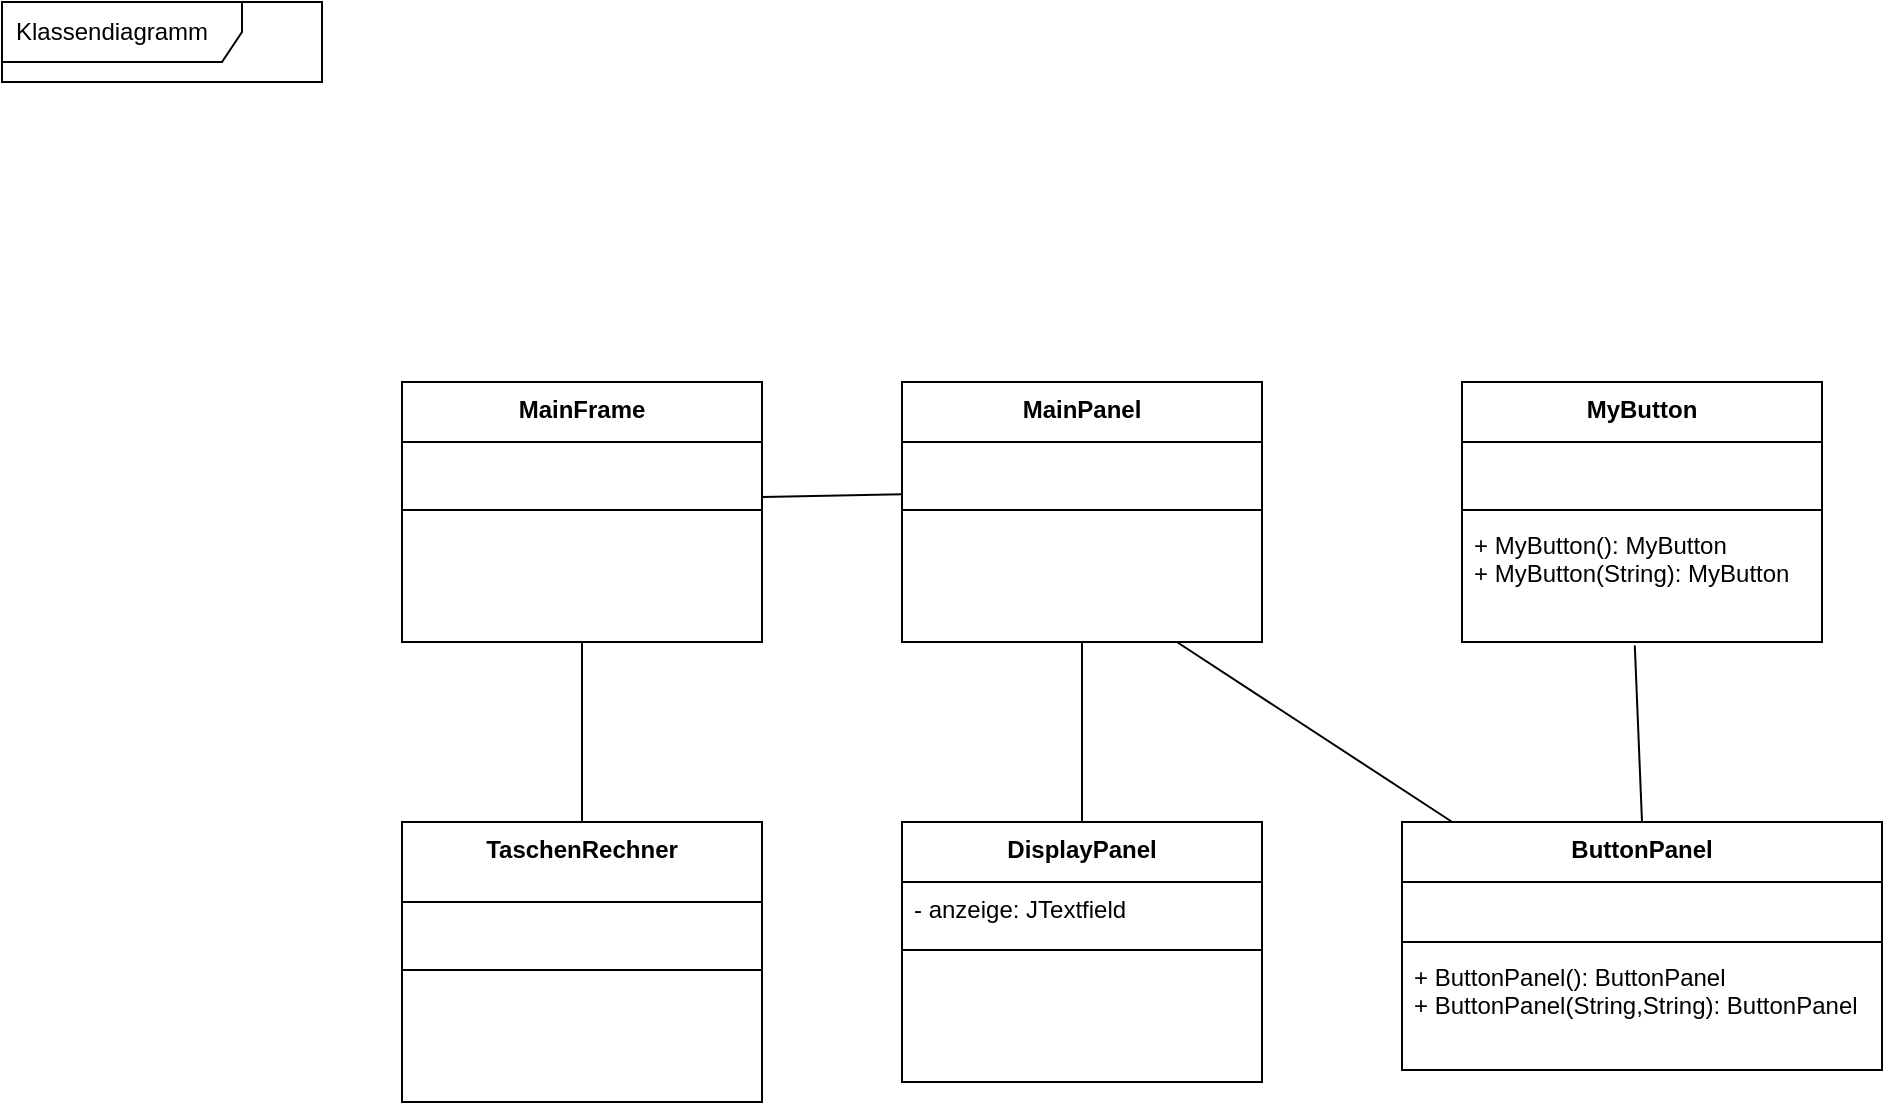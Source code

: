 <mxfile version="16.5.1" type="device" pages="11"><diagram id="hsxURMjfeJJhBScoXgmM" name="Taschenrechner UML"><mxGraphModel dx="1929" dy="2026" grid="1" gridSize="10" guides="1" tooltips="1" connect="1" arrows="1" fold="1" page="1" pageScale="1" pageWidth="827" pageHeight="1169" math="0" shadow="0"><root><mxCell id="0"/><mxCell id="1" parent="0"/><mxCell id="virCrQSOHPuDlwfoQ4D0-1" value="Klassendiagramm" style="shape=umlFrame;whiteSpace=wrap;html=1;width=120;height=30;boundedLbl=1;verticalAlign=middle;align=left;spacingLeft=5;" parent="1" vertex="1"><mxGeometry x="-160" y="-150" width="160" height="40" as="geometry"/></mxCell><mxCell id="virCrQSOHPuDlwfoQ4D0-4" value="MyButton" style="swimlane;fontStyle=1;align=center;verticalAlign=top;childLayout=stackLayout;horizontal=1;startSize=30;horizontalStack=0;resizeParent=1;resizeParentMax=0;resizeLast=0;collapsible=1;marginBottom=0;" parent="1" vertex="1"><mxGeometry x="570" y="40" width="180" height="130" as="geometry"/></mxCell><mxCell id="virCrQSOHPuDlwfoQ4D0-5" value="   " style="text;strokeColor=none;fillColor=none;align=left;verticalAlign=top;spacingLeft=4;spacingRight=4;overflow=hidden;rotatable=0;points=[[0,0.5],[1,0.5]];portConstraint=eastwest;" parent="virCrQSOHPuDlwfoQ4D0-4" vertex="1"><mxGeometry y="30" width="180" height="30" as="geometry"/></mxCell><mxCell id="virCrQSOHPuDlwfoQ4D0-6" value="" style="line;strokeWidth=1;fillColor=none;align=left;verticalAlign=middle;spacingTop=-1;spacingLeft=3;spacingRight=3;rotatable=0;labelPosition=right;points=[];portConstraint=eastwest;" parent="virCrQSOHPuDlwfoQ4D0-4" vertex="1"><mxGeometry y="60" width="180" height="8" as="geometry"/></mxCell><mxCell id="virCrQSOHPuDlwfoQ4D0-7" value="+ MyButton(): MyButton&#10;+ MyButton(String): MyButton" style="text;strokeColor=none;fillColor=none;align=left;verticalAlign=top;spacingLeft=4;spacingRight=4;overflow=hidden;rotatable=0;points=[[0,0.5],[1,0.5]];portConstraint=eastwest;" parent="virCrQSOHPuDlwfoQ4D0-4" vertex="1"><mxGeometry y="68" width="180" height="62" as="geometry"/></mxCell><mxCell id="virCrQSOHPuDlwfoQ4D0-9" value="ButtonPanel" style="swimlane;fontStyle=1;align=center;verticalAlign=top;childLayout=stackLayout;horizontal=1;startSize=30;horizontalStack=0;resizeParent=1;resizeParentMax=0;resizeLast=0;collapsible=1;marginBottom=0;" parent="1" vertex="1"><mxGeometry x="540" y="260" width="240" height="124" as="geometry"/></mxCell><mxCell id="virCrQSOHPuDlwfoQ4D0-10" value="   " style="text;strokeColor=none;fillColor=none;align=left;verticalAlign=top;spacingLeft=4;spacingRight=4;overflow=hidden;rotatable=0;points=[[0,0.5],[1,0.5]];portConstraint=eastwest;" parent="virCrQSOHPuDlwfoQ4D0-9" vertex="1"><mxGeometry y="30" width="240" height="26" as="geometry"/></mxCell><mxCell id="virCrQSOHPuDlwfoQ4D0-11" value="" style="line;strokeWidth=1;fillColor=none;align=left;verticalAlign=middle;spacingTop=-1;spacingLeft=3;spacingRight=3;rotatable=0;labelPosition=right;points=[];portConstraint=eastwest;" parent="virCrQSOHPuDlwfoQ4D0-9" vertex="1"><mxGeometry y="56" width="240" height="8" as="geometry"/></mxCell><mxCell id="virCrQSOHPuDlwfoQ4D0-12" value="+ ButtonPanel(): ButtonPanel&#10;+ ButtonPanel(String,String): ButtonPanel" style="text;strokeColor=none;fillColor=none;align=left;verticalAlign=top;spacingLeft=4;spacingRight=4;overflow=hidden;rotatable=0;points=[[0,0.5],[1,0.5]];portConstraint=eastwest;" parent="virCrQSOHPuDlwfoQ4D0-9" vertex="1"><mxGeometry y="64" width="240" height="60" as="geometry"/></mxCell><mxCell id="virCrQSOHPuDlwfoQ4D0-18" value="" style="endArrow=none;endSize=16;endFill=0;html=1;rounded=0;entryX=0.48;entryY=1.028;entryDx=0;entryDy=0;entryPerimeter=0;exitX=0.5;exitY=0;exitDx=0;exitDy=0;" parent="1" source="virCrQSOHPuDlwfoQ4D0-9" target="virCrQSOHPuDlwfoQ4D0-7" edge="1"><mxGeometry width="160" relative="1" as="geometry"><mxPoint x="380" y="248.28" as="sourcePoint"/><mxPoint x="387.2" y="159.996" as="targetPoint"/></mxGeometry></mxCell><mxCell id="virCrQSOHPuDlwfoQ4D0-27" value="MainFrame" style="swimlane;fontStyle=1;align=center;verticalAlign=top;childLayout=stackLayout;horizontal=1;startSize=30;horizontalStack=0;resizeParent=1;resizeParentMax=0;resizeLast=0;collapsible=1;marginBottom=0;" parent="1" vertex="1"><mxGeometry x="40" y="40" width="180" height="130" as="geometry"/></mxCell><mxCell id="virCrQSOHPuDlwfoQ4D0-28" value="   " style="text;strokeColor=none;fillColor=none;align=left;verticalAlign=top;spacingLeft=4;spacingRight=4;overflow=hidden;rotatable=0;points=[[0,0.5],[1,0.5]];portConstraint=eastwest;" parent="virCrQSOHPuDlwfoQ4D0-27" vertex="1"><mxGeometry y="30" width="180" height="30" as="geometry"/></mxCell><mxCell id="virCrQSOHPuDlwfoQ4D0-29" value="" style="line;strokeWidth=1;fillColor=none;align=left;verticalAlign=middle;spacingTop=-1;spacingLeft=3;spacingRight=3;rotatable=0;labelPosition=right;points=[];portConstraint=eastwest;" parent="virCrQSOHPuDlwfoQ4D0-27" vertex="1"><mxGeometry y="60" width="180" height="8" as="geometry"/></mxCell><mxCell id="virCrQSOHPuDlwfoQ4D0-30" value=" " style="text;strokeColor=none;fillColor=none;align=left;verticalAlign=top;spacingLeft=4;spacingRight=4;overflow=hidden;rotatable=0;points=[[0,0.5],[1,0.5]];portConstraint=eastwest;" parent="virCrQSOHPuDlwfoQ4D0-27" vertex="1"><mxGeometry y="68" width="180" height="62" as="geometry"/></mxCell><mxCell id="virCrQSOHPuDlwfoQ4D0-31" value="MainPanel" style="swimlane;fontStyle=1;align=center;verticalAlign=top;childLayout=stackLayout;horizontal=1;startSize=30;horizontalStack=0;resizeParent=1;resizeParentMax=0;resizeLast=0;collapsible=1;marginBottom=0;" parent="1" vertex="1"><mxGeometry x="290" y="40" width="180" height="130" as="geometry"/></mxCell><mxCell id="virCrQSOHPuDlwfoQ4D0-32" value="   " style="text;strokeColor=none;fillColor=none;align=left;verticalAlign=top;spacingLeft=4;spacingRight=4;overflow=hidden;rotatable=0;points=[[0,0.5],[1,0.5]];portConstraint=eastwest;" parent="virCrQSOHPuDlwfoQ4D0-31" vertex="1"><mxGeometry y="30" width="180" height="30" as="geometry"/></mxCell><mxCell id="virCrQSOHPuDlwfoQ4D0-33" value="" style="line;strokeWidth=1;fillColor=none;align=left;verticalAlign=middle;spacingTop=-1;spacingLeft=3;spacingRight=3;rotatable=0;labelPosition=right;points=[];portConstraint=eastwest;" parent="virCrQSOHPuDlwfoQ4D0-31" vertex="1"><mxGeometry y="60" width="180" height="8" as="geometry"/></mxCell><mxCell id="virCrQSOHPuDlwfoQ4D0-34" value=" " style="text;strokeColor=none;fillColor=none;align=left;verticalAlign=top;spacingLeft=4;spacingRight=4;overflow=hidden;rotatable=0;points=[[0,0.5],[1,0.5]];portConstraint=eastwest;" parent="virCrQSOHPuDlwfoQ4D0-31" vertex="1"><mxGeometry y="68" width="180" height="62" as="geometry"/></mxCell><mxCell id="virCrQSOHPuDlwfoQ4D0-37" value="DisplayPanel" style="swimlane;fontStyle=1;align=center;verticalAlign=top;childLayout=stackLayout;horizontal=1;startSize=30;horizontalStack=0;resizeParent=1;resizeParentMax=0;resizeLast=0;collapsible=1;marginBottom=0;" parent="1" vertex="1"><mxGeometry x="290" y="260" width="180" height="130" as="geometry"/></mxCell><mxCell id="virCrQSOHPuDlwfoQ4D0-38" value="- anzeige: JTextfield" style="text;strokeColor=none;fillColor=none;align=left;verticalAlign=top;spacingLeft=4;spacingRight=4;overflow=hidden;rotatable=0;points=[[0,0.5],[1,0.5]];portConstraint=eastwest;" parent="virCrQSOHPuDlwfoQ4D0-37" vertex="1"><mxGeometry y="30" width="180" height="30" as="geometry"/></mxCell><mxCell id="virCrQSOHPuDlwfoQ4D0-39" value="" style="line;strokeWidth=1;fillColor=none;align=left;verticalAlign=middle;spacingTop=-1;spacingLeft=3;spacingRight=3;rotatable=0;labelPosition=right;points=[];portConstraint=eastwest;" parent="virCrQSOHPuDlwfoQ4D0-37" vertex="1"><mxGeometry y="60" width="180" height="8" as="geometry"/></mxCell><mxCell id="virCrQSOHPuDlwfoQ4D0-40" value=" " style="text;strokeColor=none;fillColor=none;align=left;verticalAlign=top;spacingLeft=4;spacingRight=4;overflow=hidden;rotatable=0;points=[[0,0.5],[1,0.5]];portConstraint=eastwest;" parent="virCrQSOHPuDlwfoQ4D0-37" vertex="1"><mxGeometry y="68" width="180" height="62" as="geometry"/></mxCell><mxCell id="virCrQSOHPuDlwfoQ4D0-41" value="TaschenRechner" style="swimlane;fontStyle=1;align=center;verticalAlign=top;childLayout=stackLayout;horizontal=1;startSize=40;horizontalStack=0;resizeParent=1;resizeParentMax=0;resizeLast=0;collapsible=1;marginBottom=0;" parent="1" vertex="1"><mxGeometry x="40" y="260" width="180" height="140" as="geometry"/></mxCell><mxCell id="virCrQSOHPuDlwfoQ4D0-42" value="   " style="text;strokeColor=none;fillColor=none;align=left;verticalAlign=top;spacingLeft=4;spacingRight=4;overflow=hidden;rotatable=0;points=[[0,0.5],[1,0.5]];portConstraint=eastwest;" parent="virCrQSOHPuDlwfoQ4D0-41" vertex="1"><mxGeometry y="40" width="180" height="30" as="geometry"/></mxCell><mxCell id="virCrQSOHPuDlwfoQ4D0-43" value="" style="line;strokeWidth=1;fillColor=none;align=left;verticalAlign=middle;spacingTop=-1;spacingLeft=3;spacingRight=3;rotatable=0;labelPosition=right;points=[];portConstraint=eastwest;" parent="virCrQSOHPuDlwfoQ4D0-41" vertex="1"><mxGeometry y="70" width="180" height="8" as="geometry"/></mxCell><mxCell id="virCrQSOHPuDlwfoQ4D0-44" value=" " style="text;strokeColor=none;fillColor=none;align=left;verticalAlign=top;spacingLeft=4;spacingRight=4;overflow=hidden;rotatable=0;points=[[0,0.5],[1,0.5]];portConstraint=eastwest;" parent="virCrQSOHPuDlwfoQ4D0-41" vertex="1"><mxGeometry y="78" width="180" height="62" as="geometry"/></mxCell><mxCell id="virCrQSOHPuDlwfoQ4D0-45" value="" style="endArrow=none;endSize=16;endFill=0;html=1;rounded=0;exitX=0;exitY=0.872;exitDx=0;exitDy=0;entryX=1.002;entryY=0.918;entryDx=0;entryDy=0;entryPerimeter=0;exitPerimeter=0;" parent="1" source="virCrQSOHPuDlwfoQ4D0-32" target="virCrQSOHPuDlwfoQ4D0-28" edge="1"><mxGeometry width="160" relative="1" as="geometry"><mxPoint x="243.6" y="260.0" as="sourcePoint"/><mxPoint x="240.0" y="181.736" as="targetPoint"/></mxGeometry></mxCell><mxCell id="virCrQSOHPuDlwfoQ4D0-46" value="" style="endArrow=none;endSize=16;endFill=0;html=1;rounded=0;" parent="1" source="virCrQSOHPuDlwfoQ4D0-34" target="virCrQSOHPuDlwfoQ4D0-37" edge="1"><mxGeometry width="160" relative="1" as="geometry"><mxPoint x="310" y="116.16" as="sourcePoint"/><mxPoint x="230.36" y="117.54" as="targetPoint"/></mxGeometry></mxCell><mxCell id="virCrQSOHPuDlwfoQ4D0-47" value="" style="endArrow=none;endSize=16;endFill=0;html=1;rounded=0;" parent="1" source="virCrQSOHPuDlwfoQ4D0-34" target="virCrQSOHPuDlwfoQ4D0-9" edge="1"><mxGeometry width="160" relative="1" as="geometry"><mxPoint x="386.14" y="194.092" as="sourcePoint"/><mxPoint x="371.72" y="266.5" as="targetPoint"/></mxGeometry></mxCell><mxCell id="virCrQSOHPuDlwfoQ4D0-48" value="" style="endArrow=none;endSize=16;endFill=0;html=1;rounded=0;" parent="1" source="virCrQSOHPuDlwfoQ4D0-30" target="virCrQSOHPuDlwfoQ4D0-41" edge="1"><mxGeometry width="160" relative="1" as="geometry"><mxPoint x="398.287" y="190.0" as="sourcePoint"/><mxPoint x="393.867" y="270" as="targetPoint"/></mxGeometry></mxCell></root></mxGraphModel></diagram><diagram id="j3ED9_iRlSAwkpFemP2y" name="Bauernhof"><mxGraphModel dx="2012" dy="1883" grid="1" gridSize="10" guides="1" tooltips="1" connect="1" arrows="1" fold="1" page="1" pageScale="1" pageWidth="827" pageHeight="1169" math="0" shadow="0"><root><mxCell id="o8tFYyE28jDmCvp5S1e1-0"/><mxCell id="o8tFYyE28jDmCvp5S1e1-1" parent="o8tFYyE28jDmCvp5S1e1-0"/><mxCell id="o8tFYyE28jDmCvp5S1e1-7" value="Schwein" style="swimlane;fontStyle=1;align=center;verticalAlign=top;childLayout=stackLayout;horizontal=1;startSize=26;horizontalStack=0;resizeParent=1;resizeParentMax=0;resizeLast=0;collapsible=1;marginBottom=0;fontSize=15;" parent="o8tFYyE28jDmCvp5S1e1-1" vertex="1"><mxGeometry x="700" y="70" width="160" height="86" as="geometry"/></mxCell><mxCell id="o8tFYyE28jDmCvp5S1e1-8" value="+ field: type" style="text;strokeColor=none;fillColor=none;align=left;verticalAlign=top;spacingLeft=4;spacingRight=4;overflow=hidden;rotatable=0;points=[[0,0.5],[1,0.5]];portConstraint=eastwest;fontSize=15;" parent="o8tFYyE28jDmCvp5S1e1-7" vertex="1"><mxGeometry y="26" width="160" height="26" as="geometry"/></mxCell><mxCell id="o8tFYyE28jDmCvp5S1e1-9" value="" style="line;strokeWidth=1;fillColor=none;align=left;verticalAlign=middle;spacingTop=-1;spacingLeft=3;spacingRight=3;rotatable=0;labelPosition=right;points=[];portConstraint=eastwest;fontSize=15;" parent="o8tFYyE28jDmCvp5S1e1-7" vertex="1"><mxGeometry y="52" width="160" height="8" as="geometry"/></mxCell><mxCell id="o8tFYyE28jDmCvp5S1e1-10" value="+ method(type): type" style="text;strokeColor=none;fillColor=none;align=left;verticalAlign=top;spacingLeft=4;spacingRight=4;overflow=hidden;rotatable=0;points=[[0,0.5],[1,0.5]];portConstraint=eastwest;fontSize=15;" parent="o8tFYyE28jDmCvp5S1e1-7" vertex="1"><mxGeometry y="60" width="160" height="26" as="geometry"/></mxCell><mxCell id="o8tFYyE28jDmCvp5S1e1-11" value="Bauernhof" style="swimlane;fontStyle=1;align=center;verticalAlign=top;childLayout=stackLayout;horizontal=1;startSize=26;horizontalStack=0;resizeParent=1;resizeParentMax=0;resizeLast=0;collapsible=1;marginBottom=0;fontSize=15;" parent="o8tFYyE28jDmCvp5S1e1-1" vertex="1"><mxGeometry x="960" y="70" width="160" height="86" as="geometry"/></mxCell><mxCell id="o8tFYyE28jDmCvp5S1e1-12" value="+ field: type" style="text;strokeColor=none;fillColor=none;align=left;verticalAlign=top;spacingLeft=4;spacingRight=4;overflow=hidden;rotatable=0;points=[[0,0.5],[1,0.5]];portConstraint=eastwest;fontSize=15;" parent="o8tFYyE28jDmCvp5S1e1-11" vertex="1"><mxGeometry y="26" width="160" height="26" as="geometry"/></mxCell><mxCell id="o8tFYyE28jDmCvp5S1e1-13" value="" style="line;strokeWidth=1;fillColor=none;align=left;verticalAlign=middle;spacingTop=-1;spacingLeft=3;spacingRight=3;rotatable=0;labelPosition=right;points=[];portConstraint=eastwest;fontSize=15;" parent="o8tFYyE28jDmCvp5S1e1-11" vertex="1"><mxGeometry y="52" width="160" height="8" as="geometry"/></mxCell><mxCell id="o8tFYyE28jDmCvp5S1e1-14" value="+ method(type): type" style="text;strokeColor=none;fillColor=none;align=left;verticalAlign=top;spacingLeft=4;spacingRight=4;overflow=hidden;rotatable=0;points=[[0,0.5],[1,0.5]];portConstraint=eastwest;fontSize=15;" parent="o8tFYyE28jDmCvp5S1e1-11" vertex="1"><mxGeometry y="60" width="160" height="26" as="geometry"/></mxCell><mxCell id="o8tFYyE28jDmCvp5S1e1-15" value="Kartoffel" style="swimlane;fontStyle=1;align=center;verticalAlign=top;childLayout=stackLayout;horizontal=1;startSize=26;horizontalStack=0;resizeParent=1;resizeParentMax=0;resizeLast=0;collapsible=1;marginBottom=0;fontSize=15;" parent="o8tFYyE28jDmCvp5S1e1-1" vertex="1"><mxGeometry x="440" y="480" width="160" height="86" as="geometry"/></mxCell><mxCell id="o8tFYyE28jDmCvp5S1e1-16" value="+ field: type" style="text;strokeColor=none;fillColor=none;align=left;verticalAlign=top;spacingLeft=4;spacingRight=4;overflow=hidden;rotatable=0;points=[[0,0.5],[1,0.5]];portConstraint=eastwest;fontSize=15;" parent="o8tFYyE28jDmCvp5S1e1-15" vertex="1"><mxGeometry y="26" width="160" height="26" as="geometry"/></mxCell><mxCell id="o8tFYyE28jDmCvp5S1e1-17" value="" style="line;strokeWidth=1;fillColor=none;align=left;verticalAlign=middle;spacingTop=-1;spacingLeft=3;spacingRight=3;rotatable=0;labelPosition=right;points=[];portConstraint=eastwest;fontSize=15;" parent="o8tFYyE28jDmCvp5S1e1-15" vertex="1"><mxGeometry y="52" width="160" height="8" as="geometry"/></mxCell><mxCell id="o8tFYyE28jDmCvp5S1e1-18" value="+ method(type): type" style="text;strokeColor=none;fillColor=none;align=left;verticalAlign=top;spacingLeft=4;spacingRight=4;overflow=hidden;rotatable=0;points=[[0,0.5],[1,0.5]];portConstraint=eastwest;fontSize=15;" parent="o8tFYyE28jDmCvp5S1e1-15" vertex="1"><mxGeometry y="60" width="160" height="26" as="geometry"/></mxCell><mxCell id="o8tFYyE28jDmCvp5S1e1-19" value="Apfel" style="swimlane;fontStyle=1;align=center;verticalAlign=top;childLayout=stackLayout;horizontal=1;startSize=26;horizontalStack=0;resizeParent=1;resizeParentMax=0;resizeLast=0;collapsible=1;marginBottom=0;fontSize=15;" parent="o8tFYyE28jDmCvp5S1e1-1" vertex="1"><mxGeometry x="-230" y="120" width="160" height="86" as="geometry"/></mxCell><mxCell id="o8tFYyE28jDmCvp5S1e1-20" value="+ field: type" style="text;strokeColor=none;fillColor=none;align=left;verticalAlign=top;spacingLeft=4;spacingRight=4;overflow=hidden;rotatable=0;points=[[0,0.5],[1,0.5]];portConstraint=eastwest;fontSize=15;" parent="o8tFYyE28jDmCvp5S1e1-19" vertex="1"><mxGeometry y="26" width="160" height="26" as="geometry"/></mxCell><mxCell id="o8tFYyE28jDmCvp5S1e1-21" value="" style="line;strokeWidth=1;fillColor=none;align=left;verticalAlign=middle;spacingTop=-1;spacingLeft=3;spacingRight=3;rotatable=0;labelPosition=right;points=[];portConstraint=eastwest;fontSize=15;" parent="o8tFYyE28jDmCvp5S1e1-19" vertex="1"><mxGeometry y="52" width="160" height="8" as="geometry"/></mxCell><mxCell id="o8tFYyE28jDmCvp5S1e1-22" value="+ method(type): type" style="text;strokeColor=none;fillColor=none;align=left;verticalAlign=top;spacingLeft=4;spacingRight=4;overflow=hidden;rotatable=0;points=[[0,0.5],[1,0.5]];portConstraint=eastwest;fontSize=15;" parent="o8tFYyE28jDmCvp5S1e1-19" vertex="1"><mxGeometry y="60" width="160" height="26" as="geometry"/></mxCell><mxCell id="o8tFYyE28jDmCvp5S1e1-23" value="Moehre" style="swimlane;fontStyle=1;align=center;verticalAlign=top;childLayout=stackLayout;horizontal=1;startSize=26;horizontalStack=0;resizeParent=1;resizeParentMax=0;resizeLast=0;collapsible=1;marginBottom=0;fontSize=15;" parent="o8tFYyE28jDmCvp5S1e1-1" vertex="1"><mxGeometry x="254" y="480" width="160" height="86" as="geometry"/></mxCell><mxCell id="o8tFYyE28jDmCvp5S1e1-24" value="+ field: type" style="text;strokeColor=none;fillColor=none;align=left;verticalAlign=top;spacingLeft=4;spacingRight=4;overflow=hidden;rotatable=0;points=[[0,0.5],[1,0.5]];portConstraint=eastwest;fontSize=15;" parent="o8tFYyE28jDmCvp5S1e1-23" vertex="1"><mxGeometry y="26" width="160" height="26" as="geometry"/></mxCell><mxCell id="o8tFYyE28jDmCvp5S1e1-25" value="" style="line;strokeWidth=1;fillColor=none;align=left;verticalAlign=middle;spacingTop=-1;spacingLeft=3;spacingRight=3;rotatable=0;labelPosition=right;points=[];portConstraint=eastwest;fontSize=15;" parent="o8tFYyE28jDmCvp5S1e1-23" vertex="1"><mxGeometry y="52" width="160" height="8" as="geometry"/></mxCell><mxCell id="o8tFYyE28jDmCvp5S1e1-26" value="+ method(type): type" style="text;strokeColor=none;fillColor=none;align=left;verticalAlign=top;spacingLeft=4;spacingRight=4;overflow=hidden;rotatable=0;points=[[0,0.5],[1,0.5]];portConstraint=eastwest;fontSize=15;" parent="o8tFYyE28jDmCvp5S1e1-23" vertex="1"><mxGeometry y="60" width="160" height="26" as="geometry"/></mxCell><mxCell id="o8tFYyE28jDmCvp5S1e1-27" value="Zuckerruebe" style="swimlane;fontStyle=1;align=center;verticalAlign=top;childLayout=stackLayout;horizontal=1;startSize=26;horizontalStack=0;resizeParent=1;resizeParentMax=0;resizeLast=0;collapsible=1;marginBottom=0;fontSize=15;" parent="o8tFYyE28jDmCvp5S1e1-1" vertex="1"><mxGeometry x="630" y="480" width="160" height="86" as="geometry"/></mxCell><mxCell id="o8tFYyE28jDmCvp5S1e1-28" value="+ field: type" style="text;strokeColor=none;fillColor=none;align=left;verticalAlign=top;spacingLeft=4;spacingRight=4;overflow=hidden;rotatable=0;points=[[0,0.5],[1,0.5]];portConstraint=eastwest;fontSize=15;" parent="o8tFYyE28jDmCvp5S1e1-27" vertex="1"><mxGeometry y="26" width="160" height="26" as="geometry"/></mxCell><mxCell id="o8tFYyE28jDmCvp5S1e1-29" value="" style="line;strokeWidth=1;fillColor=none;align=left;verticalAlign=middle;spacingTop=-1;spacingLeft=3;spacingRight=3;rotatable=0;labelPosition=right;points=[];portConstraint=eastwest;fontSize=15;" parent="o8tFYyE28jDmCvp5S1e1-27" vertex="1"><mxGeometry y="52" width="160" height="8" as="geometry"/></mxCell><mxCell id="o8tFYyE28jDmCvp5S1e1-30" value="+ method(type): type" style="text;strokeColor=none;fillColor=none;align=left;verticalAlign=top;spacingLeft=4;spacingRight=4;overflow=hidden;rotatable=0;points=[[0,0.5],[1,0.5]];portConstraint=eastwest;fontSize=15;" parent="o8tFYyE28jDmCvp5S1e1-27" vertex="1"><mxGeometry y="60" width="160" height="26" as="geometry"/></mxCell><mxCell id="o8tFYyE28jDmCvp5S1e1-31" value="AGemuese" style="swimlane;fontStyle=1;align=center;verticalAlign=top;childLayout=stackLayout;horizontal=1;startSize=26;horizontalStack=0;resizeParent=1;resizeParentMax=0;resizeLast=0;collapsible=1;marginBottom=0;fontSize=15;" parent="o8tFYyE28jDmCvp5S1e1-1" vertex="1"><mxGeometry x="440" y="300" width="160" height="86" as="geometry"/></mxCell><mxCell id="o8tFYyE28jDmCvp5S1e1-32" value="+ field: type" style="text;strokeColor=none;fillColor=none;align=left;verticalAlign=top;spacingLeft=4;spacingRight=4;overflow=hidden;rotatable=0;points=[[0,0.5],[1,0.5]];portConstraint=eastwest;fontSize=15;" parent="o8tFYyE28jDmCvp5S1e1-31" vertex="1"><mxGeometry y="26" width="160" height="26" as="geometry"/></mxCell><mxCell id="o8tFYyE28jDmCvp5S1e1-33" value="" style="line;strokeWidth=1;fillColor=none;align=left;verticalAlign=middle;spacingTop=-1;spacingLeft=3;spacingRight=3;rotatable=0;labelPosition=right;points=[];portConstraint=eastwest;fontSize=15;" parent="o8tFYyE28jDmCvp5S1e1-31" vertex="1"><mxGeometry y="52" width="160" height="8" as="geometry"/></mxCell><mxCell id="o8tFYyE28jDmCvp5S1e1-34" value="+ method(type): type" style="text;strokeColor=none;fillColor=none;align=left;verticalAlign=top;spacingLeft=4;spacingRight=4;overflow=hidden;rotatable=0;points=[[0,0.5],[1,0.5]];portConstraint=eastwest;fontSize=15;" parent="o8tFYyE28jDmCvp5S1e1-31" vertex="1"><mxGeometry y="60" width="160" height="26" as="geometry"/></mxCell><mxCell id="o8tFYyE28jDmCvp5S1e1-35" value="AObst" style="swimlane;fontStyle=1;align=center;verticalAlign=top;childLayout=stackLayout;horizontal=1;startSize=26;horizontalStack=0;resizeParent=1;resizeParentMax=0;resizeLast=0;collapsible=1;marginBottom=0;fontSize=15;" parent="o8tFYyE28jDmCvp5S1e1-1" vertex="1"><mxGeometry x="40" y="120" width="160" height="86" as="geometry"/></mxCell><mxCell id="o8tFYyE28jDmCvp5S1e1-36" value="+ field: type" style="text;strokeColor=none;fillColor=none;align=left;verticalAlign=top;spacingLeft=4;spacingRight=4;overflow=hidden;rotatable=0;points=[[0,0.5],[1,0.5]];portConstraint=eastwest;fontSize=15;" parent="o8tFYyE28jDmCvp5S1e1-35" vertex="1"><mxGeometry y="26" width="160" height="26" as="geometry"/></mxCell><mxCell id="o8tFYyE28jDmCvp5S1e1-37" value="" style="line;strokeWidth=1;fillColor=none;align=left;verticalAlign=middle;spacingTop=-1;spacingLeft=3;spacingRight=3;rotatable=0;labelPosition=right;points=[];portConstraint=eastwest;fontSize=15;" parent="o8tFYyE28jDmCvp5S1e1-35" vertex="1"><mxGeometry y="52" width="160" height="8" as="geometry"/></mxCell><mxCell id="o8tFYyE28jDmCvp5S1e1-38" value="+ method(type): type" style="text;strokeColor=none;fillColor=none;align=left;verticalAlign=top;spacingLeft=4;spacingRight=4;overflow=hidden;rotatable=0;points=[[0,0.5],[1,0.5]];portConstraint=eastwest;fontSize=15;" parent="o8tFYyE28jDmCvp5S1e1-35" vertex="1"><mxGeometry y="60" width="160" height="26" as="geometry"/></mxCell><mxCell id="o8tFYyE28jDmCvp5S1e1-39" value="" style="endArrow=block;endSize=16;endFill=0;html=1;rounded=0;fontSize=15;exitX=0.5;exitY=0;exitDx=0;exitDy=0;" parent="o8tFYyE28jDmCvp5S1e1-1" source="o8tFYyE28jDmCvp5S1e1-23" target="o8tFYyE28jDmCvp5S1e1-34" edge="1"><mxGeometry width="160" relative="1" as="geometry"><mxPoint x="390" y="420" as="sourcePoint"/><mxPoint x="550" y="420" as="targetPoint"/></mxGeometry></mxCell><mxCell id="o8tFYyE28jDmCvp5S1e1-40" value="" style="endArrow=block;endSize=16;endFill=0;html=1;rounded=0;fontSize=15;" parent="o8tFYyE28jDmCvp5S1e1-1" source="o8tFYyE28jDmCvp5S1e1-15" target="o8tFYyE28jDmCvp5S1e1-34" edge="1"><mxGeometry width="160" relative="1" as="geometry"><mxPoint x="300" y="490" as="sourcePoint"/><mxPoint x="502.056" y="396" as="targetPoint"/></mxGeometry></mxCell><mxCell id="o8tFYyE28jDmCvp5S1e1-41" value="" style="endArrow=block;endSize=16;endFill=0;html=1;rounded=0;fontSize=15;entryX=0.75;entryY=1.154;entryDx=0;entryDy=0;entryPerimeter=0;" parent="o8tFYyE28jDmCvp5S1e1-1" source="o8tFYyE28jDmCvp5S1e1-27" target="o8tFYyE28jDmCvp5S1e1-34" edge="1"><mxGeometry width="160" relative="1" as="geometry"><mxPoint x="515.733" y="490" as="sourcePoint"/><mxPoint x="528.267" y="396" as="targetPoint"/></mxGeometry></mxCell><mxCell id="o8tFYyE28jDmCvp5S1e1-42" value="" style="endArrow=block;endSize=16;endFill=0;html=1;rounded=0;fontSize=15;" parent="o8tFYyE28jDmCvp5S1e1-1" source="o8tFYyE28jDmCvp5S1e1-20" target="o8tFYyE28jDmCvp5S1e1-35" edge="1"><mxGeometry width="160" relative="1" as="geometry"><mxPoint x="-90" y="190" as="sourcePoint"/><mxPoint x="507.402" y="396" as="targetPoint"/></mxGeometry></mxCell><mxCell id="o8tFYyE28jDmCvp5S1e1-43" value="APflanze" style="swimlane;fontStyle=1;align=center;verticalAlign=top;childLayout=stackLayout;horizontal=1;startSize=26;horizontalStack=0;resizeParent=1;resizeParentMax=0;resizeLast=0;collapsible=1;marginBottom=0;fontSize=15;" parent="o8tFYyE28jDmCvp5S1e1-1" vertex="1"><mxGeometry x="50" y="300" width="160" height="86" as="geometry"/></mxCell><mxCell id="o8tFYyE28jDmCvp5S1e1-44" value="+ field: type" style="text;strokeColor=none;fillColor=none;align=left;verticalAlign=top;spacingLeft=4;spacingRight=4;overflow=hidden;rotatable=0;points=[[0,0.5],[1,0.5]];portConstraint=eastwest;fontSize=15;" parent="o8tFYyE28jDmCvp5S1e1-43" vertex="1"><mxGeometry y="26" width="160" height="26" as="geometry"/></mxCell><mxCell id="o8tFYyE28jDmCvp5S1e1-45" value="" style="line;strokeWidth=1;fillColor=none;align=left;verticalAlign=middle;spacingTop=-1;spacingLeft=3;spacingRight=3;rotatable=0;labelPosition=right;points=[];portConstraint=eastwest;fontSize=15;" parent="o8tFYyE28jDmCvp5S1e1-43" vertex="1"><mxGeometry y="52" width="160" height="8" as="geometry"/></mxCell><mxCell id="o8tFYyE28jDmCvp5S1e1-46" value="+ method(type): type" style="text;strokeColor=none;fillColor=none;align=left;verticalAlign=top;spacingLeft=4;spacingRight=4;overflow=hidden;rotatable=0;points=[[0,0.5],[1,0.5]];portConstraint=eastwest;fontSize=15;" parent="o8tFYyE28jDmCvp5S1e1-43" vertex="1"><mxGeometry y="60" width="160" height="26" as="geometry"/></mxCell><mxCell id="o8tFYyE28jDmCvp5S1e1-47" value="ATier" style="swimlane;fontStyle=1;align=center;verticalAlign=top;childLayout=stackLayout;horizontal=1;startSize=26;horizontalStack=0;resizeParent=1;resizeParentMax=0;resizeLast=0;collapsible=1;marginBottom=0;fontSize=15;" parent="o8tFYyE28jDmCvp5S1e1-1" vertex="1"><mxGeometry x="720" y="-140" width="160" height="86" as="geometry"/></mxCell><mxCell id="o8tFYyE28jDmCvp5S1e1-48" value="+ field: type" style="text;strokeColor=none;fillColor=none;align=left;verticalAlign=top;spacingLeft=4;spacingRight=4;overflow=hidden;rotatable=0;points=[[0,0.5],[1,0.5]];portConstraint=eastwest;fontSize=15;" parent="o8tFYyE28jDmCvp5S1e1-47" vertex="1"><mxGeometry y="26" width="160" height="26" as="geometry"/></mxCell><mxCell id="o8tFYyE28jDmCvp5S1e1-49" value="" style="line;strokeWidth=1;fillColor=none;align=left;verticalAlign=middle;spacingTop=-1;spacingLeft=3;spacingRight=3;rotatable=0;labelPosition=right;points=[];portConstraint=eastwest;fontSize=15;" parent="o8tFYyE28jDmCvp5S1e1-47" vertex="1"><mxGeometry y="52" width="160" height="8" as="geometry"/></mxCell><mxCell id="o8tFYyE28jDmCvp5S1e1-50" value="+ method(type): type" style="text;strokeColor=none;fillColor=none;align=left;verticalAlign=top;spacingLeft=4;spacingRight=4;overflow=hidden;rotatable=0;points=[[0,0.5],[1,0.5]];portConstraint=eastwest;fontSize=15;" parent="o8tFYyE28jDmCvp5S1e1-47" vertex="1"><mxGeometry y="60" width="160" height="26" as="geometry"/></mxCell><mxCell id="o8tFYyE28jDmCvp5S1e1-51" value="" style="endArrow=block;endSize=16;endFill=0;html=1;rounded=0;fontSize=15;" parent="o8tFYyE28jDmCvp5S1e1-1" source="o8tFYyE28jDmCvp5S1e1-38" target="o8tFYyE28jDmCvp5S1e1-43" edge="1"><mxGeometry width="160" relative="1" as="geometry"><mxPoint x="130" y="490" as="sourcePoint"/><mxPoint x="200.28" y="396.0" as="targetPoint"/></mxGeometry></mxCell><mxCell id="o8tFYyE28jDmCvp5S1e1-52" value="" style="endArrow=block;endSize=16;endFill=0;html=1;rounded=0;fontSize=15;exitX=0;exitY=0.5;exitDx=0;exitDy=0;" parent="o8tFYyE28jDmCvp5S1e1-1" source="o8tFYyE28jDmCvp5S1e1-32" target="o8tFYyE28jDmCvp5S1e1-44" edge="1"><mxGeometry width="160" relative="1" as="geometry"><mxPoint x="210" y="310" as="sourcePoint"/><mxPoint x="210" y="206" as="targetPoint"/></mxGeometry></mxCell><mxCell id="o8tFYyE28jDmCvp5S1e1-53" value="" style="endArrow=block;endSize=16;endFill=0;html=1;rounded=0;fontSize=15;exitX=0.5;exitY=0;exitDx=0;exitDy=0;" parent="o8tFYyE28jDmCvp5S1e1-1" source="o8tFYyE28jDmCvp5S1e1-7" target="o8tFYyE28jDmCvp5S1e1-50" edge="1"><mxGeometry width="160" relative="1" as="geometry"><mxPoint x="490" y="280" as="sourcePoint"/><mxPoint x="490" y="176" as="targetPoint"/></mxGeometry></mxCell><mxCell id="o8tFYyE28jDmCvp5S1e1-54" value="" style="endArrow=open;endSize=12;dashed=1;html=1;rounded=0;fontSize=15;exitX=0.01;exitY=0.266;exitDx=0;exitDy=0;exitPerimeter=0;entryX=1;entryY=0.5;entryDx=0;entryDy=0;" parent="o8tFYyE28jDmCvp5S1e1-1" source="o8tFYyE28jDmCvp5S1e1-10" target="o8tFYyE28jDmCvp5S1e1-59" edge="1"><mxGeometry width="160" relative="1" as="geometry"><mxPoint x="440" y="240" as="sourcePoint"/><mxPoint x="530" y="130" as="targetPoint"/><Array as="points"/></mxGeometry></mxCell><mxCell id="o8tFYyE28jDmCvp5S1e1-59" value="&amp;lt;&amp;lt;interface&amp;gt;&amp;gt;&lt;br&gt;&lt;b&gt;IFressbar&lt;/b&gt;" style="swimlane;fontStyle=0;align=center;verticalAlign=top;childLayout=stackLayout;horizontal=1;startSize=50;horizontalStack=0;resizeParent=1;resizeParentMax=0;resizeLast=0;collapsible=0;marginBottom=0;html=1;fontSize=15;" parent="o8tFYyE28jDmCvp5S1e1-1" vertex="1"><mxGeometry x="350" y="90" width="230" height="80" as="geometry"/></mxCell><mxCell id="o8tFYyE28jDmCvp5S1e1-60" value="+ wirdgefressen(int menge)" style="text;html=1;strokeColor=none;fillColor=none;align=left;verticalAlign=middle;spacingLeft=4;spacingRight=4;overflow=hidden;rotatable=0;points=[[0,0.5],[1,0.5]];portConstraint=eastwest;fontSize=15;" parent="o8tFYyE28jDmCvp5S1e1-59" vertex="1"><mxGeometry y="50" width="230" height="30" as="geometry"/></mxCell><mxCell id="o8tFYyE28jDmCvp5S1e1-61" value="" style="endArrow=block;dashed=1;endFill=0;endSize=12;html=1;rounded=0;fontSize=15;entryX=0;entryY=0.5;entryDx=0;entryDy=0;exitX=1;exitY=0.5;exitDx=0;exitDy=0;" parent="o8tFYyE28jDmCvp5S1e1-1" source="o8tFYyE28jDmCvp5S1e1-36" target="o8tFYyE28jDmCvp5S1e1-59" edge="1"><mxGeometry width="160" relative="1" as="geometry"><mxPoint x="310" y="250" as="sourcePoint"/><mxPoint x="470" y="250" as="targetPoint"/></mxGeometry></mxCell><mxCell id="o8tFYyE28jDmCvp5S1e1-62" value="" style="endArrow=block;dashed=1;endFill=0;endSize=12;html=1;rounded=0;fontSize=15;entryX=0.64;entryY=1.018;entryDx=0;entryDy=0;entryPerimeter=0;" parent="o8tFYyE28jDmCvp5S1e1-1" source="o8tFYyE28jDmCvp5S1e1-31" target="o8tFYyE28jDmCvp5S1e1-60" edge="1"><mxGeometry width="160" relative="1" as="geometry"><mxPoint x="130" y="166.0" as="sourcePoint"/><mxPoint x="426.25" y="70.54" as="targetPoint"/></mxGeometry></mxCell><mxCell id="o8tFYyE28jDmCvp5S1e1-67" value="Ratte" style="swimlane;fontStyle=1;align=center;verticalAlign=top;childLayout=stackLayout;horizontal=1;startSize=26;horizontalStack=0;resizeParent=1;resizeParentMax=0;resizeLast=0;collapsible=1;marginBottom=0;fontSize=15;" parent="o8tFYyE28jDmCvp5S1e1-1" vertex="1"><mxGeometry x="480" y="-140" width="160" height="86" as="geometry"/></mxCell><mxCell id="o8tFYyE28jDmCvp5S1e1-68" value="+ field: type" style="text;strokeColor=none;fillColor=none;align=left;verticalAlign=top;spacingLeft=4;spacingRight=4;overflow=hidden;rotatable=0;points=[[0,0.5],[1,0.5]];portConstraint=eastwest;fontSize=15;" parent="o8tFYyE28jDmCvp5S1e1-67" vertex="1"><mxGeometry y="26" width="160" height="26" as="geometry"/></mxCell><mxCell id="o8tFYyE28jDmCvp5S1e1-69" value="" style="line;strokeWidth=1;fillColor=none;align=left;verticalAlign=middle;spacingTop=-1;spacingLeft=3;spacingRight=3;rotatable=0;labelPosition=right;points=[];portConstraint=eastwest;fontSize=15;" parent="o8tFYyE28jDmCvp5S1e1-67" vertex="1"><mxGeometry y="52" width="160" height="8" as="geometry"/></mxCell><mxCell id="o8tFYyE28jDmCvp5S1e1-70" value="+ method(type): type" style="text;strokeColor=none;fillColor=none;align=left;verticalAlign=top;spacingLeft=4;spacingRight=4;overflow=hidden;rotatable=0;points=[[0,0.5],[1,0.5]];portConstraint=eastwest;fontSize=15;" parent="o8tFYyE28jDmCvp5S1e1-67" vertex="1"><mxGeometry y="60" width="160" height="26" as="geometry"/></mxCell><mxCell id="o8tFYyE28jDmCvp5S1e1-71" value="" style="endArrow=block;dashed=1;endFill=0;endSize=12;html=1;rounded=0;fontSize=15;exitX=0.602;exitY=1.056;exitDx=0;exitDy=0;exitPerimeter=0;" parent="o8tFYyE28jDmCvp5S1e1-1" source="o8tFYyE28jDmCvp5S1e1-70" target="o8tFYyE28jDmCvp5S1e1-59" edge="1"><mxGeometry width="160" relative="1" as="geometry"><mxPoint x="524.315" y="310" as="sourcePoint"/><mxPoint x="620" as="targetPoint"/></mxGeometry></mxCell><mxCell id="o8tFYyE28jDmCvp5S1e1-72" value="Futter" style="swimlane;fontStyle=1;align=center;verticalAlign=top;childLayout=stackLayout;horizontal=1;startSize=26;horizontalStack=0;resizeParent=1;resizeParentMax=0;resizeLast=0;collapsible=1;marginBottom=0;fontSize=15;" parent="o8tFYyE28jDmCvp5S1e1-1" vertex="1"><mxGeometry x="190" y="-140" width="160" height="86" as="geometry"/></mxCell><mxCell id="o8tFYyE28jDmCvp5S1e1-73" value="+ field: type" style="text;strokeColor=none;fillColor=none;align=left;verticalAlign=top;spacingLeft=4;spacingRight=4;overflow=hidden;rotatable=0;points=[[0,0.5],[1,0.5]];portConstraint=eastwest;fontSize=15;" parent="o8tFYyE28jDmCvp5S1e1-72" vertex="1"><mxGeometry y="26" width="160" height="26" as="geometry"/></mxCell><mxCell id="o8tFYyE28jDmCvp5S1e1-74" value="" style="line;strokeWidth=1;fillColor=none;align=left;verticalAlign=middle;spacingTop=-1;spacingLeft=3;spacingRight=3;rotatable=0;labelPosition=right;points=[];portConstraint=eastwest;fontSize=15;" parent="o8tFYyE28jDmCvp5S1e1-72" vertex="1"><mxGeometry y="52" width="160" height="8" as="geometry"/></mxCell><mxCell id="o8tFYyE28jDmCvp5S1e1-75" value="+ method(type): type" style="text;strokeColor=none;fillColor=none;align=left;verticalAlign=top;spacingLeft=4;spacingRight=4;overflow=hidden;rotatable=0;points=[[0,0.5],[1,0.5]];portConstraint=eastwest;fontSize=15;" parent="o8tFYyE28jDmCvp5S1e1-72" vertex="1"><mxGeometry y="60" width="160" height="26" as="geometry"/></mxCell><mxCell id="o8tFYyE28jDmCvp5S1e1-76" value="KraftFutter" style="swimlane;fontStyle=1;align=center;verticalAlign=top;childLayout=stackLayout;horizontal=1;startSize=26;horizontalStack=0;resizeParent=1;resizeParentMax=0;resizeLast=0;collapsible=1;marginBottom=0;fontSize=15;" parent="o8tFYyE28jDmCvp5S1e1-1" vertex="1"><mxGeometry x="-120" y="-130" width="160" height="86" as="geometry"/></mxCell><mxCell id="o8tFYyE28jDmCvp5S1e1-77" value="+ field: type" style="text;strokeColor=none;fillColor=none;align=left;verticalAlign=top;spacingLeft=4;spacingRight=4;overflow=hidden;rotatable=0;points=[[0,0.5],[1,0.5]];portConstraint=eastwest;fontSize=15;" parent="o8tFYyE28jDmCvp5S1e1-76" vertex="1"><mxGeometry y="26" width="160" height="26" as="geometry"/></mxCell><mxCell id="o8tFYyE28jDmCvp5S1e1-78" value="" style="line;strokeWidth=1;fillColor=none;align=left;verticalAlign=middle;spacingTop=-1;spacingLeft=3;spacingRight=3;rotatable=0;labelPosition=right;points=[];portConstraint=eastwest;fontSize=15;" parent="o8tFYyE28jDmCvp5S1e1-76" vertex="1"><mxGeometry y="52" width="160" height="8" as="geometry"/></mxCell><mxCell id="o8tFYyE28jDmCvp5S1e1-79" value="+ method(type): type" style="text;strokeColor=none;fillColor=none;align=left;verticalAlign=top;spacingLeft=4;spacingRight=4;overflow=hidden;rotatable=0;points=[[0,0.5],[1,0.5]];portConstraint=eastwest;fontSize=15;" parent="o8tFYyE28jDmCvp5S1e1-76" vertex="1"><mxGeometry y="60" width="160" height="26" as="geometry"/></mxCell><mxCell id="o8tFYyE28jDmCvp5S1e1-80" value="HormonFutter" style="swimlane;fontStyle=1;align=center;verticalAlign=top;childLayout=stackLayout;horizontal=1;startSize=26;horizontalStack=0;resizeParent=1;resizeParentMax=0;resizeLast=0;collapsible=1;marginBottom=0;fontSize=15;" parent="o8tFYyE28jDmCvp5S1e1-1" vertex="1"><mxGeometry x="190" y="-360" width="160" height="86" as="geometry"/></mxCell><mxCell id="o8tFYyE28jDmCvp5S1e1-81" value="+ field: type" style="text;strokeColor=none;fillColor=none;align=left;verticalAlign=top;spacingLeft=4;spacingRight=4;overflow=hidden;rotatable=0;points=[[0,0.5],[1,0.5]];portConstraint=eastwest;fontSize=15;" parent="o8tFYyE28jDmCvp5S1e1-80" vertex="1"><mxGeometry y="26" width="160" height="26" as="geometry"/></mxCell><mxCell id="o8tFYyE28jDmCvp5S1e1-82" value="" style="line;strokeWidth=1;fillColor=none;align=left;verticalAlign=middle;spacingTop=-1;spacingLeft=3;spacingRight=3;rotatable=0;labelPosition=right;points=[];portConstraint=eastwest;fontSize=15;" parent="o8tFYyE28jDmCvp5S1e1-80" vertex="1"><mxGeometry y="52" width="160" height="8" as="geometry"/></mxCell><mxCell id="o8tFYyE28jDmCvp5S1e1-83" value="+ method(type): type" style="text;strokeColor=none;fillColor=none;align=left;verticalAlign=top;spacingLeft=4;spacingRight=4;overflow=hidden;rotatable=0;points=[[0,0.5],[1,0.5]];portConstraint=eastwest;fontSize=15;" parent="o8tFYyE28jDmCvp5S1e1-80" vertex="1"><mxGeometry y="60" width="160" height="26" as="geometry"/></mxCell><mxCell id="o8tFYyE28jDmCvp5S1e1-84" value="" style="endArrow=block;endSize=16;endFill=0;html=1;rounded=0;fontSize=15;entryX=0.5;entryY=0;entryDx=0;entryDy=0;" parent="o8tFYyE28jDmCvp5S1e1-1" source="o8tFYyE28jDmCvp5S1e1-83" target="o8tFYyE28jDmCvp5S1e1-72" edge="1"><mxGeometry width="160" relative="1" as="geometry"><mxPoint x="450" y="349" as="sourcePoint"/><mxPoint x="120" y="-210" as="targetPoint"/></mxGeometry></mxCell><mxCell id="o8tFYyE28jDmCvp5S1e1-85" value="" style="endArrow=block;endSize=16;endFill=0;html=1;rounded=0;fontSize=15;entryX=0;entryY=0.5;entryDx=0;entryDy=0;exitX=1;exitY=0.5;exitDx=0;exitDy=0;" parent="o8tFYyE28jDmCvp5S1e1-1" source="o8tFYyE28jDmCvp5S1e1-77" target="o8tFYyE28jDmCvp5S1e1-73" edge="1"><mxGeometry width="160" relative="1" as="geometry"><mxPoint x="280" y="-264" as="sourcePoint"/><mxPoint x="280" y="-130" as="targetPoint"/></mxGeometry></mxCell><mxCell id="o8tFYyE28jDmCvp5S1e1-86" value="" style="endArrow=block;dashed=1;endFill=0;endSize=12;html=1;rounded=0;fontSize=15;entryX=0.25;entryY=0;entryDx=0;entryDy=0;" parent="o8tFYyE28jDmCvp5S1e1-1" source="o8tFYyE28jDmCvp5S1e1-75" target="o8tFYyE28jDmCvp5S1e1-59" edge="1"><mxGeometry width="160" relative="1" as="geometry"><mxPoint x="586.32" y="-42.544" as="sourcePoint"/><mxPoint x="499.393" y="100" as="targetPoint"/></mxGeometry></mxCell></root></mxGraphModel></diagram><diagram id="E73wJ3OY82LZvWv6vBCr" name="Singleton"><mxGraphModel dx="1102" dy="857" grid="1" gridSize="10" guides="1" tooltips="1" connect="1" arrows="1" fold="1" page="1" pageScale="1" pageWidth="827" pageHeight="1169" math="0" shadow="0"><root><mxCell id="7md-Nl3nBYrsRVVilSSG-0"/><mxCell id="7md-Nl3nBYrsRVVilSSG-1" parent="7md-Nl3nBYrsRVVilSSG-0"/><mxCell id="7md-Nl3nBYrsRVVilSSG-2" value="ExampleClass" style="swimlane;fontStyle=1;align=center;verticalAlign=top;childLayout=stackLayout;horizontal=1;startSize=26;horizontalStack=0;resizeParent=1;resizeParentMax=0;resizeLast=0;collapsible=1;marginBottom=0;" parent="7md-Nl3nBYrsRVVilSSG-1" vertex="1"><mxGeometry x="230" y="150" width="330" height="130" as="geometry"/></mxCell><mxCell id="7md-Nl3nBYrsRVVilSSG-3" value="- INSTANCE: ExampleClass {readonly}&#10;" style="text;strokeColor=none;fillColor=none;align=left;verticalAlign=top;spacingLeft=4;spacingRight=4;overflow=hidden;rotatable=0;points=[[0,0.5],[1,0.5]];portConstraint=eastwest;fontStyle=4" parent="7md-Nl3nBYrsRVVilSSG-2" vertex="1"><mxGeometry y="26" width="330" height="34" as="geometry"/></mxCell><mxCell id="7md-Nl3nBYrsRVVilSSG-4" value="" style="line;strokeWidth=1;fillColor=none;align=left;verticalAlign=middle;spacingTop=-1;spacingLeft=3;spacingRight=3;rotatable=0;labelPosition=right;points=[];portConstraint=eastwest;" parent="7md-Nl3nBYrsRVVilSSG-2" vertex="1"><mxGeometry y="60" width="330" height="8" as="geometry"/></mxCell><mxCell id="7md-Nl3nBYrsRVVilSSG-5" value="+ getInstance(): ExampleClass&#10;" style="text;strokeColor=none;fillColor=none;align=left;verticalAlign=top;spacingLeft=4;spacingRight=4;overflow=hidden;rotatable=0;points=[[0,0.5],[1,0.5]];portConstraint=eastwest;fontStyle=4" parent="7md-Nl3nBYrsRVVilSSG-2" vertex="1"><mxGeometry y="68" width="330" height="32" as="geometry"/></mxCell><mxCell id="7md-Nl3nBYrsRVVilSSG-6" value="- ExampleClass(): ExampleClass" style="text;strokeColor=none;fillColor=none;align=left;verticalAlign=top;spacingLeft=4;spacingRight=4;overflow=hidden;rotatable=0;points=[[0,0.5],[1,0.5]];portConstraint=eastwest;fontStyle=0" parent="7md-Nl3nBYrsRVVilSSG-2" vertex="1"><mxGeometry y="100" width="330" height="30" as="geometry"/></mxCell><mxCell id="7md-Nl3nBYrsRVVilSSG-7" value="" style="endArrow=open;endFill=1;endSize=12;html=1;rounded=0;exitX=1.002;exitY=0.138;exitDx=0;exitDy=0;exitPerimeter=0;" parent="7md-Nl3nBYrsRVVilSSG-2" source="7md-Nl3nBYrsRVVilSSG-6" edge="1"><mxGeometry width="160" relative="1" as="geometry"><mxPoint x="360" y="110" as="sourcePoint"/><mxPoint x="331" y="50" as="targetPoint"/><Array as="points"><mxPoint x="410" y="104"/><mxPoint x="410" y="50"/></Array></mxGeometry></mxCell><mxCell id="HzmV-fPby8zh0RHwlSOW-0" value="Singleton Pattern" style="text;html=1;strokeColor=none;fillColor=none;align=center;verticalAlign=middle;whiteSpace=wrap;rounded=0;fontSize=30;" parent="7md-Nl3nBYrsRVVilSSG-1" vertex="1"><mxGeometry x="230" y="80" width="270" height="30" as="geometry"/></mxCell></root></mxGraphModel></diagram><diagram id="4ZRHPdHCZdfEUhIn6k8a" name="Observer Pattern"><mxGraphModel dx="2249" dy="857" grid="1" gridSize="10" guides="1" tooltips="1" connect="1" arrows="1" fold="1" page="1" pageScale="1" pageWidth="827" pageHeight="1169" math="0" shadow="0"><root><mxCell id="PBLomzhKWjQxZHY4Iu4r-0"/><mxCell id="PBLomzhKWjQxZHY4Iu4r-1" parent="PBLomzhKWjQxZHY4Iu4r-0"/><mxCell id="i1a6cE65uBVWsjAyMSlm-12" value="" style="rounded=0;whiteSpace=wrap;html=1;fontSize=12;fillColor=none;" vertex="1" parent="PBLomzhKWjQxZHY4Iu4r-1"><mxGeometry x="520" y="120" width="240" height="250" as="geometry"/></mxCell><mxCell id="i1a6cE65uBVWsjAyMSlm-11" value="" style="rounded=0;whiteSpace=wrap;html=1;fontSize=12;fillColor=none;" vertex="1" parent="PBLomzhKWjQxZHY4Iu4r-1"><mxGeometry x="80" y="120" width="240" height="250" as="geometry"/></mxCell><mxCell id="i1a6cE65uBVWsjAyMSlm-0" value="&lt;font style=&quot;font-size: 29px&quot;&gt;Observer Pattern&lt;br&gt;&lt;/font&gt;" style="text;html=1;strokeColor=none;fillColor=none;align=center;verticalAlign=middle;whiteSpace=wrap;rounded=0;" vertex="1" parent="PBLomzhKWjQxZHY4Iu4r-1"><mxGeometry x="320" y="40" width="230" height="30" as="geometry"/></mxCell><mxCell id="i1a6cE65uBVWsjAyMSlm-10" value="Erzähler" style="shape=umlActor;verticalLabelPosition=bottom;verticalAlign=top;html=1;fontSize=12;" vertex="1" parent="PBLomzhKWjQxZHY4Iu4r-1"><mxGeometry x="90" y="130" width="30" height="60" as="geometry"/></mxCell><mxCell id="i1a6cE65uBVWsjAyMSlm-13" value="Erzähler" style="shape=umlActor;verticalLabelPosition=bottom;verticalAlign=top;html=1;fontSize=12;" vertex="1" parent="PBLomzhKWjQxZHY4Iu4r-1"><mxGeometry x="945" y="760" width="30" height="60" as="geometry"/></mxCell><mxCell id="i1a6cE65uBVWsjAyMSlm-18" value="Zuhörer" style="shape=umlActor;verticalLabelPosition=bottom;verticalAlign=top;html=1;fontSize=12;" vertex="1" parent="PBLomzhKWjQxZHY4Iu4r-1"><mxGeometry x="640" y="200" width="30" height="60" as="geometry"/></mxCell><mxCell id="i1a6cE65uBVWsjAyMSlm-19" value="Zuhörer" style="shape=umlActor;verticalLabelPosition=bottom;verticalAlign=top;html=1;fontSize=12;" vertex="1" parent="PBLomzhKWjQxZHY4Iu4r-1"><mxGeometry x="200" y="190" width="30" height="60" as="geometry"/></mxCell><mxCell id="i1a6cE65uBVWsjAyMSlm-23" value="" style="image;html=1;image=img/lib/clip_art/people/Worker_Man_128x128.png;fontSize=12;fillColor=none;" vertex="1" parent="PBLomzhKWjQxZHY4Iu4r-1"><mxGeometry x="160" y="280" width="80" height="80" as="geometry"/></mxCell><mxCell id="i1a6cE65uBVWsjAyMSlm-24" value="" style="image;html=1;image=img/lib/clip_art/people/Worker_Man_128x128.png;fontSize=12;fillColor=none;" vertex="1" parent="PBLomzhKWjQxZHY4Iu4r-1"><mxGeometry x="80" y="280" width="80" height="80" as="geometry"/></mxCell><mxCell id="i1a6cE65uBVWsjAyMSlm-25" value="" style="image;html=1;image=img/lib/clip_art/people/Worker_Woman_128x128.png;fontSize=12;fillColor=none;" vertex="1" parent="PBLomzhKWjQxZHY4Iu4r-1"><mxGeometry x="240" y="190" width="80" height="80" as="geometry"/></mxCell><mxCell id="i1a6cE65uBVWsjAyMSlm-26" value="" style="image;html=1;image=img/lib/clip_art/people/Worker_Woman_128x128.png;fontSize=12;fillColor=none;" vertex="1" parent="PBLomzhKWjQxZHY4Iu4r-1"><mxGeometry x="240" y="120" width="80" height="80" as="geometry"/></mxCell><mxCell id="i1a6cE65uBVWsjAyMSlm-27" value="" style="image;html=1;image=img/lib/clip_art/people/Worker_Woman_128x128.png;fontSize=12;fillColor=none;" vertex="1" parent="PBLomzhKWjQxZHY4Iu4r-1"><mxGeometry x="530" y="280" width="80" height="80" as="geometry"/></mxCell><mxCell id="i1a6cE65uBVWsjAyMSlm-28" value="" style="image;html=1;image=img/lib/clip_art/people/Worker_Woman_128x128.png;fontSize=12;fillColor=none;" vertex="1" parent="PBLomzhKWjQxZHY4Iu4r-1"><mxGeometry x="590" y="280" width="80" height="80" as="geometry"/></mxCell><mxCell id="i1a6cE65uBVWsjAyMSlm-29" value="" style="image;html=1;image=img/lib/clip_art/people/Waiter_Black_128x128.png;fontSize=12;fillColor=none;" vertex="1" parent="PBLomzhKWjQxZHY4Iu4r-1"><mxGeometry x="680" y="205" width="80" height="80" as="geometry"/></mxCell><mxCell id="i1a6cE65uBVWsjAyMSlm-30" value="" style="image;html=1;image=img/lib/clip_art/people/Waiter_128x128.png;fontSize=12;fillColor=none;" vertex="1" parent="PBLomzhKWjQxZHY4Iu4r-1"><mxGeometry x="650" y="280" width="80" height="80" as="geometry"/></mxCell><mxCell id="i1a6cE65uBVWsjAyMSlm-31" value="" style="image;html=1;image=img/lib/clip_art/people/Tech_Man_128x128.png;fontSize=12;fillColor=none;" vertex="1" parent="PBLomzhKWjQxZHY4Iu4r-1"><mxGeometry x="240" y="280" width="80" height="80" as="geometry"/></mxCell><mxCell id="i1a6cE65uBVWsjAyMSlm-33" value="" style="image;html=1;image=img/lib/clip_art/people/Scientist_Woman_128x128.png;fontSize=12;fillColor=none;" vertex="1" parent="PBLomzhKWjQxZHY4Iu4r-1"><mxGeometry x="680" y="120" width="80" height="80" as="geometry"/></mxCell><mxCell id="QUqBqDaPaPIazQkoTVlj-0" value="&amp;lt;&amp;lt;interface&amp;gt;&amp;gt;&lt;br&gt;&lt;b&gt;Observer&lt;/b&gt;" style="swimlane;fontStyle=0;align=center;verticalAlign=top;childLayout=stackLayout;horizontal=1;startSize=50;horizontalStack=0;resizeParent=1;resizeParentMax=0;resizeLast=0;collapsible=0;marginBottom=0;html=1;fontSize=15;" vertex="1" parent="PBLomzhKWjQxZHY4Iu4r-1"><mxGeometry x="80" y="480" width="230" height="80" as="geometry"/></mxCell><mxCell id="QUqBqDaPaPIazQkoTVlj-1" value="+ update(Observable): void" style="text;html=1;strokeColor=none;fillColor=none;align=left;verticalAlign=middle;spacingLeft=4;spacingRight=4;overflow=hidden;rotatable=0;points=[[0,0.5],[1,0.5]];portConstraint=eastwest;fontSize=15;" vertex="1" parent="QUqBqDaPaPIazQkoTVlj-0"><mxGeometry y="50" width="230" height="30" as="geometry"/></mxCell><mxCell id="QUqBqDaPaPIazQkoTVlj-2" value="&amp;lt;&amp;lt;interface&amp;gt;&amp;gt;&lt;br&gt;&lt;b&gt;Observable&lt;/b&gt;" style="swimlane;fontStyle=0;align=center;verticalAlign=top;childLayout=stackLayout;horizontal=1;startSize=50;horizontalStack=0;resizeParent=1;resizeParentMax=0;resizeLast=0;collapsible=0;marginBottom=0;html=1;fontSize=15;" vertex="1" parent="PBLomzhKWjQxZHY4Iu4r-1"><mxGeometry x="440" y="480" width="300" height="180" as="geometry"/></mxCell><mxCell id="QUqBqDaPaPIazQkoTVlj-3" value="+ addObserver(Observer): void&lt;br&gt;+ removeObserver(Observer) :void&lt;br&gt;- notifyObservers(): void&lt;br&gt;+ getData(): String" style="text;html=1;strokeColor=none;fillColor=none;align=left;verticalAlign=middle;spacingLeft=4;spacingRight=4;overflow=hidden;rotatable=0;points=[[0,0.5],[1,0.5]];portConstraint=eastwest;fontSize=15;" vertex="1" parent="QUqBqDaPaPIazQkoTVlj-2"><mxGeometry y="50" width="300" height="130" as="geometry"/></mxCell><mxCell id="kgY8FDOoOTd2g4tvZpJy-0" value="Joke" style="swimlane;fontStyle=1;align=center;verticalAlign=top;childLayout=stackLayout;horizontal=1;startSize=30;horizontalStack=0;resizeParent=1;resizeParentMax=0;resizeLast=0;collapsible=1;marginBottom=0;" vertex="1" parent="PBLomzhKWjQxZHY4Iu4r-1"><mxGeometry x="500" y="745" width="180" height="130" as="geometry"/></mxCell><mxCell id="kgY8FDOoOTd2g4tvZpJy-1" value="- joke: String" style="text;strokeColor=none;fillColor=none;align=left;verticalAlign=top;spacingLeft=4;spacingRight=4;overflow=hidden;rotatable=0;points=[[0,0.5],[1,0.5]];portConstraint=eastwest;" vertex="1" parent="kgY8FDOoOTd2g4tvZpJy-0"><mxGeometry y="30" width="180" height="30" as="geometry"/></mxCell><mxCell id="kgY8FDOoOTd2g4tvZpJy-2" value="" style="line;strokeWidth=1;fillColor=none;align=left;verticalAlign=middle;spacingTop=-1;spacingLeft=3;spacingRight=3;rotatable=0;labelPosition=right;points=[];portConstraint=eastwest;" vertex="1" parent="kgY8FDOoOTd2g4tvZpJy-0"><mxGeometry y="60" width="180" height="8" as="geometry"/></mxCell><mxCell id="kgY8FDOoOTd2g4tvZpJy-3" value="+ getJoke(): String&#10;+ setJoke(): String" style="text;strokeColor=none;fillColor=none;align=left;verticalAlign=top;spacingLeft=4;spacingRight=4;overflow=hidden;rotatable=0;points=[[0,0.5],[1,0.5]];portConstraint=eastwest;" vertex="1" parent="kgY8FDOoOTd2g4tvZpJy-0"><mxGeometry y="68" width="180" height="62" as="geometry"/></mxCell><mxCell id="BSIAFObLasURNS7iI_uS-0" value="" style="endArrow=block;dashed=1;endFill=0;endSize=12;html=1;rounded=0;fontSize=15;exitX=0.5;exitY=0;exitDx=0;exitDy=0;" edge="1" parent="PBLomzhKWjQxZHY4Iu4r-1" source="kgY8FDOoOTd2g4tvZpJy-0" target="QUqBqDaPaPIazQkoTVlj-3"><mxGeometry width="160" relative="1" as="geometry"><mxPoint x="410" y="710" as="sourcePoint"/><mxPoint x="290.003" y="860" as="targetPoint"/></mxGeometry></mxCell><mxCell id="BSIAFObLasURNS7iI_uS-1" value="JokeObserver" style="swimlane;fontStyle=1;align=center;verticalAlign=top;childLayout=stackLayout;horizontal=1;startSize=30;horizontalStack=0;resizeParent=1;resizeParentMax=0;resizeLast=0;collapsible=1;marginBottom=0;" vertex="1" parent="PBLomzhKWjQxZHY4Iu4r-1"><mxGeometry x="105" y="640" width="180" height="130" as="geometry"/></mxCell><mxCell id="BSIAFObLasURNS7iI_uS-2" value="   " style="text;strokeColor=none;fillColor=none;align=left;verticalAlign=top;spacingLeft=4;spacingRight=4;overflow=hidden;rotatable=0;points=[[0,0.5],[1,0.5]];portConstraint=eastwest;" vertex="1" parent="BSIAFObLasURNS7iI_uS-1"><mxGeometry y="30" width="180" height="30" as="geometry"/></mxCell><mxCell id="BSIAFObLasURNS7iI_uS-3" value="" style="line;strokeWidth=1;fillColor=none;align=left;verticalAlign=middle;spacingTop=-1;spacingLeft=3;spacingRight=3;rotatable=0;labelPosition=right;points=[];portConstraint=eastwest;" vertex="1" parent="BSIAFObLasURNS7iI_uS-1"><mxGeometry y="60" width="180" height="8" as="geometry"/></mxCell><mxCell id="BSIAFObLasURNS7iI_uS-4" value="   " style="text;strokeColor=none;fillColor=none;align=left;verticalAlign=top;spacingLeft=4;spacingRight=4;overflow=hidden;rotatable=0;points=[[0,0.5],[1,0.5]];portConstraint=eastwest;" vertex="1" parent="BSIAFObLasURNS7iI_uS-1"><mxGeometry y="68" width="180" height="62" as="geometry"/></mxCell><mxCell id="BSIAFObLasURNS7iI_uS-5" value="" style="endArrow=block;dashed=1;endFill=0;endSize=12;html=1;rounded=0;fontSize=15;exitX=0.5;exitY=0;exitDx=0;exitDy=0;" edge="1" parent="PBLomzhKWjQxZHY4Iu4r-1" source="BSIAFObLasURNS7iI_uS-1" target="QUqBqDaPaPIazQkoTVlj-1"><mxGeometry width="160" relative="1" as="geometry"><mxPoint x="587.7" y="730.72" as="sourcePoint"/><mxPoint x="550.434" y="620" as="targetPoint"/></mxGeometry></mxCell><mxCell id="uE5uLTJdfl2_v69XDTrH-0" value="" style="endArrow=open;endSize=12;html=1;rounded=0;fontSize=15;entryX=1;entryY=0.5;entryDx=0;entryDy=0;exitX=-0.001;exitY=0.192;exitDx=0;exitDy=0;exitPerimeter=0;" edge="1" parent="PBLomzhKWjQxZHY4Iu4r-1" source="QUqBqDaPaPIazQkoTVlj-2" target="QUqBqDaPaPIazQkoTVlj-0"><mxGeometry width="160" relative="1" as="geometry"><mxPoint x="380" y="450" as="sourcePoint"/><mxPoint x="480" y="430" as="targetPoint"/><Array as="points"/></mxGeometry></mxCell><mxCell id="uE5uLTJdfl2_v69XDTrH-1" value="PCObserver" style="swimlane;fontStyle=1;align=center;verticalAlign=top;childLayout=stackLayout;horizontal=1;startSize=30;horizontalStack=0;resizeParent=1;resizeParentMax=0;resizeLast=0;collapsible=1;marginBottom=0;" vertex="1" parent="PBLomzhKWjQxZHY4Iu4r-1"><mxGeometry x="-180" y="460" width="180" height="130" as="geometry"/></mxCell><mxCell id="uE5uLTJdfl2_v69XDTrH-2" value="   " style="text;strokeColor=none;fillColor=none;align=left;verticalAlign=top;spacingLeft=4;spacingRight=4;overflow=hidden;rotatable=0;points=[[0,0.5],[1,0.5]];portConstraint=eastwest;" vertex="1" parent="uE5uLTJdfl2_v69XDTrH-1"><mxGeometry y="30" width="180" height="30" as="geometry"/></mxCell><mxCell id="uE5uLTJdfl2_v69XDTrH-3" value="" style="line;strokeWidth=1;fillColor=none;align=left;verticalAlign=middle;spacingTop=-1;spacingLeft=3;spacingRight=3;rotatable=0;labelPosition=right;points=[];portConstraint=eastwest;" vertex="1" parent="uE5uLTJdfl2_v69XDTrH-1"><mxGeometry y="60" width="180" height="8" as="geometry"/></mxCell><mxCell id="uE5uLTJdfl2_v69XDTrH-4" value="   " style="text;strokeColor=none;fillColor=none;align=left;verticalAlign=top;spacingLeft=4;spacingRight=4;overflow=hidden;rotatable=0;points=[[0,0.5],[1,0.5]];portConstraint=eastwest;" vertex="1" parent="uE5uLTJdfl2_v69XDTrH-1"><mxGeometry y="68" width="180" height="62" as="geometry"/></mxCell><mxCell id="uE5uLTJdfl2_v69XDTrH-5" value="" style="endArrow=block;dashed=1;endFill=0;endSize=12;html=1;rounded=0;fontSize=15;" edge="1" parent="PBLomzhKWjQxZHY4Iu4r-1" source="uE5uLTJdfl2_v69XDTrH-1" target="QUqBqDaPaPIazQkoTVlj-0"><mxGeometry width="160" relative="1" as="geometry"><mxPoint x="180" y="690" as="sourcePoint"/><mxPoint x="50" y="520" as="targetPoint"/></mxGeometry></mxCell><mxCell id="uE5uLTJdfl2_v69XDTrH-6" value="" style="endArrow=open;endSize=12;html=1;rounded=0;fontSize=15;" edge="1" parent="PBLomzhKWjQxZHY4Iu4r-1"><mxGeometry width="160" relative="1" as="geometry"><mxPoint x="920" y="790" as="sourcePoint"/><mxPoint x="700" y="790" as="targetPoint"/><Array as="points"/></mxGeometry></mxCell><mxCell id="uE5uLTJdfl2_v69XDTrH-7" value="Story" style="swimlane;fontStyle=1;align=center;verticalAlign=top;childLayout=stackLayout;horizontal=1;startSize=30;horizontalStack=0;resizeParent=1;resizeParentMax=0;resizeLast=0;collapsible=1;marginBottom=0;" vertex="1" parent="PBLomzhKWjQxZHY4Iu4r-1"><mxGeometry x="870" y="500" width="180" height="130" as="geometry"/></mxCell><mxCell id="uE5uLTJdfl2_v69XDTrH-8" value="- story: String" style="text;strokeColor=none;fillColor=none;align=left;verticalAlign=top;spacingLeft=4;spacingRight=4;overflow=hidden;rotatable=0;points=[[0,0.5],[1,0.5]];portConstraint=eastwest;" vertex="1" parent="uE5uLTJdfl2_v69XDTrH-7"><mxGeometry y="30" width="180" height="30" as="geometry"/></mxCell><mxCell id="uE5uLTJdfl2_v69XDTrH-9" value="" style="line;strokeWidth=1;fillColor=none;align=left;verticalAlign=middle;spacingTop=-1;spacingLeft=3;spacingRight=3;rotatable=0;labelPosition=right;points=[];portConstraint=eastwest;" vertex="1" parent="uE5uLTJdfl2_v69XDTrH-7"><mxGeometry y="60" width="180" height="8" as="geometry"/></mxCell><mxCell id="uE5uLTJdfl2_v69XDTrH-10" value="+ getStory(): String&#10;+ setStory(): String" style="text;strokeColor=none;fillColor=none;align=left;verticalAlign=top;spacingLeft=4;spacingRight=4;overflow=hidden;rotatable=0;points=[[0,0.5],[1,0.5]];portConstraint=eastwest;" vertex="1" parent="uE5uLTJdfl2_v69XDTrH-7"><mxGeometry y="68" width="180" height="62" as="geometry"/></mxCell><mxCell id="uE5uLTJdfl2_v69XDTrH-11" value="" style="endArrow=open;endSize=12;html=1;rounded=0;fontSize=15;" edge="1" parent="PBLomzhKWjQxZHY4Iu4r-1"><mxGeometry width="160" relative="1" as="geometry"><mxPoint x="960" y="740" as="sourcePoint"/><mxPoint x="960" y="640" as="targetPoint"/><Array as="points"/></mxGeometry></mxCell><mxCell id="uE5uLTJdfl2_v69XDTrH-12" value="" style="endArrow=block;dashed=1;endFill=0;endSize=12;html=1;rounded=0;fontSize=15;exitX=0.003;exitY=-0.005;exitDx=0;exitDy=0;entryX=1.002;entryY=0.296;entryDx=0;entryDy=0;entryPerimeter=0;exitPerimeter=0;" edge="1" parent="PBLomzhKWjQxZHY4Iu4r-1" source="uE5uLTJdfl2_v69XDTrH-10" target="QUqBqDaPaPIazQkoTVlj-3"><mxGeometry width="160" relative="1" as="geometry"><mxPoint x="600" y="755" as="sourcePoint"/><mxPoint x="600" y="670" as="targetPoint"/></mxGeometry></mxCell></root></mxGraphModel></diagram><diagram id="xKTBjj5PCoyJw_myXue9" name="Builder Pattern"><mxGraphModel dx="1101" dy="2026" grid="1" gridSize="10" guides="1" tooltips="1" connect="1" arrows="1" fold="1" page="1" pageScale="1" pageWidth="827" pageHeight="1169" math="0" shadow="0"><root><mxCell id="CVwbN6UkLSbPrWfXdGdl-0"/><mxCell id="CVwbN6UkLSbPrWfXdGdl-1" parent="CVwbN6UkLSbPrWfXdGdl-0"/><mxCell id="CVwbN6UkLSbPrWfXdGdl-2" value="Auto" style="swimlane;fontStyle=1;align=center;verticalAlign=top;childLayout=stackLayout;horizontal=1;startSize=26;horizontalStack=0;resizeParent=1;resizeParentMax=0;resizeLast=0;collapsible=1;marginBottom=0;" parent="CVwbN6UkLSbPrWfXdGdl-1" vertex="1"><mxGeometry x="290" y="170" width="280" height="180" as="geometry"/></mxCell><mxCell id="CVwbN6UkLSbPrWfXdGdl-3" value="+ reifen: Reifen&#10;+ motor: Motor&#10;+ karosserie: Karosserie" style="text;strokeColor=none;fillColor=none;align=left;verticalAlign=top;spacingLeft=4;spacingRight=4;overflow=hidden;rotatable=0;points=[[0,0.5],[1,0.5]];portConstraint=eastwest;" parent="CVwbN6UkLSbPrWfXdGdl-2" vertex="1"><mxGeometry y="26" width="280" height="64" as="geometry"/></mxCell><mxCell id="CVwbN6UkLSbPrWfXdGdl-4" value="" style="line;strokeWidth=1;fillColor=none;align=left;verticalAlign=middle;spacingTop=-1;spacingLeft=3;spacingRight=3;rotatable=0;labelPosition=right;points=[];portConstraint=eastwest;" parent="CVwbN6UkLSbPrWfXdGdl-2" vertex="1"><mxGeometry y="90" width="280" height="8" as="geometry"/></mxCell><mxCell id="CVwbN6UkLSbPrWfXdGdl-5" value="+ method(type): type" style="text;strokeColor=none;fillColor=none;align=left;verticalAlign=top;spacingLeft=4;spacingRight=4;overflow=hidden;rotatable=0;points=[[0,0.5],[1,0.5]];portConstraint=eastwest;" parent="CVwbN6UkLSbPrWfXdGdl-2" vertex="1"><mxGeometry y="98" width="280" height="82" as="geometry"/></mxCell><mxCell id="CVwbN6UkLSbPrWfXdGdl-6" value="Reifen" style="swimlane;fontStyle=1;align=center;verticalAlign=top;childLayout=stackLayout;horizontal=1;startSize=26;horizontalStack=0;resizeParent=1;resizeParentMax=0;resizeLast=0;collapsible=1;marginBottom=0;" parent="CVwbN6UkLSbPrWfXdGdl-1" vertex="1"><mxGeometry x="10" y="10" width="160" height="124" as="geometry"/></mxCell><mxCell id="CVwbN6UkLSbPrWfXdGdl-7" value="+ durchmesser: int&#10;+ breite: int&#10;+ vIndex: String" style="text;strokeColor=none;fillColor=none;align=left;verticalAlign=top;spacingLeft=4;spacingRight=4;overflow=hidden;rotatable=0;points=[[0,0.5],[1,0.5]];portConstraint=eastwest;" parent="CVwbN6UkLSbPrWfXdGdl-6" vertex="1"><mxGeometry y="26" width="160" height="64" as="geometry"/></mxCell><mxCell id="CVwbN6UkLSbPrWfXdGdl-8" value="" style="line;strokeWidth=1;fillColor=none;align=left;verticalAlign=middle;spacingTop=-1;spacingLeft=3;spacingRight=3;rotatable=0;labelPosition=right;points=[];portConstraint=eastwest;" parent="CVwbN6UkLSbPrWfXdGdl-6" vertex="1"><mxGeometry y="90" width="160" height="8" as="geometry"/></mxCell><mxCell id="CVwbN6UkLSbPrWfXdGdl-9" value="+ method(type): type" style="text;strokeColor=none;fillColor=none;align=left;verticalAlign=top;spacingLeft=4;spacingRight=4;overflow=hidden;rotatable=0;points=[[0,0.5],[1,0.5]];portConstraint=eastwest;" parent="CVwbN6UkLSbPrWfXdGdl-6" vertex="1"><mxGeometry y="98" width="160" height="26" as="geometry"/></mxCell><mxCell id="CVwbN6UkLSbPrWfXdGdl-10" value="Motor" style="swimlane;fontStyle=1;align=center;verticalAlign=top;childLayout=stackLayout;horizontal=1;startSize=26;horizontalStack=0;resizeParent=1;resizeParentMax=0;resizeLast=0;collapsible=1;marginBottom=0;" parent="CVwbN6UkLSbPrWfXdGdl-1" vertex="1"><mxGeometry x="10" y="160" width="160" height="124" as="geometry"/></mxCell><mxCell id="CVwbN6UkLSbPrWfXdGdl-11" value="+ hubraum: double&#10;+ kw: int&#10;+ zylinder: int" style="text;strokeColor=none;fillColor=none;align=left;verticalAlign=top;spacingLeft=4;spacingRight=4;overflow=hidden;rotatable=0;points=[[0,0.5],[1,0.5]];portConstraint=eastwest;" parent="CVwbN6UkLSbPrWfXdGdl-10" vertex="1"><mxGeometry y="26" width="160" height="64" as="geometry"/></mxCell><mxCell id="CVwbN6UkLSbPrWfXdGdl-12" value="" style="line;strokeWidth=1;fillColor=none;align=left;verticalAlign=middle;spacingTop=-1;spacingLeft=3;spacingRight=3;rotatable=0;labelPosition=right;points=[];portConstraint=eastwest;" parent="CVwbN6UkLSbPrWfXdGdl-10" vertex="1"><mxGeometry y="90" width="160" height="8" as="geometry"/></mxCell><mxCell id="CVwbN6UkLSbPrWfXdGdl-13" value="+ method(type): type" style="text;strokeColor=none;fillColor=none;align=left;verticalAlign=top;spacingLeft=4;spacingRight=4;overflow=hidden;rotatable=0;points=[[0,0.5],[1,0.5]];portConstraint=eastwest;" parent="CVwbN6UkLSbPrWfXdGdl-10" vertex="1"><mxGeometry y="98" width="160" height="26" as="geometry"/></mxCell><mxCell id="CVwbN6UkLSbPrWfXdGdl-14" value="Karosserie" style="swimlane;fontStyle=1;align=center;verticalAlign=top;childLayout=stackLayout;horizontal=1;startSize=26;horizontalStack=0;resizeParent=1;resizeParentMax=0;resizeLast=0;collapsible=1;marginBottom=0;" parent="CVwbN6UkLSbPrWfXdGdl-1" vertex="1"><mxGeometry x="10" y="320" width="160" height="124" as="geometry"/></mxCell><mxCell id="CVwbN6UkLSbPrWfXdGdl-15" value="+ farbe: String&#10;+ laenge: int&#10;+ breite: int" style="text;strokeColor=none;fillColor=none;align=left;verticalAlign=top;spacingLeft=4;spacingRight=4;overflow=hidden;rotatable=0;points=[[0,0.5],[1,0.5]];portConstraint=eastwest;" parent="CVwbN6UkLSbPrWfXdGdl-14" vertex="1"><mxGeometry y="26" width="160" height="64" as="geometry"/></mxCell><mxCell id="CVwbN6UkLSbPrWfXdGdl-16" value="" style="line;strokeWidth=1;fillColor=none;align=left;verticalAlign=middle;spacingTop=-1;spacingLeft=3;spacingRight=3;rotatable=0;labelPosition=right;points=[];portConstraint=eastwest;" parent="CVwbN6UkLSbPrWfXdGdl-14" vertex="1"><mxGeometry y="90" width="160" height="8" as="geometry"/></mxCell><mxCell id="CVwbN6UkLSbPrWfXdGdl-17" value="+ method(type): type" style="text;strokeColor=none;fillColor=none;align=left;verticalAlign=top;spacingLeft=4;spacingRight=4;overflow=hidden;rotatable=0;points=[[0,0.5],[1,0.5]];portConstraint=eastwest;" parent="CVwbN6UkLSbPrWfXdGdl-14" vertex="1"><mxGeometry y="98" width="160" height="26" as="geometry"/></mxCell><mxCell id="CVwbN6UkLSbPrWfXdGdl-18" value="" style="endArrow=diamondThin;endFill=0;endSize=24;html=1;rounded=0;exitX=0.996;exitY=0.098;exitDx=0;exitDy=0;exitPerimeter=0;entryX=-0.002;entryY=0.178;entryDx=0;entryDy=0;entryPerimeter=0;" parent="CVwbN6UkLSbPrWfXdGdl-1" source="CVwbN6UkLSbPrWfXdGdl-6" target="CVwbN6UkLSbPrWfXdGdl-2" edge="1"><mxGeometry width="160" relative="1" as="geometry"><mxPoint x="210" y="60" as="sourcePoint"/><mxPoint x="370" y="60" as="targetPoint"/><Array as="points"><mxPoint x="210" y="192"/></Array></mxGeometry></mxCell><mxCell id="CVwbN6UkLSbPrWfXdGdl-19" value="" style="endArrow=diamondThin;endFill=0;endSize=24;html=1;rounded=0;exitX=1;exitY=0.5;exitDx=0;exitDy=0;entryX=0.011;entryY=0.413;entryDx=0;entryDy=0;entryPerimeter=0;" parent="CVwbN6UkLSbPrWfXdGdl-1" source="CVwbN6UkLSbPrWfXdGdl-11" target="CVwbN6UkLSbPrWfXdGdl-3" edge="1"><mxGeometry width="160" relative="1" as="geometry"><mxPoint x="179.36" y="32.152" as="sourcePoint"/><mxPoint x="310.857" y="170" as="targetPoint"/><Array as="points"><mxPoint x="200" y="222"/></Array></mxGeometry></mxCell><mxCell id="CVwbN6UkLSbPrWfXdGdl-20" value="" style="endArrow=diamondThin;endFill=0;endSize=24;html=1;rounded=0;exitX=1.022;exitY=0.574;exitDx=0;exitDy=0;entryX=0.002;entryY=0.984;entryDx=0;entryDy=0;exitPerimeter=0;entryPerimeter=0;" parent="CVwbN6UkLSbPrWfXdGdl-1" source="CVwbN6UkLSbPrWfXdGdl-15" target="CVwbN6UkLSbPrWfXdGdl-3" edge="1"><mxGeometry width="160" relative="1" as="geometry"><mxPoint x="180" y="228" as="sourcePoint"/><mxPoint x="291.76" y="222.432" as="targetPoint"/><Array as="points"><mxPoint x="210" y="260"/></Array></mxGeometry></mxCell><mxCell id="CVwbN6UkLSbPrWfXdGdl-21" value="Reifen r = new Reifen(int,int,String);&lt;br&gt;Motor m = new Motor(double,int, int)&lt;br&gt;Karosserie k = new Karosserie(String, int, int)&lt;br&gt;Auto auto = new Auto(r,m,k);" style="text;html=1;strokeColor=default;fillColor=none;align=left;verticalAlign=top;whiteSpace=wrap;rounded=0;" parent="CVwbN6UkLSbPrWfXdGdl-1" vertex="1"><mxGeometry x="10" y="-240" width="370" height="110" as="geometry"/></mxCell><mxCell id="CVwbN6UkLSbPrWfXdGdl-22" value="AutoBuilder" style="swimlane;fontStyle=1;align=center;verticalAlign=top;childLayout=stackLayout;horizontal=1;startSize=26;horizontalStack=0;resizeParent=1;resizeParentMax=0;resizeLast=0;collapsible=1;marginBottom=0;" parent="CVwbN6UkLSbPrWfXdGdl-1" vertex="1"><mxGeometry x="290" y="-60" width="280" height="210" as="geometry"/></mxCell><mxCell id="CVwbN6UkLSbPrWfXdGdl-23" value="- reifen: Reifen&#10;- motor: Motor&#10;- karosserie: Karosserie" style="text;strokeColor=none;fillColor=none;align=left;verticalAlign=top;spacingLeft=4;spacingRight=4;overflow=hidden;rotatable=0;points=[[0,0.5],[1,0.5]];portConstraint=eastwest;" parent="CVwbN6UkLSbPrWfXdGdl-22" vertex="1"><mxGeometry y="26" width="280" height="64" as="geometry"/></mxCell><mxCell id="CVwbN6UkLSbPrWfXdGdl-24" value="" style="line;strokeWidth=1;fillColor=none;align=left;verticalAlign=middle;spacingTop=-1;spacingLeft=3;spacingRight=3;rotatable=0;labelPosition=right;points=[];portConstraint=eastwest;" parent="CVwbN6UkLSbPrWfXdGdl-22" vertex="1"><mxGeometry y="90" width="280" height="8" as="geometry"/></mxCell><mxCell id="CVwbN6UkLSbPrWfXdGdl-25" value="+ withReifen(int,int,String): Autobuilder&#10;+ withMotor(double,int,int): Autobuilder&#10;+ withKarosserie(String,int, int): Autobuilder&#10;+ build(): Auto" style="text;strokeColor=none;fillColor=none;align=left;verticalAlign=top;spacingLeft=4;spacingRight=4;overflow=hidden;rotatable=0;points=[[0,0.5],[1,0.5]];portConstraint=eastwest;" parent="CVwbN6UkLSbPrWfXdGdl-22" vertex="1"><mxGeometry y="98" width="280" height="112" as="geometry"/></mxCell></root></mxGraphModel></diagram><diagram name="Builder Pattern Einfach" id="hbGWvNIpAvdsPA1Jrm4g"><mxGraphModel dx="918" dy="1883" grid="1" gridSize="10" guides="1" tooltips="1" connect="1" arrows="1" fold="1" page="1" pageScale="1" pageWidth="827" pageHeight="1169" math="0" shadow="0"><root><mxCell id="1n9AmTETxteAr5Lj5456-0"/><mxCell id="1n9AmTETxteAr5Lj5456-1" parent="1n9AmTETxteAr5Lj5456-0"/><mxCell id="1n9AmTETxteAr5Lj5456-2" value="Auto" style="swimlane;fontStyle=1;align=center;verticalAlign=top;childLayout=stackLayout;horizontal=1;startSize=26;horizontalStack=0;resizeParent=1;resizeParentMax=0;resizeLast=0;collapsible=1;marginBottom=0;" parent="1n9AmTETxteAr5Lj5456-1" vertex="1"><mxGeometry x="320" y="196" width="160" height="200" as="geometry"/></mxCell><mxCell id="1n9AmTETxteAr5Lj5456-3" value="- reifen: Reifen&#10;- motor: Motor&#10;- karosserie: Karosserie&#10;- farbe: Farbe" style="text;strokeColor=none;fillColor=none;align=left;verticalAlign=top;spacingLeft=4;spacingRight=4;overflow=hidden;rotatable=0;points=[[0,0.5],[1,0.5]];portConstraint=eastwest;" parent="1n9AmTETxteAr5Lj5456-2" vertex="1"><mxGeometry y="26" width="160" height="64" as="geometry"/></mxCell><mxCell id="1n9AmTETxteAr5Lj5456-4" value="" style="line;strokeWidth=1;fillColor=none;align=left;verticalAlign=middle;spacingTop=-1;spacingLeft=3;spacingRight=3;rotatable=0;labelPosition=right;points=[];portConstraint=eastwest;" parent="1n9AmTETxteAr5Lj5456-2" vertex="1"><mxGeometry y="90" width="160" height="8" as="geometry"/></mxCell><mxCell id="1n9AmTETxteAr5Lj5456-5" value="~ Auto(AutoBuilder a): Auto&#10;~ Auto(): Auto&#10;+ setter&#10;+ getter&#10;" style="text;strokeColor=none;fillColor=none;align=left;verticalAlign=top;spacingLeft=4;spacingRight=4;overflow=hidden;rotatable=0;points=[[0,0.5],[1,0.5]];portConstraint=eastwest;" parent="1n9AmTETxteAr5Lj5456-2" vertex="1"><mxGeometry y="98" width="160" height="102" as="geometry"/></mxCell><mxCell id="1n9AmTETxteAr5Lj5456-6" value="&lt;&lt;Enum&gt;&gt;&#10;Reifen" style="swimlane;fontStyle=1;align=center;verticalAlign=top;childLayout=stackLayout;horizontal=1;startSize=40;horizontalStack=0;resizeParent=1;resizeParentMax=0;resizeLast=0;collapsible=1;marginBottom=0;" parent="1n9AmTETxteAr5Lj5456-1" vertex="1"><mxGeometry x="10" y="10" width="160" height="138" as="geometry"/></mxCell><mxCell id="1n9AmTETxteAr5Lj5456-7" value=" " style="text;strokeColor=none;fillColor=none;align=left;verticalAlign=top;spacingLeft=4;spacingRight=4;overflow=hidden;rotatable=0;points=[[0,0.5],[1,0.5]];portConstraint=eastwest;" parent="1n9AmTETxteAr5Lj5456-6" vertex="1"><mxGeometry y="40" width="160" height="64" as="geometry"/></mxCell><mxCell id="1n9AmTETxteAr5Lj5456-8" value="" style="line;strokeWidth=1;fillColor=none;align=left;verticalAlign=middle;spacingTop=-1;spacingLeft=3;spacingRight=3;rotatable=0;labelPosition=right;points=[];portConstraint=eastwest;" parent="1n9AmTETxteAr5Lj5456-6" vertex="1"><mxGeometry y="104" width="160" height="8" as="geometry"/></mxCell><mxCell id="1n9AmTETxteAr5Lj5456-9" value=" " style="text;strokeColor=none;fillColor=none;align=left;verticalAlign=top;spacingLeft=4;spacingRight=4;overflow=hidden;rotatable=0;points=[[0,0.5],[1,0.5]];portConstraint=eastwest;" parent="1n9AmTETxteAr5Lj5456-6" vertex="1"><mxGeometry y="112" width="160" height="26" as="geometry"/></mxCell><mxCell id="1n9AmTETxteAr5Lj5456-10" value="&lt;&lt;Enum&gt;&gt;&#10;Motor" style="swimlane;fontStyle=1;align=center;verticalAlign=top;childLayout=stackLayout;horizontal=1;startSize=40;horizontalStack=0;resizeParent=1;resizeParentMax=0;resizeLast=0;collapsible=1;marginBottom=0;" parent="1n9AmTETxteAr5Lj5456-1" vertex="1"><mxGeometry x="10" y="160" width="160" height="138" as="geometry"/></mxCell><mxCell id="1n9AmTETxteAr5Lj5456-11" value=" " style="text;strokeColor=none;fillColor=none;align=left;verticalAlign=top;spacingLeft=4;spacingRight=4;overflow=hidden;rotatable=0;points=[[0,0.5],[1,0.5]];portConstraint=eastwest;" parent="1n9AmTETxteAr5Lj5456-10" vertex="1"><mxGeometry y="40" width="160" height="64" as="geometry"/></mxCell><mxCell id="1n9AmTETxteAr5Lj5456-12" value="" style="line;strokeWidth=1;fillColor=none;align=left;verticalAlign=middle;spacingTop=-1;spacingLeft=3;spacingRight=3;rotatable=0;labelPosition=right;points=[];portConstraint=eastwest;" parent="1n9AmTETxteAr5Lj5456-10" vertex="1"><mxGeometry y="104" width="160" height="8" as="geometry"/></mxCell><mxCell id="1n9AmTETxteAr5Lj5456-13" value=" " style="text;strokeColor=none;fillColor=none;align=left;verticalAlign=top;spacingLeft=4;spacingRight=4;overflow=hidden;rotatable=0;points=[[0,0.5],[1,0.5]];portConstraint=eastwest;" parent="1n9AmTETxteAr5Lj5456-10" vertex="1"><mxGeometry y="112" width="160" height="26" as="geometry"/></mxCell><mxCell id="1n9AmTETxteAr5Lj5456-14" value="&lt;&lt;Enum&gt;&gt;&#10;Karosserie" style="swimlane;fontStyle=1;align=center;verticalAlign=top;childLayout=stackLayout;horizontal=1;startSize=40;horizontalStack=0;resizeParent=1;resizeParentMax=0;resizeLast=0;collapsible=1;marginBottom=0;" parent="1n9AmTETxteAr5Lj5456-1" vertex="1"><mxGeometry x="10" y="320" width="160" height="138" as="geometry"/></mxCell><mxCell id="1n9AmTETxteAr5Lj5456-15" value=" " style="text;strokeColor=none;fillColor=none;align=left;verticalAlign=top;spacingLeft=4;spacingRight=4;overflow=hidden;rotatable=0;points=[[0,0.5],[1,0.5]];portConstraint=eastwest;" parent="1n9AmTETxteAr5Lj5456-14" vertex="1"><mxGeometry y="40" width="160" height="64" as="geometry"/></mxCell><mxCell id="1n9AmTETxteAr5Lj5456-16" value="" style="line;strokeWidth=1;fillColor=none;align=left;verticalAlign=middle;spacingTop=-1;spacingLeft=3;spacingRight=3;rotatable=0;labelPosition=right;points=[];portConstraint=eastwest;" parent="1n9AmTETxteAr5Lj5456-14" vertex="1"><mxGeometry y="104" width="160" height="8" as="geometry"/></mxCell><mxCell id="1n9AmTETxteAr5Lj5456-17" value=" " style="text;strokeColor=none;fillColor=none;align=left;verticalAlign=top;spacingLeft=4;spacingRight=4;overflow=hidden;rotatable=0;points=[[0,0.5],[1,0.5]];portConstraint=eastwest;" parent="1n9AmTETxteAr5Lj5456-14" vertex="1"><mxGeometry y="112" width="160" height="26" as="geometry"/></mxCell><mxCell id="1n9AmTETxteAr5Lj5456-18" value="" style="endArrow=diamondThin;endFill=0;endSize=24;html=1;rounded=0;exitX=0.996;exitY=0.098;exitDx=0;exitDy=0;exitPerimeter=0;entryX=-0.006;entryY=0.073;entryDx=0;entryDy=0;entryPerimeter=0;" parent="1n9AmTETxteAr5Lj5456-1" source="1n9AmTETxteAr5Lj5456-6" target="1n9AmTETxteAr5Lj5456-2" edge="1"><mxGeometry width="160" relative="1" as="geometry"><mxPoint x="210" y="60" as="sourcePoint"/><mxPoint x="370" y="60" as="targetPoint"/></mxGeometry></mxCell><mxCell id="zSUElUIafwwYAsGuL25z-16" value="1" style="edgeLabel;html=1;align=center;verticalAlign=middle;resizable=0;points=[];" parent="1n9AmTETxteAr5Lj5456-18" vertex="1" connectable="0"><mxGeometry x="0.717" y="-1" relative="1" as="geometry"><mxPoint x="-117" y="-165" as="offset"/></mxGeometry></mxCell><mxCell id="1n9AmTETxteAr5Lj5456-19" value="" style="endArrow=diamondThin;endFill=0;endSize=24;html=1;rounded=0;exitX=1;exitY=0.5;exitDx=0;exitDy=0;entryX=-0.021;entryY=0.074;entryDx=0;entryDy=0;entryPerimeter=0;" parent="1n9AmTETxteAr5Lj5456-1" source="1n9AmTETxteAr5Lj5456-11" target="1n9AmTETxteAr5Lj5456-3" edge="1"><mxGeometry width="160" relative="1" as="geometry"><mxPoint x="179.36" y="32.152" as="sourcePoint"/><mxPoint x="310.857" y="170" as="targetPoint"/><Array as="points"/></mxGeometry></mxCell><mxCell id="zSUElUIafwwYAsGuL25z-17" value="1" style="edgeLabel;html=1;align=center;verticalAlign=middle;resizable=0;points=[];" parent="1n9AmTETxteAr5Lj5456-19" vertex="1" connectable="0"><mxGeometry x="-0.839" y="1" relative="1" as="geometry"><mxPoint y="15" as="offset"/></mxGeometry></mxCell><mxCell id="1n9AmTETxteAr5Lj5456-20" value="" style="endArrow=diamondThin;endFill=0;endSize=24;html=1;rounded=0;exitX=1.022;exitY=0.574;exitDx=0;exitDy=0;entryX=0.002;entryY=0.594;entryDx=0;entryDy=0;exitPerimeter=0;entryPerimeter=0;" parent="1n9AmTETxteAr5Lj5456-1" source="1n9AmTETxteAr5Lj5456-15" target="1n9AmTETxteAr5Lj5456-3" edge="1"><mxGeometry width="160" relative="1" as="geometry"><mxPoint x="180" y="228" as="sourcePoint"/><mxPoint x="291.76" y="222.432" as="targetPoint"/></mxGeometry></mxCell><mxCell id="zSUElUIafwwYAsGuL25z-18" value="1" style="edgeLabel;html=1;align=center;verticalAlign=middle;resizable=0;points=[];" parent="1n9AmTETxteAr5Lj5456-20" vertex="1" connectable="0"><mxGeometry x="-0.852" y="-2" relative="1" as="geometry"><mxPoint y="12" as="offset"/></mxGeometry></mxCell><mxCell id="1n9AmTETxteAr5Lj5456-21" value="Reifen r = new Reifen(int,int,String);&lt;br&gt;Motor m = new Motor(double,int, int)&lt;br&gt;Karosserie k = new Karosserie(String, int, int)&lt;br&gt;Auto auto = new Auto(r,m,k);" style="text;html=1;strokeColor=default;fillColor=none;align=left;verticalAlign=top;whiteSpace=wrap;rounded=0;" parent="1n9AmTETxteAr5Lj5456-1" vertex="1"><mxGeometry x="10" y="-240" width="370" height="110" as="geometry"/></mxCell><mxCell id="1n9AmTETxteAr5Lj5456-22" value="AutoBuilder" style="swimlane;fontStyle=1;align=center;verticalAlign=top;childLayout=stackLayout;horizontal=1;startSize=26;horizontalStack=0;resizeParent=1;resizeParentMax=0;resizeLast=0;collapsible=1;marginBottom=0;" parent="1n9AmTETxteAr5Lj5456-1" vertex="1"><mxGeometry x="320" y="-90" width="280" height="210" as="geometry"><mxRectangle x="320" y="-90" width="100" height="26" as="alternateBounds"/></mxGeometry></mxCell><mxCell id="1n9AmTETxteAr5Lj5456-23" value="- reifen: Reifen&#10;- motor: Motor&#10;- karosserie: Karosserie" style="text;strokeColor=none;fillColor=none;align=left;verticalAlign=top;spacingLeft=4;spacingRight=4;overflow=hidden;rotatable=0;points=[[0,0.5],[1,0.5]];portConstraint=eastwest;" parent="1n9AmTETxteAr5Lj5456-22" vertex="1"><mxGeometry y="26" width="280" height="64" as="geometry"/></mxCell><mxCell id="1n9AmTETxteAr5Lj5456-24" value="" style="line;strokeWidth=1;fillColor=none;align=left;verticalAlign=middle;spacingTop=-1;spacingLeft=3;spacingRight=3;rotatable=0;labelPosition=right;points=[];portConstraint=eastwest;" parent="1n9AmTETxteAr5Lj5456-22" vertex="1"><mxGeometry y="90" width="280" height="8" as="geometry"/></mxCell><mxCell id="1n9AmTETxteAr5Lj5456-25" value="+ withReifen(Reifen): Autobuilder&#10;+ withMotor(Motor): Autobuilder&#10;+ withKarosserie(Karosserie): Autobuilder&#10;+ withFarbe(Farbe): Autobuilder&#10;+ build(): Auto" style="text;strokeColor=none;fillColor=none;align=left;verticalAlign=top;spacingLeft=4;spacingRight=4;overflow=hidden;rotatable=0;points=[[0,0.5],[1,0.5]];portConstraint=eastwest;" parent="1n9AmTETxteAr5Lj5456-22" vertex="1"><mxGeometry y="98" width="280" height="112" as="geometry"/></mxCell><mxCell id="zSUElUIafwwYAsGuL25z-0" value="&lt;&lt;Enum&gt;&gt;&#10;Farbe" style="swimlane;fontStyle=1;align=center;verticalAlign=top;childLayout=stackLayout;horizontal=1;startSize=40;horizontalStack=0;resizeParent=1;resizeParentMax=0;resizeLast=0;collapsible=1;marginBottom=0;" parent="1n9AmTETxteAr5Lj5456-1" vertex="1"><mxGeometry x="10" y="480" width="160" height="138" as="geometry"/></mxCell><mxCell id="zSUElUIafwwYAsGuL25z-1" value=" " style="text;strokeColor=none;fillColor=none;align=left;verticalAlign=top;spacingLeft=4;spacingRight=4;overflow=hidden;rotatable=0;points=[[0,0.5],[1,0.5]];portConstraint=eastwest;" parent="zSUElUIafwwYAsGuL25z-0" vertex="1"><mxGeometry y="40" width="160" height="64" as="geometry"/></mxCell><mxCell id="zSUElUIafwwYAsGuL25z-2" value="" style="line;strokeWidth=1;fillColor=none;align=left;verticalAlign=middle;spacingTop=-1;spacingLeft=3;spacingRight=3;rotatable=0;labelPosition=right;points=[];portConstraint=eastwest;" parent="zSUElUIafwwYAsGuL25z-0" vertex="1"><mxGeometry y="104" width="160" height="8" as="geometry"/></mxCell><mxCell id="zSUElUIafwwYAsGuL25z-3" value=" " style="text;strokeColor=none;fillColor=none;align=left;verticalAlign=top;spacingLeft=4;spacingRight=4;overflow=hidden;rotatable=0;points=[[0,0.5],[1,0.5]];portConstraint=eastwest;" parent="zSUElUIafwwYAsGuL25z-0" vertex="1"><mxGeometry y="112" width="160" height="26" as="geometry"/></mxCell><mxCell id="zSUElUIafwwYAsGuL25z-4" value="" style="endArrow=diamondThin;endFill=0;endSize=24;html=1;rounded=0;exitX=1.016;exitY=0.266;exitDx=0;exitDy=0;exitPerimeter=0;entryX=0;entryY=0.5;entryDx=0;entryDy=0;" parent="1n9AmTETxteAr5Lj5456-1" source="zSUElUIafwwYAsGuL25z-1" target="1n9AmTETxteAr5Lj5456-5" edge="1"><mxGeometry width="160" relative="1" as="geometry"><mxPoint x="183.52" y="406.736" as="sourcePoint"/><mxPoint x="330.32" y="294.976" as="targetPoint"/></mxGeometry></mxCell><mxCell id="zSUElUIafwwYAsGuL25z-19" value="1" style="edgeLabel;html=1;align=center;verticalAlign=middle;resizable=0;points=[];" parent="zSUElUIafwwYAsGuL25z-4" vertex="1" connectable="0"><mxGeometry x="-0.834" y="-1" relative="1" as="geometry"><mxPoint y="18" as="offset"/></mxGeometry></mxCell><mxCell id="zSUElUIafwwYAsGuL25z-5" value="&amp;nbsp;Auto(AutoBuilder a){&lt;br&gt;&lt;span style=&quot;white-space: pre&quot;&gt;&#9;&lt;/span&gt;this.setReifen(a.getReifen());&lt;br&gt;&lt;span style=&quot;white-space: pre&quot;&gt;&#9;&lt;/span&gt;this.setMotor(a.getMotor());&lt;br&gt;&lt;span style=&quot;white-space: pre&quot;&gt;&#9;&lt;/span&gt;this.setKarosserie(a.getKarosserie());&lt;br&gt;&lt;span style=&quot;white-space: pre&quot;&gt;&#9;&lt;/span&gt;this.setFarbe(a.getFarbe());&lt;br&gt;}" style="text;html=1;strokeColor=default;fillColor=none;align=left;verticalAlign=top;whiteSpace=wrap;rounded=0;" parent="1n9AmTETxteAr5Lj5456-1" vertex="1"><mxGeometry x="640" y="246" width="370" height="100" as="geometry"/></mxCell><mxCell id="zSUElUIafwwYAsGuL25z-6" value="&amp;nbsp;Auto build(){&lt;br&gt;&lt;span style=&quot;white-space: pre&quot;&gt;&#9;&lt;/span&gt;Auto auto = new Auto();&lt;br&gt;&lt;span style=&quot;white-space: pre&quot;&gt;&#9;&lt;/span&gt;auto.setReifen(this.getReifen());&lt;br&gt;&lt;span style=&quot;white-space: pre&quot;&gt;&#9;&lt;/span&gt;auto.setMotor(this.getMotor());&lt;br&gt;&lt;span style=&quot;white-space: pre&quot;&gt;&#9;&lt;/span&gt;auto.setKarosserie(this.getKarosserie);&lt;br&gt;&lt;span style=&quot;white-space: pre&quot;&gt;&#9;&lt;/span&gt;auto.setFarbe(this.getFarbe);&lt;br&gt;&lt;span style=&quot;white-space: pre&quot;&gt;&#9;&lt;/span&gt;return auto;&lt;br&gt;}" style="text;html=1;strokeColor=default;fillColor=none;align=left;verticalAlign=top;whiteSpace=wrap;rounded=0;" parent="1n9AmTETxteAr5Lj5456-1" vertex="1"><mxGeometry x="1040" y="100" width="370" height="126" as="geometry"/></mxCell><mxCell id="zSUElUIafwwYAsGuL25z-7" value="&amp;nbsp;Auto build(){&lt;br&gt;&lt;span style=&quot;white-space: pre&quot;&gt;&#9;&lt;/span&gt;Auto auto = new Auto(this);&lt;br&gt;&lt;span style=&quot;white-space: pre&quot;&gt;&#9;&lt;/span&gt;return auto;&lt;br&gt;}" style="text;html=1;strokeColor=default;fillColor=none;align=left;verticalAlign=top;whiteSpace=wrap;rounded=0;" parent="1n9AmTETxteAr5Lj5456-1" vertex="1"><mxGeometry x="640" y="100" width="370" height="70" as="geometry"/></mxCell><mxCell id="zSUElUIafwwYAsGuL25z-8" value="&amp;nbsp;Auto(){&lt;br&gt;&lt;span style=&quot;white-space: pre&quot;&gt;&#9;&lt;/span&gt;&lt;br&gt;}" style="text;html=1;strokeColor=default;fillColor=none;align=left;verticalAlign=top;whiteSpace=wrap;rounded=0;" parent="1n9AmTETxteAr5Lj5456-1" vertex="1"><mxGeometry x="1040" y="292" width="370" height="54" as="geometry"/></mxCell><mxCell id="zSUElUIafwwYAsGuL25z-9" value="" style="endArrow=classic;html=1;rounded=0;exitX=0.445;exitY=1.034;exitDx=0;exitDy=0;exitPerimeter=0;" parent="1n9AmTETxteAr5Lj5456-1" source="zSUElUIafwwYAsGuL25z-7" target="zSUElUIafwwYAsGuL25z-5" edge="1"><mxGeometry width="50" height="50" relative="1" as="geometry"><mxPoint x="980" y="230" as="sourcePoint"/><mxPoint x="1030" y="180" as="targetPoint"/></mxGeometry></mxCell><mxCell id="zSUElUIafwwYAsGuL25z-10" value="" style="endArrow=classic;html=1;rounded=0;exitX=0;exitY=0.25;exitDx=0;exitDy=0;" parent="1n9AmTETxteAr5Lj5456-1" source="zSUElUIafwwYAsGuL25z-5" edge="1"><mxGeometry width="50" height="50" relative="1" as="geometry"><mxPoint x="814.65" y="182.38" as="sourcePoint"/><mxPoint x="490" y="300" as="targetPoint"/></mxGeometry></mxCell><mxCell id="zSUElUIafwwYAsGuL25z-11" value="" style="endArrow=classic;html=1;rounded=0;exitX=0.439;exitY=1.002;exitDx=0;exitDy=0;exitPerimeter=0;entryX=0.432;entryY=-0.031;entryDx=0;entryDy=0;entryPerimeter=0;" parent="1n9AmTETxteAr5Lj5456-1" source="zSUElUIafwwYAsGuL25z-6" target="zSUElUIafwwYAsGuL25z-8" edge="1"><mxGeometry width="50" height="50" relative="1" as="geometry"><mxPoint x="650" y="281" as="sourcePoint"/><mxPoint x="500" y="310" as="targetPoint"/></mxGeometry></mxCell><mxCell id="zSUElUIafwwYAsGuL25z-12" value="" style="endArrow=classic;html=1;rounded=0;" parent="1n9AmTETxteAr5Lj5456-1" source="zSUElUIafwwYAsGuL25z-8" edge="1"><mxGeometry width="50" height="50" relative="1" as="geometry"><mxPoint x="992.59" y="393.922" as="sourcePoint"/><mxPoint x="490" y="319" as="targetPoint"/><Array as="points"><mxPoint x="730" y="450"/></Array></mxGeometry></mxCell><mxCell id="zSUElUIafwwYAsGuL25z-13" value="" style="endArrow=none;html=1;rounded=0;entryX=0.331;entryY=0.01;entryDx=0;entryDy=0;entryPerimeter=0;" parent="1n9AmTETxteAr5Lj5456-1" target="zSUElUIafwwYAsGuL25z-7" edge="1"><mxGeometry width="50" height="50" relative="1" as="geometry"><mxPoint x="710" y="80" as="sourcePoint"/><mxPoint x="720" y="180" as="targetPoint"/></mxGeometry></mxCell><mxCell id="zSUElUIafwwYAsGuL25z-14" value="" style="endArrow=none;html=1;rounded=0;entryX=0.21;entryY=0;entryDx=0;entryDy=0;entryPerimeter=0;" parent="1n9AmTETxteAr5Lj5456-1" target="zSUElUIafwwYAsGuL25z-6" edge="1"><mxGeometry width="50" height="50" relative="1" as="geometry"><mxPoint x="830" y="50" as="sourcePoint"/><mxPoint x="952.47" y="50.7" as="targetPoint"/><Array as="points"><mxPoint x="1060" y="50"/></Array></mxGeometry></mxCell><mxCell id="zSUElUIafwwYAsGuL25z-15" value="Alternative Lösungswege für die build Methode" style="text;html=1;strokeColor=none;fillColor=none;align=center;verticalAlign=middle;whiteSpace=wrap;rounded=0;" parent="1n9AmTETxteAr5Lj5456-1" vertex="1"><mxGeometry x="600" y="40" width="200" height="30" as="geometry"/></mxCell><mxCell id="_5cUW-t6F5pKFxbPz5AP-0" value="" style="endArrow=circlePlus;startArrow=none;endFill=0;startFill=0;endSize=8;html=1;labelBackgroundColor=none;rounded=0;fontColor=#000000;entryX=0.656;entryY=0;entryDx=0;entryDy=0;entryPerimeter=0;exitX=0.455;exitY=1.006;exitDx=0;exitDy=0;exitPerimeter=0;" edge="1" parent="1n9AmTETxteAr5Lj5456-1" source="1n9AmTETxteAr5Lj5456-25" target="1n9AmTETxteAr5Lj5456-2"><mxGeometry width="160" relative="1" as="geometry"><mxPoint x="300" y="170" as="sourcePoint"/><mxPoint x="460" y="170" as="targetPoint"/></mxGeometry></mxCell></root></mxGraphModel></diagram><diagram id="uGZ2wNTEfH73jTZO65Uf" name="DAO/DTO Pattern"><mxGraphModel dx="2500" dy="2177" grid="1" gridSize="10" guides="1" tooltips="1" connect="1" arrows="1" fold="1" page="1" pageScale="1" pageWidth="827" pageHeight="1169" math="0" shadow="0"><root><mxCell id="Qmzl7sDKiT5TtR9eoBkz-0"/><mxCell id="Qmzl7sDKiT5TtR9eoBkz-1" parent="Qmzl7sDKiT5TtR9eoBkz-0"/><mxCell id="xKnyIwtqb9Rd2H88KM8r-128" value="ORM" style="shape=umlFrame;whiteSpace=wrap;html=1;width=120;height=30;boundedLbl=1;verticalAlign=middle;align=left;spacingLeft=5;fontSize=12;" parent="Qmzl7sDKiT5TtR9eoBkz-1" vertex="1"><mxGeometry x="-490" y="440" width="770" height="640" as="geometry"/></mxCell><mxCell id="xKnyIwtqb9Rd2H88KM8r-3" value="&lt;&lt;Interface&gt;&gt;&#10;DAO" style="swimlane;fontStyle=1;align=center;verticalAlign=top;childLayout=stackLayout;horizontal=1;startSize=50;horizontalStack=0;resizeParent=1;resizeParentMax=0;resizeLast=0;collapsible=1;marginBottom=0;" parent="Qmzl7sDKiT5TtR9eoBkz-1" vertex="1"><mxGeometry x="460" y="-160" width="206" height="220" as="geometry"/></mxCell><mxCell id="xKnyIwtqb9Rd2H88KM8r-4" value=" " style="text;strokeColor=none;fillColor=none;align=left;verticalAlign=top;spacingLeft=4;spacingRight=4;overflow=hidden;rotatable=0;points=[[0,0.5],[1,0.5]];portConstraint=eastwest;" parent="xKnyIwtqb9Rd2H88KM8r-3" vertex="1"><mxGeometry y="50" width="206" height="26" as="geometry"/></mxCell><mxCell id="xKnyIwtqb9Rd2H88KM8r-5" value="" style="line;strokeWidth=1;fillColor=none;align=left;verticalAlign=middle;spacingTop=-1;spacingLeft=3;spacingRight=3;rotatable=0;labelPosition=right;points=[];portConstraint=eastwest;" parent="xKnyIwtqb9Rd2H88KM8r-3" vertex="1"><mxGeometry y="76" width="206" height="8" as="geometry"/></mxCell><mxCell id="xKnyIwtqb9Rd2H88KM8r-6" value="+ save(Object): void&#10;+ get(long id): Object&#10;+ update(long id,Object): Object&#10;+ delete(Object): void&#10;+ getAll(): List&lt;Object&gt;" style="text;strokeColor=none;fillColor=none;align=left;verticalAlign=top;spacingLeft=4;spacingRight=4;overflow=hidden;rotatable=0;points=[[0,0.5],[1,0.5]];portConstraint=eastwest;" parent="xKnyIwtqb9Rd2H88KM8r-3" vertex="1"><mxGeometry y="84" width="206" height="136" as="geometry"/></mxCell><mxCell id="xKnyIwtqb9Rd2H88KM8r-8" value="(C)reate&lt;br&gt;(R)ead&lt;br&gt;(U)pdate&lt;br&gt;(D)elete&lt;br&gt;" style="text;html=1;strokeColor=none;fillColor=none;align=left;verticalAlign=middle;whiteSpace=wrap;rounded=0;fontSize=30;" parent="Qmzl7sDKiT5TtR9eoBkz-1" vertex="1"><mxGeometry x="-170" y="466" width="130" height="160" as="geometry"/></mxCell><mxCell id="xKnyIwtqb9Rd2H88KM8r-14" value="Customer" style="swimlane;fontStyle=1;align=center;verticalAlign=top;childLayout=stackLayout;horizontal=1;startSize=26;horizontalStack=0;resizeParent=1;resizeParentMax=0;resizeLast=0;collapsible=1;marginBottom=0;fontSize=12;" parent="Qmzl7sDKiT5TtR9eoBkz-1" vertex="1"><mxGeometry x="80" y="200" width="160" height="210" as="geometry"/></mxCell><mxCell id="xKnyIwtqb9Rd2H88KM8r-15" value="- firstname: String&#10;- lastname. String&#10;- yearOfBirt: int&#10;" style="text;strokeColor=none;fillColor=none;align=left;verticalAlign=top;spacingLeft=4;spacingRight=4;overflow=hidden;rotatable=0;points=[[0,0.5],[1,0.5]];portConstraint=eastwest;fontSize=12;" parent="xKnyIwtqb9Rd2H88KM8r-14" vertex="1"><mxGeometry y="26" width="160" height="84" as="geometry"/></mxCell><mxCell id="xKnyIwtqb9Rd2H88KM8r-16" value="" style="line;strokeWidth=1;fillColor=none;align=left;verticalAlign=middle;spacingTop=-1;spacingLeft=3;spacingRight=3;rotatable=0;labelPosition=right;points=[];portConstraint=eastwest;fontSize=12;" parent="xKnyIwtqb9Rd2H88KM8r-14" vertex="1"><mxGeometry y="110" width="160" height="8" as="geometry"/></mxCell><mxCell id="xKnyIwtqb9Rd2H88KM8r-17" value="+ Getter / Setter&#10;" style="text;strokeColor=none;fillColor=none;align=left;verticalAlign=top;spacingLeft=4;spacingRight=4;overflow=hidden;rotatable=0;points=[[0,0.5],[1,0.5]];portConstraint=eastwest;fontSize=12;" parent="xKnyIwtqb9Rd2H88KM8r-14" vertex="1"><mxGeometry y="118" width="160" height="92" as="geometry"/></mxCell><mxCell id="xKnyIwtqb9Rd2H88KM8r-27" value="Product" style="swimlane;fontStyle=1;align=center;verticalAlign=top;childLayout=stackLayout;horizontal=1;startSize=26;horizontalStack=0;resizeParent=1;resizeParentMax=0;resizeLast=0;collapsible=1;marginBottom=0;fontSize=12;" parent="Qmzl7sDKiT5TtR9eoBkz-1" vertex="1"><mxGeometry x="80" y="80" width="160" height="86" as="geometry"/></mxCell><mxCell id="xKnyIwtqb9Rd2H88KM8r-28" value="+ field: type" style="text;strokeColor=none;fillColor=none;align=left;verticalAlign=top;spacingLeft=4;spacingRight=4;overflow=hidden;rotatable=0;points=[[0,0.5],[1,0.5]];portConstraint=eastwest;fontSize=12;" parent="xKnyIwtqb9Rd2H88KM8r-27" vertex="1"><mxGeometry y="26" width="160" height="26" as="geometry"/></mxCell><mxCell id="xKnyIwtqb9Rd2H88KM8r-29" value="" style="line;strokeWidth=1;fillColor=none;align=left;verticalAlign=middle;spacingTop=-1;spacingLeft=3;spacingRight=3;rotatable=0;labelPosition=right;points=[];portConstraint=eastwest;fontSize=12;" parent="xKnyIwtqb9Rd2H88KM8r-27" vertex="1"><mxGeometry y="52" width="160" height="8" as="geometry"/></mxCell><mxCell id="xKnyIwtqb9Rd2H88KM8r-30" value="+ method(type): type" style="text;strokeColor=none;fillColor=none;align=left;verticalAlign=top;spacingLeft=4;spacingRight=4;overflow=hidden;rotatable=0;points=[[0,0.5],[1,0.5]];portConstraint=eastwest;fontSize=12;" parent="xKnyIwtqb9Rd2H88KM8r-27" vertex="1"><mxGeometry y="60" width="160" height="26" as="geometry"/></mxCell><mxCell id="xKnyIwtqb9Rd2H88KM8r-33" value="&lt;&lt;Interface&gt;&gt;&#10;CustomerDAO" style="swimlane;fontStyle=1;align=center;verticalAlign=top;childLayout=stackLayout;horizontal=1;startSize=50;horizontalStack=0;resizeParent=1;resizeParentMax=0;resizeLast=0;collapsible=1;marginBottom=0;" parent="Qmzl7sDKiT5TtR9eoBkz-1" vertex="1"><mxGeometry x="460" y="550" width="206" height="220" as="geometry"/></mxCell><mxCell id="xKnyIwtqb9Rd2H88KM8r-34" value=" " style="text;strokeColor=none;fillColor=none;align=left;verticalAlign=top;spacingLeft=4;spacingRight=4;overflow=hidden;rotatable=0;points=[[0,0.5],[1,0.5]];portConstraint=eastwest;" parent="xKnyIwtqb9Rd2H88KM8r-33" vertex="1"><mxGeometry y="50" width="206" height="26" as="geometry"/></mxCell><mxCell id="xKnyIwtqb9Rd2H88KM8r-35" value="" style="line;strokeWidth=1;fillColor=none;align=left;verticalAlign=middle;spacingTop=-1;spacingLeft=3;spacingRight=3;rotatable=0;labelPosition=right;points=[];portConstraint=eastwest;" parent="xKnyIwtqb9Rd2H88KM8r-33" vertex="1"><mxGeometry y="76" width="206" height="8" as="geometry"/></mxCell><mxCell id="xKnyIwtqb9Rd2H88KM8r-36" value="+ save(Customer): void&#10;+ get(long id): Customer&#10;+ update(long id,Customer): Customer&#10;+ delete(Customer): void&#10;+ delete(long id): void&#10;+ getAll(): List&lt;Customer&gt;" style="text;strokeColor=none;fillColor=none;align=left;verticalAlign=top;spacingLeft=4;spacingRight=4;overflow=hidden;rotatable=0;points=[[0,0.5],[1,0.5]];portConstraint=eastwest;" parent="xKnyIwtqb9Rd2H88KM8r-33" vertex="1"><mxGeometry y="84" width="206" height="136" as="geometry"/></mxCell><mxCell id="xKnyIwtqb9Rd2H88KM8r-38" value="DerbyCustomerDAOImpl&#10;" style="swimlane;fontStyle=1;align=center;verticalAlign=top;childLayout=stackLayout;horizontal=1;startSize=30;horizontalStack=0;resizeParent=1;resizeParentMax=0;resizeLast=0;collapsible=1;marginBottom=0;fontSize=12;" parent="Qmzl7sDKiT5TtR9eoBkz-1" vertex="1"><mxGeometry x="20" y="710" width="200" height="164" as="geometry"/></mxCell><mxCell id="xKnyIwtqb9Rd2H88KM8r-39" value=" " style="text;strokeColor=none;fillColor=none;align=left;verticalAlign=top;spacingLeft=4;spacingRight=4;overflow=hidden;rotatable=0;points=[[0,0.5],[1,0.5]];portConstraint=eastwest;fontSize=12;" parent="xKnyIwtqb9Rd2H88KM8r-38" vertex="1"><mxGeometry y="30" width="200" height="26" as="geometry"/></mxCell><mxCell id="xKnyIwtqb9Rd2H88KM8r-40" value="" style="line;strokeWidth=1;fillColor=none;align=left;verticalAlign=middle;spacingTop=-1;spacingLeft=3;spacingRight=3;rotatable=0;labelPosition=right;points=[];portConstraint=eastwest;fontSize=12;" parent="xKnyIwtqb9Rd2H88KM8r-38" vertex="1"><mxGeometry y="56" width="200" height="8" as="geometry"/></mxCell><mxCell id="xKnyIwtqb9Rd2H88KM8r-41" value="+ save(Customer): void&#10;+ get(long id): Customer&#10;+ update(long id,Customer): Customer&#10;+ delete(Customer): void&#10;+ delete(long id): void&#10;+ getAll(): List&lt;Customer&gt;" style="text;strokeColor=none;fillColor=none;align=left;verticalAlign=top;spacingLeft=4;spacingRight=4;overflow=hidden;rotatable=0;points=[[0,0.5],[1,0.5]];portConstraint=eastwest;fontSize=12;" parent="xKnyIwtqb9Rd2H88KM8r-38" vertex="1"><mxGeometry y="64" width="200" height="100" as="geometry"/></mxCell><mxCell id="xKnyIwtqb9Rd2H88KM8r-42" value="Controller" style="swimlane;fontStyle=1;align=center;verticalAlign=top;childLayout=stackLayout;horizontal=1;startSize=26;horizontalStack=0;resizeParent=1;resizeParentMax=0;resizeLast=0;collapsible=1;marginBottom=0;fontSize=12;" parent="Qmzl7sDKiT5TtR9eoBkz-1" vertex="1"><mxGeometry x="870" y="540" width="160" height="86" as="geometry"/></mxCell><mxCell id="xKnyIwtqb9Rd2H88KM8r-43" value="- db: CustomerDAO" style="text;strokeColor=none;fillColor=none;align=left;verticalAlign=top;spacingLeft=4;spacingRight=4;overflow=hidden;rotatable=0;points=[[0,0.5],[1,0.5]];portConstraint=eastwest;fontSize=12;" parent="xKnyIwtqb9Rd2H88KM8r-42" vertex="1"><mxGeometry y="26" width="160" height="26" as="geometry"/></mxCell><mxCell id="xKnyIwtqb9Rd2H88KM8r-44" value="" style="line;strokeWidth=1;fillColor=none;align=left;verticalAlign=middle;spacingTop=-1;spacingLeft=3;spacingRight=3;rotatable=0;labelPosition=right;points=[];portConstraint=eastwest;fontSize=12;" parent="xKnyIwtqb9Rd2H88KM8r-42" vertex="1"><mxGeometry y="52" width="160" height="8" as="geometry"/></mxCell><mxCell id="xKnyIwtqb9Rd2H88KM8r-45" value="+ method(type): type" style="text;strokeColor=none;fillColor=none;align=left;verticalAlign=top;spacingLeft=4;spacingRight=4;overflow=hidden;rotatable=0;points=[[0,0.5],[1,0.5]];portConstraint=eastwest;fontSize=12;" parent="xKnyIwtqb9Rd2H88KM8r-42" vertex="1"><mxGeometry y="60" width="160" height="26" as="geometry"/></mxCell><mxCell id="xKnyIwtqb9Rd2H88KM8r-48" value="MySQLCustomerDAOImpl" style="swimlane;fontStyle=1;align=center;verticalAlign=top;childLayout=stackLayout;horizontal=1;startSize=26;horizontalStack=0;resizeParent=1;resizeParentMax=0;resizeLast=0;collapsible=1;marginBottom=0;fontSize=12;" parent="Qmzl7sDKiT5TtR9eoBkz-1" vertex="1"><mxGeometry x="20" y="456" width="200" height="86" as="geometry"/></mxCell><mxCell id="xKnyIwtqb9Rd2H88KM8r-49" value=" " style="text;strokeColor=none;fillColor=none;align=left;verticalAlign=top;spacingLeft=4;spacingRight=4;overflow=hidden;rotatable=0;points=[[0,0.5],[1,0.5]];portConstraint=eastwest;fontSize=12;" parent="xKnyIwtqb9Rd2H88KM8r-48" vertex="1"><mxGeometry y="26" width="200" height="26" as="geometry"/></mxCell><mxCell id="xKnyIwtqb9Rd2H88KM8r-50" value="" style="line;strokeWidth=1;fillColor=none;align=left;verticalAlign=middle;spacingTop=-1;spacingLeft=3;spacingRight=3;rotatable=0;labelPosition=right;points=[];portConstraint=eastwest;fontSize=12;" parent="xKnyIwtqb9Rd2H88KM8r-48" vertex="1"><mxGeometry y="52" width="200" height="8" as="geometry"/></mxCell><mxCell id="xKnyIwtqb9Rd2H88KM8r-51" value=" " style="text;strokeColor=none;fillColor=none;align=left;verticalAlign=top;spacingLeft=4;spacingRight=4;overflow=hidden;rotatable=0;points=[[0,0.5],[1,0.5]];portConstraint=eastwest;fontSize=12;" parent="xKnyIwtqb9Rd2H88KM8r-48" vertex="1"><mxGeometry y="60" width="200" height="26" as="geometry"/></mxCell><mxCell id="xKnyIwtqb9Rd2H88KM8r-114" value="CouchDBCustomerDAOImpl" style="swimlane;fontStyle=1;align=center;verticalAlign=top;childLayout=stackLayout;horizontal=1;startSize=26;horizontalStack=0;resizeParent=1;resizeParentMax=0;resizeLast=0;collapsible=1;marginBottom=0;fontSize=12;" parent="Qmzl7sDKiT5TtR9eoBkz-1" vertex="1"><mxGeometry x="20" y="584.5" width="200" height="86" as="geometry"/></mxCell><mxCell id="xKnyIwtqb9Rd2H88KM8r-115" value=" " style="text;strokeColor=none;fillColor=none;align=left;verticalAlign=top;spacingLeft=4;spacingRight=4;overflow=hidden;rotatable=0;points=[[0,0.5],[1,0.5]];portConstraint=eastwest;fontSize=12;" parent="xKnyIwtqb9Rd2H88KM8r-114" vertex="1"><mxGeometry y="26" width="200" height="26" as="geometry"/></mxCell><mxCell id="xKnyIwtqb9Rd2H88KM8r-116" value="" style="line;strokeWidth=1;fillColor=none;align=left;verticalAlign=middle;spacingTop=-1;spacingLeft=3;spacingRight=3;rotatable=0;labelPosition=right;points=[];portConstraint=eastwest;fontSize=12;" parent="xKnyIwtqb9Rd2H88KM8r-114" vertex="1"><mxGeometry y="52" width="200" height="8" as="geometry"/></mxCell><mxCell id="xKnyIwtqb9Rd2H88KM8r-117" value=" " style="text;strokeColor=none;fillColor=none;align=left;verticalAlign=top;spacingLeft=4;spacingRight=4;overflow=hidden;rotatable=0;points=[[0,0.5],[1,0.5]];portConstraint=eastwest;fontSize=12;" parent="xKnyIwtqb9Rd2H88KM8r-114" vertex="1"><mxGeometry y="60" width="200" height="26" as="geometry"/></mxCell><mxCell id="xKnyIwtqb9Rd2H88KM8r-119" value="" style="endArrow=block;endSize=12;dashed=1;html=1;rounded=0;fontSize=12;endFill=0;entryX=-0.017;entryY=0.107;entryDx=0;entryDy=0;entryPerimeter=0;exitX=1;exitY=0.5;exitDx=0;exitDy=0;" parent="Qmzl7sDKiT5TtR9eoBkz-1" source="xKnyIwtqb9Rd2H88KM8r-49" target="xKnyIwtqb9Rd2H88KM8r-33" edge="1"><mxGeometry width="160" relative="1" as="geometry"><mxPoint x="240" y="526" as="sourcePoint"/><mxPoint x="400" y="526" as="targetPoint"/></mxGeometry></mxCell><mxCell id="xKnyIwtqb9Rd2H88KM8r-120" value="" style="endArrow=block;endSize=12;dashed=1;html=1;rounded=0;fontSize=12;endFill=0;entryX=0.006;entryY=1.111;entryDx=0;entryDy=0;entryPerimeter=0;" parent="Qmzl7sDKiT5TtR9eoBkz-1" source="xKnyIwtqb9Rd2H88KM8r-115" target="xKnyIwtqb9Rd2H88KM8r-34" edge="1"><mxGeometry width="160" relative="1" as="geometry"><mxPoint x="230" y="502" as="sourcePoint"/><mxPoint x="470" y="499" as="targetPoint"/></mxGeometry></mxCell><mxCell id="xKnyIwtqb9Rd2H88KM8r-121" value="" style="endArrow=block;endSize=12;dashed=1;html=1;rounded=0;fontSize=12;endFill=0;entryX=0;entryY=0.5;entryDx=0;entryDy=0;exitX=1.015;exitY=-0.002;exitDx=0;exitDy=0;exitPerimeter=0;" parent="Qmzl7sDKiT5TtR9eoBkz-1" source="xKnyIwtqb9Rd2H88KM8r-41" target="xKnyIwtqb9Rd2H88KM8r-36" edge="1"><mxGeometry width="160" relative="1" as="geometry"><mxPoint x="231.6" y="606.54" as="sourcePoint"/><mxPoint x="469.588" y="556.176" as="targetPoint"/></mxGeometry></mxCell><mxCell id="xKnyIwtqb9Rd2H88KM8r-122" value="" style="endArrow=none;startArrow=none;endFill=0;startFill=0;endSize=8;html=1;verticalAlign=bottom;dashed=1;labelBackgroundColor=none;dashPattern=10 10;rounded=0;fontSize=12;exitX=0.008;exitY=0.159;exitDx=0;exitDy=0;exitPerimeter=0;entryX=1.003;entryY=0.39;entryDx=0;entryDy=0;entryPerimeter=0;" parent="Qmzl7sDKiT5TtR9eoBkz-1" source="xKnyIwtqb9Rd2H88KM8r-42" target="xKnyIwtqb9Rd2H88KM8r-126" edge="1"><mxGeometry width="160" relative="1" as="geometry"><mxPoint x="253.04" y="261.704" as="sourcePoint"/><mxPoint x="466.91" y="493.5" as="targetPoint"/></mxGeometry></mxCell><mxCell id="xKnyIwtqb9Rd2H88KM8r-123" value="&lt;&lt;Interface&gt;&gt;&#10;ProductDAO" style="swimlane;fontStyle=1;align=center;verticalAlign=top;childLayout=stackLayout;horizontal=1;startSize=50;horizontalStack=0;resizeParent=1;resizeParentMax=0;resizeLast=0;collapsible=1;marginBottom=0;" parent="Qmzl7sDKiT5TtR9eoBkz-1" vertex="1"><mxGeometry x="460" y="280" width="206" height="220" as="geometry"/></mxCell><mxCell id="xKnyIwtqb9Rd2H88KM8r-124" value=" " style="text;strokeColor=none;fillColor=none;align=left;verticalAlign=top;spacingLeft=4;spacingRight=4;overflow=hidden;rotatable=0;points=[[0,0.5],[1,0.5]];portConstraint=eastwest;" parent="xKnyIwtqb9Rd2H88KM8r-123" vertex="1"><mxGeometry y="50" width="206" height="26" as="geometry"/></mxCell><mxCell id="xKnyIwtqb9Rd2H88KM8r-125" value="" style="line;strokeWidth=1;fillColor=none;align=left;verticalAlign=middle;spacingTop=-1;spacingLeft=3;spacingRight=3;rotatable=0;labelPosition=right;points=[];portConstraint=eastwest;" parent="xKnyIwtqb9Rd2H88KM8r-123" vertex="1"><mxGeometry y="76" width="206" height="8" as="geometry"/></mxCell><mxCell id="xKnyIwtqb9Rd2H88KM8r-126" value="+ save(Product): void&#10;+ get(long id): Product&#10;+ update(long id,Product): Product&#10;+ delete(Product): void&#10;+ delete(long id): void&#10;+ getAll(): List&lt;Product&gt;" style="text;strokeColor=none;fillColor=none;align=left;verticalAlign=top;spacingLeft=4;spacingRight=4;overflow=hidden;rotatable=0;points=[[0,0.5],[1,0.5]];portConstraint=eastwest;" parent="xKnyIwtqb9Rd2H88KM8r-123" vertex="1"><mxGeometry y="84" width="206" height="136" as="geometry"/></mxCell><mxCell id="xKnyIwtqb9Rd2H88KM8r-127" value="" style="endArrow=none;startArrow=none;endFill=0;startFill=0;endSize=8;html=1;verticalAlign=bottom;dashed=1;labelBackgroundColor=none;dashPattern=10 10;rounded=0;fontSize=12;exitX=0;exitY=0.5;exitDx=0;exitDy=0;" parent="Qmzl7sDKiT5TtR9eoBkz-1" source="xKnyIwtqb9Rd2H88KM8r-43" target="xKnyIwtqb9Rd2H88KM8r-33" edge="1"><mxGeometry width="160" relative="1" as="geometry"><mxPoint x="1011.28" y="363.674" as="sourcePoint"/><mxPoint x="676.618" y="287.04" as="targetPoint"/></mxGeometry></mxCell><mxCell id="xKnyIwtqb9Rd2H88KM8r-130" value="&lt;h1&gt;Datensätzen&lt;/h1&gt;&lt;p&gt;Lorem ipsum dolor sit amet, consectetur adipisicing elit, sed do eiusmod tempor incididunt ut labore et dolore magna aliqua.&lt;/p&gt;" style="text;html=1;strokeColor=none;fillColor=none;spacing=5;spacingTop=-20;whiteSpace=wrap;overflow=hidden;rounded=0;fontSize=12;" parent="Qmzl7sDKiT5TtR9eoBkz-1" vertex="1"><mxGeometry x="-410" y="480" width="190" height="120" as="geometry"/></mxCell><mxCell id="xKnyIwtqb9Rd2H88KM8r-131" value="MapCustomerDAOImpl&#10;" style="swimlane;fontStyle=1;align=center;verticalAlign=top;childLayout=stackLayout;horizontal=1;startSize=30;horizontalStack=0;resizeParent=1;resizeParentMax=0;resizeLast=0;collapsible=1;marginBottom=0;fontSize=12;" parent="Qmzl7sDKiT5TtR9eoBkz-1" vertex="1"><mxGeometry x="20" y="890" width="200" height="164" as="geometry"/></mxCell><mxCell id="xKnyIwtqb9Rd2H88KM8r-132" value=" " style="text;strokeColor=none;fillColor=none;align=left;verticalAlign=top;spacingLeft=4;spacingRight=4;overflow=hidden;rotatable=0;points=[[0,0.5],[1,0.5]];portConstraint=eastwest;fontSize=12;" parent="xKnyIwtqb9Rd2H88KM8r-131" vertex="1"><mxGeometry y="30" width="200" height="26" as="geometry"/></mxCell><mxCell id="xKnyIwtqb9Rd2H88KM8r-133" value="" style="line;strokeWidth=1;fillColor=none;align=left;verticalAlign=middle;spacingTop=-1;spacingLeft=3;spacingRight=3;rotatable=0;labelPosition=right;points=[];portConstraint=eastwest;fontSize=12;" parent="xKnyIwtqb9Rd2H88KM8r-131" vertex="1"><mxGeometry y="56" width="200" height="8" as="geometry"/></mxCell><mxCell id="xKnyIwtqb9Rd2H88KM8r-134" value="+ save(Customer): void&#10;+ get(long id): Customer&#10;+ update(long id,Customer): Customer&#10;+ delete(Customer): void&#10;+ delete(long id): void&#10;+ getAll(): List&lt;Customer&gt;" style="text;strokeColor=none;fillColor=none;align=left;verticalAlign=top;spacingLeft=4;spacingRight=4;overflow=hidden;rotatable=0;points=[[0,0.5],[1,0.5]];portConstraint=eastwest;fontSize=12;" parent="xKnyIwtqb9Rd2H88KM8r-131" vertex="1"><mxGeometry y="64" width="200" height="100" as="geometry"/></mxCell><mxCell id="xKnyIwtqb9Rd2H88KM8r-135" value="" style="endArrow=block;endSize=12;dashed=1;html=1;rounded=0;fontSize=12;endFill=0;entryX=0.002;entryY=0.689;entryDx=0;entryDy=0;entryPerimeter=0;" parent="Qmzl7sDKiT5TtR9eoBkz-1" source="xKnyIwtqb9Rd2H88KM8r-131" target="xKnyIwtqb9Rd2H88KM8r-36" edge="1"><mxGeometry width="160" relative="1" as="geometry"><mxPoint x="233" y="783.8" as="sourcePoint"/><mxPoint x="468.146" y="666.144" as="targetPoint"/></mxGeometry></mxCell></root></mxGraphModel></diagram><diagram name="Generische DAO/DTO Pattern" id="h8ZN_XIw0KxncNkyqpGJ"><mxGraphModel dx="1422" dy="2026" grid="1" gridSize="10" guides="1" tooltips="1" connect="1" arrows="1" fold="1" page="1" pageScale="1" pageWidth="827" pageHeight="1169" math="0" shadow="0"><root><mxCell id="7Jiet9B2g0EoG63nESf6-0"/><mxCell id="7Jiet9B2g0EoG63nESf6-1" parent="7Jiet9B2g0EoG63nESf6-0"/><mxCell id="5xJ8kgvIgz1k9zsAjR8N-0" value="&lt;&lt;Interface&gt;&gt;&#10;DAO&lt;T&gt;" style="swimlane;fontStyle=1;align=center;verticalAlign=top;childLayout=stackLayout;horizontal=1;startSize=50;horizontalStack=0;resizeParent=1;resizeParentMax=0;resizeLast=0;collapsible=1;marginBottom=0;" parent="7Jiet9B2g0EoG63nESf6-1" vertex="1"><mxGeometry x="400" y="-50" width="206" height="220" as="geometry"/></mxCell><mxCell id="5xJ8kgvIgz1k9zsAjR8N-1" value=" " style="text;strokeColor=none;fillColor=none;align=left;verticalAlign=top;spacingLeft=4;spacingRight=4;overflow=hidden;rotatable=0;points=[[0,0.5],[1,0.5]];portConstraint=eastwest;" parent="5xJ8kgvIgz1k9zsAjR8N-0" vertex="1"><mxGeometry y="50" width="206" height="26" as="geometry"/></mxCell><mxCell id="5xJ8kgvIgz1k9zsAjR8N-2" value="" style="line;strokeWidth=1;fillColor=none;align=left;verticalAlign=middle;spacingTop=-1;spacingLeft=3;spacingRight=3;rotatable=0;labelPosition=right;points=[];portConstraint=eastwest;" parent="5xJ8kgvIgz1k9zsAjR8N-0" vertex="1"><mxGeometry y="76" width="206" height="8" as="geometry"/></mxCell><mxCell id="5xJ8kgvIgz1k9zsAjR8N-3" value="+ save(T t): void&#10;+ get(long id): Object&#10;+ update(long id,T t): T&#10;+ delete(T t): void&#10;+ getAll(): List&lt;T&gt;" style="text;strokeColor=none;fillColor=none;align=left;verticalAlign=top;spacingLeft=4;spacingRight=4;overflow=hidden;rotatable=0;points=[[0,0.5],[1,0.5]];portConstraint=eastwest;" parent="5xJ8kgvIgz1k9zsAjR8N-0" vertex="1"><mxGeometry y="84" width="206" height="136" as="geometry"/></mxCell><mxCell id="J54iqjBQOV_zK1z9fAjn-0" value="DerbyCustomerDAOImpl&#10;{Customer}" style="swimlane;fontStyle=1;align=center;verticalAlign=top;childLayout=stackLayout;horizontal=1;startSize=40;horizontalStack=0;resizeParent=1;resizeParentMax=0;resizeLast=0;collapsible=1;marginBottom=0;fontSize=12;" parent="7Jiet9B2g0EoG63nESf6-1" vertex="1"><mxGeometry x="40" y="40" width="200" height="174" as="geometry"/></mxCell><mxCell id="J54iqjBQOV_zK1z9fAjn-1" value=" " style="text;strokeColor=none;fillColor=none;align=left;verticalAlign=top;spacingLeft=4;spacingRight=4;overflow=hidden;rotatable=0;points=[[0,0.5],[1,0.5]];portConstraint=eastwest;fontSize=12;" parent="J54iqjBQOV_zK1z9fAjn-0" vertex="1"><mxGeometry y="40" width="200" height="26" as="geometry"/></mxCell><mxCell id="J54iqjBQOV_zK1z9fAjn-2" value="" style="line;strokeWidth=1;fillColor=none;align=left;verticalAlign=middle;spacingTop=-1;spacingLeft=3;spacingRight=3;rotatable=0;labelPosition=right;points=[];portConstraint=eastwest;fontSize=12;" parent="J54iqjBQOV_zK1z9fAjn-0" vertex="1"><mxGeometry y="66" width="200" height="8" as="geometry"/></mxCell><mxCell id="J54iqjBQOV_zK1z9fAjn-3" value="+ save(Customer): void&#10;+ get(long id): Customer&#10;+ update(long id,Customer): Customer&#10;+ delete(Customer): void&#10;+ delete(long id): void&#10;+ getAll(): List&lt;Customer&gt;" style="text;strokeColor=none;fillColor=none;align=left;verticalAlign=top;spacingLeft=4;spacingRight=4;overflow=hidden;rotatable=0;points=[[0,0.5],[1,0.5]];portConstraint=eastwest;fontSize=12;" parent="J54iqjBQOV_zK1z9fAjn-0" vertex="1"><mxGeometry y="74" width="200" height="100" as="geometry"/></mxCell><mxCell id="m-rJ92Injr3Ht-6L0SZY-0" value="" style="endArrow=block;endSize=12;dashed=1;html=1;rounded=0;fontSize=12;endFill=0;entryX=-0.004;entryY=0.218;entryDx=0;entryDy=0;entryPerimeter=0;" parent="7Jiet9B2g0EoG63nESf6-1" source="J54iqjBQOV_zK1z9fAjn-0" target="5xJ8kgvIgz1k9zsAjR8N-3" edge="1"><mxGeometry width="160" relative="1" as="geometry"><mxPoint x="173" y="-87.465" as="sourcePoint"/><mxPoint x="413.412" y="-259.996" as="targetPoint"/></mxGeometry></mxCell><mxCell id="m-rJ92Injr3Ht-6L0SZY-1" value="DerbyProductDAOImpl&#10;{Product}" style="swimlane;fontStyle=1;align=center;verticalAlign=top;childLayout=stackLayout;horizontal=1;startSize=40;horizontalStack=0;resizeParent=1;resizeParentMax=0;resizeLast=0;collapsible=1;marginBottom=0;fontSize=12;" parent="7Jiet9B2g0EoG63nESf6-1" vertex="1"><mxGeometry x="40" y="-180" width="200" height="174" as="geometry"/></mxCell><mxCell id="m-rJ92Injr3Ht-6L0SZY-2" value=" " style="text;strokeColor=none;fillColor=none;align=left;verticalAlign=top;spacingLeft=4;spacingRight=4;overflow=hidden;rotatable=0;points=[[0,0.5],[1,0.5]];portConstraint=eastwest;fontSize=12;" parent="m-rJ92Injr3Ht-6L0SZY-1" vertex="1"><mxGeometry y="40" width="200" height="26" as="geometry"/></mxCell><mxCell id="m-rJ92Injr3Ht-6L0SZY-3" value="" style="line;strokeWidth=1;fillColor=none;align=left;verticalAlign=middle;spacingTop=-1;spacingLeft=3;spacingRight=3;rotatable=0;labelPosition=right;points=[];portConstraint=eastwest;fontSize=12;" parent="m-rJ92Injr3Ht-6L0SZY-1" vertex="1"><mxGeometry y="66" width="200" height="8" as="geometry"/></mxCell><mxCell id="m-rJ92Injr3Ht-6L0SZY-4" value="+ save(Product): void&#10;+ get(long id): Product&#10;+ update(long id,Product): Product&#10;+ delete(Product): void&#10;+ delete(long id): void&#10;+ getAll(): List&lt;Product&gt;" style="text;strokeColor=none;fillColor=none;align=left;verticalAlign=top;spacingLeft=4;spacingRight=4;overflow=hidden;rotatable=0;points=[[0,0.5],[1,0.5]];portConstraint=eastwest;fontSize=12;" parent="m-rJ92Injr3Ht-6L0SZY-1" vertex="1"><mxGeometry y="74" width="200" height="100" as="geometry"/></mxCell><mxCell id="m-rJ92Injr3Ht-6L0SZY-5" value="" style="endArrow=block;endSize=12;dashed=1;html=1;rounded=0;fontSize=12;endFill=0;entryX=0;entryY=0.718;entryDx=0;entryDy=0;entryPerimeter=0;exitX=0.996;exitY=0.17;exitDx=0;exitDy=0;exitPerimeter=0;" parent="7Jiet9B2g0EoG63nESf6-1" source="m-rJ92Injr3Ht-6L0SZY-1" target="5xJ8kgvIgz1k9zsAjR8N-1" edge="1"><mxGeometry width="160" relative="1" as="geometry"><mxPoint x="250" y="112.556" as="sourcePoint"/><mxPoint x="409.176" y="73.648" as="targetPoint"/></mxGeometry></mxCell><mxCell id="VVntsT7tOKTW0c8YubOZ-0" value="Controller" style="swimlane;fontStyle=1;align=center;verticalAlign=top;childLayout=stackLayout;horizontal=1;startSize=26;horizontalStack=0;resizeParent=1;resizeParentMax=0;resizeLast=0;collapsible=1;marginBottom=0;fontSize=12;" parent="7Jiet9B2g0EoG63nESf6-1" vertex="1"><mxGeometry x="790" y="3" width="310" height="114" as="geometry"/></mxCell><mxCell id="VVntsT7tOKTW0c8YubOZ-1" value="- dbCustomers: DAO&lt;Customer&gt;&#10;- dbProducts: DAO&lt;Product&gt;" style="text;strokeColor=none;fillColor=none;align=left;verticalAlign=top;spacingLeft=4;spacingRight=4;overflow=hidden;rotatable=0;points=[[0,0.5],[1,0.5]];portConstraint=eastwest;fontSize=12;" parent="VVntsT7tOKTW0c8YubOZ-0" vertex="1"><mxGeometry y="26" width="310" height="54" as="geometry"/></mxCell><mxCell id="VVntsT7tOKTW0c8YubOZ-2" value="" style="line;strokeWidth=1;fillColor=none;align=left;verticalAlign=middle;spacingTop=-1;spacingLeft=3;spacingRight=3;rotatable=0;labelPosition=right;points=[];portConstraint=eastwest;fontSize=12;" parent="VVntsT7tOKTW0c8YubOZ-0" vertex="1"><mxGeometry y="80" width="310" height="8" as="geometry"/></mxCell><mxCell id="VVntsT7tOKTW0c8YubOZ-3" value="+ method(type): type" style="text;strokeColor=none;fillColor=none;align=left;verticalAlign=top;spacingLeft=4;spacingRight=4;overflow=hidden;rotatable=0;points=[[0,0.5],[1,0.5]];portConstraint=eastwest;fontSize=12;" parent="VVntsT7tOKTW0c8YubOZ-0" vertex="1"><mxGeometry y="88" width="310" height="26" as="geometry"/></mxCell><mxCell id="VVntsT7tOKTW0c8YubOZ-4" value="" style="endArrow=open;endSize=12;dashed=1;html=1;rounded=0;fontSize=12;exitX=0;exitY=0.5;exitDx=0;exitDy=0;" parent="7Jiet9B2g0EoG63nESf6-1" source="VVntsT7tOKTW0c8YubOZ-1" target="5xJ8kgvIgz1k9zsAjR8N-0" edge="1"><mxGeometry width="160" relative="1" as="geometry"><mxPoint x="590" y="160" as="sourcePoint"/><mxPoint x="750" y="160" as="targetPoint"/><Array as="points"/></mxGeometry></mxCell><mxCell id="PrN33588LiqtqGNiHW_u-0" value="MySQLCustomerDAOImpl&#10;{Customer}" style="swimlane;fontStyle=1;align=center;verticalAlign=top;childLayout=stackLayout;horizontal=1;startSize=40;horizontalStack=0;resizeParent=1;resizeParentMax=0;resizeLast=0;collapsible=1;marginBottom=0;fontSize=12;" vertex="1" parent="7Jiet9B2g0EoG63nESf6-1"><mxGeometry x="40" y="250" width="200" height="174" as="geometry"/></mxCell><mxCell id="PrN33588LiqtqGNiHW_u-1" value=" " style="text;strokeColor=none;fillColor=none;align=left;verticalAlign=top;spacingLeft=4;spacingRight=4;overflow=hidden;rotatable=0;points=[[0,0.5],[1,0.5]];portConstraint=eastwest;fontSize=12;" vertex="1" parent="PrN33588LiqtqGNiHW_u-0"><mxGeometry y="40" width="200" height="26" as="geometry"/></mxCell><mxCell id="PrN33588LiqtqGNiHW_u-2" value="" style="line;strokeWidth=1;fillColor=none;align=left;verticalAlign=middle;spacingTop=-1;spacingLeft=3;spacingRight=3;rotatable=0;labelPosition=right;points=[];portConstraint=eastwest;fontSize=12;" vertex="1" parent="PrN33588LiqtqGNiHW_u-0"><mxGeometry y="66" width="200" height="8" as="geometry"/></mxCell><mxCell id="PrN33588LiqtqGNiHW_u-3" value="+ save(Customer): void&#10;+ get(long id): Customer&#10;+ update(long id,Customer): Customer&#10;+ delete(Customer): void&#10;+ delete(long id): void&#10;+ getAll(): List&lt;Customer&gt;" style="text;strokeColor=none;fillColor=none;align=left;verticalAlign=top;spacingLeft=4;spacingRight=4;overflow=hidden;rotatable=0;points=[[0,0.5],[1,0.5]];portConstraint=eastwest;fontSize=12;" vertex="1" parent="PrN33588LiqtqGNiHW_u-0"><mxGeometry y="74" width="200" height="100" as="geometry"/></mxCell><mxCell id="PrN33588LiqtqGNiHW_u-4" value="" style="endArrow=block;endSize=12;dashed=1;html=1;rounded=0;fontSize=12;endFill=0;entryX=-0.019;entryY=0.743;entryDx=0;entryDy=0;entryPerimeter=0;" edge="1" parent="7Jiet9B2g0EoG63nESf6-1" source="PrN33588LiqtqGNiHW_u-0" target="5xJ8kgvIgz1k9zsAjR8N-3"><mxGeometry width="160" relative="1" as="geometry"><mxPoint x="250" y="112.556" as="sourcePoint"/><mxPoint x="409.176" y="73.648" as="targetPoint"/></mxGeometry></mxCell><mxCell id="PrN33588LiqtqGNiHW_u-5" value="CSVCustomerDAOImpl&#10;{Customer}" style="swimlane;fontStyle=1;align=center;verticalAlign=top;childLayout=stackLayout;horizontal=1;startSize=40;horizontalStack=0;resizeParent=1;resizeParentMax=0;resizeLast=0;collapsible=1;marginBottom=0;fontSize=12;" vertex="1" parent="7Jiet9B2g0EoG63nESf6-1"><mxGeometry x="330" y="250" width="200" height="174" as="geometry"/></mxCell><mxCell id="PrN33588LiqtqGNiHW_u-6" value=" " style="text;strokeColor=none;fillColor=none;align=left;verticalAlign=top;spacingLeft=4;spacingRight=4;overflow=hidden;rotatable=0;points=[[0,0.5],[1,0.5]];portConstraint=eastwest;fontSize=12;" vertex="1" parent="PrN33588LiqtqGNiHW_u-5"><mxGeometry y="40" width="200" height="26" as="geometry"/></mxCell><mxCell id="PrN33588LiqtqGNiHW_u-7" value="" style="line;strokeWidth=1;fillColor=none;align=left;verticalAlign=middle;spacingTop=-1;spacingLeft=3;spacingRight=3;rotatable=0;labelPosition=right;points=[];portConstraint=eastwest;fontSize=12;" vertex="1" parent="PrN33588LiqtqGNiHW_u-5"><mxGeometry y="66" width="200" height="8" as="geometry"/></mxCell><mxCell id="PrN33588LiqtqGNiHW_u-8" value="+ save(Customer): void&#10;+ get(long id): Customer&#10;+ update(long id,Customer): Customer&#10;+ delete(Customer): void&#10;+ delete(long id): void&#10;+ getAll(): List&lt;Customer&gt;" style="text;strokeColor=none;fillColor=none;align=left;verticalAlign=top;spacingLeft=4;spacingRight=4;overflow=hidden;rotatable=0;points=[[0,0.5],[1,0.5]];portConstraint=eastwest;fontSize=12;" vertex="1" parent="PrN33588LiqtqGNiHW_u-5"><mxGeometry y="74" width="200" height="100" as="geometry"/></mxCell><mxCell id="PrN33588LiqtqGNiHW_u-9" value="" style="endArrow=block;endSize=12;dashed=1;html=1;rounded=0;fontSize=12;endFill=0;entryX=0.379;entryY=1.007;entryDx=0;entryDy=0;entryPerimeter=0;exitX=0.56;exitY=0.011;exitDx=0;exitDy=0;exitPerimeter=0;" edge="1" parent="7Jiet9B2g0EoG63nESf6-1" source="PrN33588LiqtqGNiHW_u-5" target="5xJ8kgvIgz1k9zsAjR8N-3"><mxGeometry width="160" relative="1" as="geometry"><mxPoint x="250" y="268.139" as="sourcePoint"/><mxPoint x="406.086" y="145.048" as="targetPoint"/></mxGeometry></mxCell></root></mxGraphModel></diagram><diagram id="cyJF_2uObdVmchkkBm6z" name="Strategie Pattern Hund"><mxGraphModel dx="1929" dy="2026" grid="1" gridSize="10" guides="1" tooltips="1" connect="1" arrows="1" fold="1" page="1" pageScale="1" pageWidth="827" pageHeight="1169" math="0" shadow="0"><root><mxCell id="nPK3LSxVRV-Lj-rcDyV0-0"/><mxCell id="nPK3LSxVRV-Lj-rcDyV0-1" parent="nPK3LSxVRV-Lj-rcDyV0-0"/><mxCell id="nPK3LSxVRV-Lj-rcDyV0-2" value="«abstract»&#10;Hund" style="swimlane;fontStyle=1;align=center;verticalAlign=top;childLayout=stackLayout;horizontal=1;startSize=40;horizontalStack=0;resizeParent=1;resizeParentMax=0;resizeLast=0;collapsible=1;marginBottom=0;" parent="nPK3LSxVRV-Lj-rcDyV0-1" vertex="1"><mxGeometry x="270" y="20" width="160" height="114" as="geometry"/></mxCell><mxCell id="nPK3LSxVRV-Lj-rcDyV0-3" value=" " style="text;strokeColor=none;fillColor=none;align=left;verticalAlign=top;spacingLeft=4;spacingRight=4;overflow=hidden;rotatable=0;points=[[0,0.5],[1,0.5]];portConstraint=eastwest;" parent="nPK3LSxVRV-Lj-rcDyV0-2" vertex="1"><mxGeometry y="40" width="160" height="26" as="geometry"/></mxCell><mxCell id="nPK3LSxVRV-Lj-rcDyV0-4" value="" style="line;strokeWidth=1;fillColor=none;align=left;verticalAlign=middle;spacingTop=-1;spacingLeft=3;spacingRight=3;rotatable=0;labelPosition=right;points=[];portConstraint=eastwest;" parent="nPK3LSxVRV-Lj-rcDyV0-2" vertex="1"><mxGeometry y="66" width="160" height="8" as="geometry"/></mxCell><mxCell id="nPK3LSxVRV-Lj-rcDyV0-5" value="+ bellen()&#10;+ laufen()" style="text;strokeColor=none;fillColor=none;align=left;verticalAlign=top;spacingLeft=4;spacingRight=4;overflow=hidden;rotatable=0;points=[[0,0.5],[1,0.5]];portConstraint=eastwest;fontStyle=0" parent="nPK3LSxVRV-Lj-rcDyV0-2" vertex="1"><mxGeometry y="74" width="160" height="40" as="geometry"/></mxCell><mxCell id="nPK3LSxVRV-Lj-rcDyV0-6" value="Bulldogge" style="swimlane;fontStyle=1;align=center;verticalAlign=top;childLayout=stackLayout;horizontal=1;startSize=26;horizontalStack=0;resizeParent=1;resizeParentMax=0;resizeLast=0;collapsible=1;marginBottom=0;" parent="nPK3LSxVRV-Lj-rcDyV0-1" vertex="1"><mxGeometry x="170" y="260" width="160" height="130" as="geometry"/></mxCell><mxCell id="nPK3LSxVRV-Lj-rcDyV0-7" value="+ field: type" style="text;strokeColor=none;fillColor=none;align=left;verticalAlign=top;spacingLeft=4;spacingRight=4;overflow=hidden;rotatable=0;points=[[0,0.5],[1,0.5]];portConstraint=eastwest;" parent="nPK3LSxVRV-Lj-rcDyV0-6" vertex="1"><mxGeometry y="26" width="160" height="26" as="geometry"/></mxCell><mxCell id="nPK3LSxVRV-Lj-rcDyV0-8" value="" style="line;strokeWidth=1;fillColor=none;align=left;verticalAlign=middle;spacingTop=-1;spacingLeft=3;spacingRight=3;rotatable=0;labelPosition=right;points=[];portConstraint=eastwest;" parent="nPK3LSxVRV-Lj-rcDyV0-6" vertex="1"><mxGeometry y="52" width="160" height="8" as="geometry"/></mxCell><mxCell id="nPK3LSxVRV-Lj-rcDyV0-9" value="+ bellen()&#10;+ laufen()" style="text;strokeColor=none;fillColor=none;align=left;verticalAlign=top;spacingLeft=4;spacingRight=4;overflow=hidden;rotatable=0;points=[[0,0.5],[1,0.5]];portConstraint=eastwest;" parent="nPK3LSxVRV-Lj-rcDyV0-6" vertex="1"><mxGeometry y="60" width="160" height="70" as="geometry"/></mxCell><mxCell id="nPK3LSxVRV-Lj-rcDyV0-10" value="Chihuahua" style="swimlane;fontStyle=1;align=center;verticalAlign=top;childLayout=stackLayout;horizontal=1;startSize=26;horizontalStack=0;resizeParent=1;resizeParentMax=0;resizeLast=0;collapsible=1;marginBottom=0;" parent="nPK3LSxVRV-Lj-rcDyV0-1" vertex="1"><mxGeometry x="370" y="260" width="160" height="130" as="geometry"/></mxCell><mxCell id="nPK3LSxVRV-Lj-rcDyV0-11" value="+ field: type" style="text;strokeColor=none;fillColor=none;align=left;verticalAlign=top;spacingLeft=4;spacingRight=4;overflow=hidden;rotatable=0;points=[[0,0.5],[1,0.5]];portConstraint=eastwest;" parent="nPK3LSxVRV-Lj-rcDyV0-10" vertex="1"><mxGeometry y="26" width="160" height="26" as="geometry"/></mxCell><mxCell id="nPK3LSxVRV-Lj-rcDyV0-12" value="" style="line;strokeWidth=1;fillColor=none;align=left;verticalAlign=middle;spacingTop=-1;spacingLeft=3;spacingRight=3;rotatable=0;labelPosition=right;points=[];portConstraint=eastwest;" parent="nPK3LSxVRV-Lj-rcDyV0-10" vertex="1"><mxGeometry y="52" width="160" height="8" as="geometry"/></mxCell><mxCell id="nPK3LSxVRV-Lj-rcDyV0-13" value="+ bellen()&#10;+ laufen()" style="text;strokeColor=none;fillColor=none;align=left;verticalAlign=top;spacingLeft=4;spacingRight=4;overflow=hidden;rotatable=0;points=[[0,0.5],[1,0.5]];portConstraint=eastwest;" parent="nPK3LSxVRV-Lj-rcDyV0-10" vertex="1"><mxGeometry y="60" width="160" height="70" as="geometry"/></mxCell><mxCell id="nPK3LSxVRV-Lj-rcDyV0-14" value="Westhighland Terrier" style="swimlane;fontStyle=1;align=center;verticalAlign=top;childLayout=stackLayout;horizontal=1;startSize=26;horizontalStack=0;resizeParent=1;resizeParentMax=0;resizeLast=0;collapsible=1;marginBottom=0;" parent="nPK3LSxVRV-Lj-rcDyV0-1" vertex="1"><mxGeometry x="560" y="260" width="160" height="130" as="geometry"/></mxCell><mxCell id="nPK3LSxVRV-Lj-rcDyV0-15" value="+ field: type" style="text;strokeColor=none;fillColor=none;align=left;verticalAlign=top;spacingLeft=4;spacingRight=4;overflow=hidden;rotatable=0;points=[[0,0.5],[1,0.5]];portConstraint=eastwest;" parent="nPK3LSxVRV-Lj-rcDyV0-14" vertex="1"><mxGeometry y="26" width="160" height="26" as="geometry"/></mxCell><mxCell id="nPK3LSxVRV-Lj-rcDyV0-16" value="" style="line;strokeWidth=1;fillColor=none;align=left;verticalAlign=middle;spacingTop=-1;spacingLeft=3;spacingRight=3;rotatable=0;labelPosition=right;points=[];portConstraint=eastwest;" parent="nPK3LSxVRV-Lj-rcDyV0-14" vertex="1"><mxGeometry y="52" width="160" height="8" as="geometry"/></mxCell><mxCell id="nPK3LSxVRV-Lj-rcDyV0-17" value="+ bellen()&#10;+ laufen()" style="text;strokeColor=none;fillColor=none;align=left;verticalAlign=top;spacingLeft=4;spacingRight=4;overflow=hidden;rotatable=0;points=[[0,0.5],[1,0.5]];portConstraint=eastwest;" parent="nPK3LSxVRV-Lj-rcDyV0-14" vertex="1"><mxGeometry y="60" width="160" height="70" as="geometry"/></mxCell><mxCell id="nPK3LSxVRV-Lj-rcDyV0-18" value="Boxer" style="swimlane;fontStyle=1;align=center;verticalAlign=top;childLayout=stackLayout;horizontal=1;startSize=26;horizontalStack=0;resizeParent=1;resizeParentMax=0;resizeLast=0;collapsible=1;marginBottom=0;" parent="nPK3LSxVRV-Lj-rcDyV0-1" vertex="1"><mxGeometry x="-10" y="260" width="160" height="130" as="geometry"/></mxCell><mxCell id="nPK3LSxVRV-Lj-rcDyV0-19" value="+ field: type" style="text;strokeColor=none;fillColor=none;align=left;verticalAlign=top;spacingLeft=4;spacingRight=4;overflow=hidden;rotatable=0;points=[[0,0.5],[1,0.5]];portConstraint=eastwest;" parent="nPK3LSxVRV-Lj-rcDyV0-18" vertex="1"><mxGeometry y="26" width="160" height="26" as="geometry"/></mxCell><mxCell id="nPK3LSxVRV-Lj-rcDyV0-20" value="" style="line;strokeWidth=1;fillColor=none;align=left;verticalAlign=middle;spacingTop=-1;spacingLeft=3;spacingRight=3;rotatable=0;labelPosition=right;points=[];portConstraint=eastwest;" parent="nPK3LSxVRV-Lj-rcDyV0-18" vertex="1"><mxGeometry y="52" width="160" height="8" as="geometry"/></mxCell><mxCell id="nPK3LSxVRV-Lj-rcDyV0-21" value="+ bellen()&#10;+ laufen()" style="text;strokeColor=none;fillColor=none;align=left;verticalAlign=top;spacingLeft=4;spacingRight=4;overflow=hidden;rotatable=0;points=[[0,0.5],[1,0.5]];portConstraint=eastwest;" parent="nPK3LSxVRV-Lj-rcDyV0-18" vertex="1"><mxGeometry y="60" width="160" height="70" as="geometry"/></mxCell><mxCell id="nPK3LSxVRV-Lj-rcDyV0-22" value="" style="endArrow=block;endSize=16;endFill=0;html=1;rounded=0;exitX=0.5;exitY=0;exitDx=0;exitDy=0;" parent="nPK3LSxVRV-Lj-rcDyV0-1" source="nPK3LSxVRV-Lj-rcDyV0-18" target="nPK3LSxVRV-Lj-rcDyV0-5" edge="1"><mxGeometry x="-0.125" width="160" relative="1" as="geometry"><mxPoint x="160" y="190" as="sourcePoint"/><mxPoint x="320" y="190" as="targetPoint"/><mxPoint as="offset"/></mxGeometry></mxCell><mxCell id="nPK3LSxVRV-Lj-rcDyV0-23" value="" style="endArrow=block;endSize=16;endFill=0;html=1;rounded=0;exitX=0.639;exitY=-0.017;exitDx=0;exitDy=0;exitPerimeter=0;entryX=0.43;entryY=1.067;entryDx=0;entryDy=0;entryPerimeter=0;" parent="nPK3LSxVRV-Lj-rcDyV0-1" source="nPK3LSxVRV-Lj-rcDyV0-6" target="nPK3LSxVRV-Lj-rcDyV0-5" edge="1"><mxGeometry x="-0.125" width="160" relative="1" as="geometry"><mxPoint x="80" y="260" as="sourcePoint"/><mxPoint x="334.72" y="159.32" as="targetPoint"/><mxPoint as="offset"/></mxGeometry></mxCell><mxCell id="nPK3LSxVRV-Lj-rcDyV0-24" value="" style="endArrow=block;endSize=16;endFill=0;html=1;rounded=0;" parent="nPK3LSxVRV-Lj-rcDyV0-1" source="nPK3LSxVRV-Lj-rcDyV0-10" target="nPK3LSxVRV-Lj-rcDyV0-5" edge="1"><mxGeometry x="-0.125" width="160" relative="1" as="geometry"><mxPoint x="282.24" y="258.538" as="sourcePoint"/><mxPoint x="370" y="150" as="targetPoint"/><mxPoint as="offset"/></mxGeometry></mxCell><mxCell id="nPK3LSxVRV-Lj-rcDyV0-25" value="" style="endArrow=block;endSize=16;endFill=0;html=1;rounded=0;exitX=0.5;exitY=0;exitDx=0;exitDy=0;" parent="nPK3LSxVRV-Lj-rcDyV0-1" source="nPK3LSxVRV-Lj-rcDyV0-14" target="nPK3LSxVRV-Lj-rcDyV0-5" edge="1"><mxGeometry x="-0.125" width="160" relative="1" as="geometry"><mxPoint x="432.96" y="255.958" as="sourcePoint"/><mxPoint x="372.96" y="162.68" as="targetPoint"/><mxPoint as="offset"/></mxGeometry></mxCell><mxCell id="nPK3LSxVRV-Lj-rcDyV0-29" value="&lt;p style=&quot;margin: 0px ; margin-top: 4px ; text-align: center&quot;&gt;&lt;i&gt;&amp;lt;&amp;lt;Interface&amp;gt;&amp;gt;&lt;/i&gt;&lt;br&gt;&lt;b&gt;BellVerhalten&lt;/b&gt;&lt;/p&gt;&lt;hr size=&quot;1&quot;&gt;&lt;p style=&quot;margin: 0px ; margin-left: 4px&quot;&gt;&amp;nbsp;&lt;/p&gt;&lt;hr size=&quot;1&quot;&gt;&lt;p style=&quot;margin: 0px ; margin-left: 4px&quot;&gt;+ bellen()&lt;/p&gt;" style="verticalAlign=top;align=left;overflow=fill;fontSize=12;fontFamily=Helvetica;html=1;" parent="nPK3LSxVRV-Lj-rcDyV0-1" vertex="1"><mxGeometry x="-210" y="40" width="190" height="140" as="geometry"/></mxCell><mxCell id="nPK3LSxVRV-Lj-rcDyV0-38" value="Klaeffen" style="swimlane;fontStyle=1;align=center;verticalAlign=top;childLayout=stackLayout;horizontal=1;startSize=26;horizontalStack=0;resizeParent=1;resizeParentMax=0;resizeLast=0;collapsible=1;marginBottom=0;" parent="nPK3LSxVRV-Lj-rcDyV0-1" vertex="1"><mxGeometry x="-750" y="260" width="160" height="130" as="geometry"/></mxCell><mxCell id="nPK3LSxVRV-Lj-rcDyV0-39" value=" " style="text;strokeColor=none;fillColor=none;align=left;verticalAlign=top;spacingLeft=4;spacingRight=4;overflow=hidden;rotatable=0;points=[[0,0.5],[1,0.5]];portConstraint=eastwest;" parent="nPK3LSxVRV-Lj-rcDyV0-38" vertex="1"><mxGeometry y="26" width="160" height="26" as="geometry"/></mxCell><mxCell id="nPK3LSxVRV-Lj-rcDyV0-40" value="" style="line;strokeWidth=1;fillColor=none;align=left;verticalAlign=middle;spacingTop=-1;spacingLeft=3;spacingRight=3;rotatable=0;labelPosition=right;points=[];portConstraint=eastwest;" parent="nPK3LSxVRV-Lj-rcDyV0-38" vertex="1"><mxGeometry y="52" width="160" height="8" as="geometry"/></mxCell><mxCell id="nPK3LSxVRV-Lj-rcDyV0-41" value="+ bellen()&#10;" style="text;strokeColor=none;fillColor=none;align=left;verticalAlign=top;spacingLeft=4;spacingRight=4;overflow=hidden;rotatable=0;points=[[0,0.5],[1,0.5]];portConstraint=eastwest;" parent="nPK3LSxVRV-Lj-rcDyV0-38" vertex="1"><mxGeometry y="60" width="160" height="70" as="geometry"/></mxCell><mxCell id="nPK3LSxVRV-Lj-rcDyV0-42" value="LautBellen" style="swimlane;fontStyle=1;align=center;verticalAlign=top;childLayout=stackLayout;horizontal=1;startSize=26;horizontalStack=0;resizeParent=1;resizeParentMax=0;resizeLast=0;collapsible=1;marginBottom=0;" parent="nPK3LSxVRV-Lj-rcDyV0-1" vertex="1"><mxGeometry x="-570" y="260" width="160" height="130" as="geometry"/></mxCell><mxCell id="nPK3LSxVRV-Lj-rcDyV0-43" value=" " style="text;strokeColor=none;fillColor=none;align=left;verticalAlign=top;spacingLeft=4;spacingRight=4;overflow=hidden;rotatable=0;points=[[0,0.5],[1,0.5]];portConstraint=eastwest;" parent="nPK3LSxVRV-Lj-rcDyV0-42" vertex="1"><mxGeometry y="26" width="160" height="26" as="geometry"/></mxCell><mxCell id="nPK3LSxVRV-Lj-rcDyV0-44" value="" style="line;strokeWidth=1;fillColor=none;align=left;verticalAlign=middle;spacingTop=-1;spacingLeft=3;spacingRight=3;rotatable=0;labelPosition=right;points=[];portConstraint=eastwest;" parent="nPK3LSxVRV-Lj-rcDyV0-42" vertex="1"><mxGeometry y="52" width="160" height="8" as="geometry"/></mxCell><mxCell id="nPK3LSxVRV-Lj-rcDyV0-45" value="+ bellen()&#10;" style="text;strokeColor=none;fillColor=none;align=left;verticalAlign=top;spacingLeft=4;spacingRight=4;overflow=hidden;rotatable=0;points=[[0,0.5],[1,0.5]];portConstraint=eastwest;" parent="nPK3LSxVRV-Lj-rcDyV0-42" vertex="1"><mxGeometry y="60" width="160" height="70" as="geometry"/></mxCell><mxCell id="nPK3LSxVRV-Lj-rcDyV0-46" value="Knurren" style="swimlane;fontStyle=1;align=center;verticalAlign=top;childLayout=stackLayout;horizontal=1;startSize=26;horizontalStack=0;resizeParent=1;resizeParentMax=0;resizeLast=0;collapsible=1;marginBottom=0;" parent="nPK3LSxVRV-Lj-rcDyV0-1" vertex="1"><mxGeometry x="-390" y="260" width="160" height="130" as="geometry"/></mxCell><mxCell id="nPK3LSxVRV-Lj-rcDyV0-47" value=" " style="text;strokeColor=none;fillColor=none;align=left;verticalAlign=top;spacingLeft=4;spacingRight=4;overflow=hidden;rotatable=0;points=[[0,0.5],[1,0.5]];portConstraint=eastwest;" parent="nPK3LSxVRV-Lj-rcDyV0-46" vertex="1"><mxGeometry y="26" width="160" height="26" as="geometry"/></mxCell><mxCell id="nPK3LSxVRV-Lj-rcDyV0-48" value="" style="line;strokeWidth=1;fillColor=none;align=left;verticalAlign=middle;spacingTop=-1;spacingLeft=3;spacingRight=3;rotatable=0;labelPosition=right;points=[];portConstraint=eastwest;" parent="nPK3LSxVRV-Lj-rcDyV0-46" vertex="1"><mxGeometry y="52" width="160" height="8" as="geometry"/></mxCell><mxCell id="nPK3LSxVRV-Lj-rcDyV0-49" value="+ bellen()&#10;" style="text;strokeColor=none;fillColor=none;align=left;verticalAlign=top;spacingLeft=4;spacingRight=4;overflow=hidden;rotatable=0;points=[[0,0.5],[1,0.5]];portConstraint=eastwest;" parent="nPK3LSxVRV-Lj-rcDyV0-46" vertex="1"><mxGeometry y="60" width="160" height="70" as="geometry"/></mxCell><mxCell id="nPK3LSxVRV-Lj-rcDyV0-50" value="LeisesBellen" style="swimlane;fontStyle=1;align=center;verticalAlign=top;childLayout=stackLayout;horizontal=1;startSize=26;horizontalStack=0;resizeParent=1;resizeParentMax=0;resizeLast=0;collapsible=1;marginBottom=0;" parent="nPK3LSxVRV-Lj-rcDyV0-1" vertex="1"><mxGeometry x="-210" y="260" width="160" height="130" as="geometry"/></mxCell><mxCell id="nPK3LSxVRV-Lj-rcDyV0-51" value=" " style="text;strokeColor=none;fillColor=none;align=left;verticalAlign=top;spacingLeft=4;spacingRight=4;overflow=hidden;rotatable=0;points=[[0,0.5],[1,0.5]];portConstraint=eastwest;" parent="nPK3LSxVRV-Lj-rcDyV0-50" vertex="1"><mxGeometry y="26" width="160" height="26" as="geometry"/></mxCell><mxCell id="nPK3LSxVRV-Lj-rcDyV0-52" value="" style="line;strokeWidth=1;fillColor=none;align=left;verticalAlign=middle;spacingTop=-1;spacingLeft=3;spacingRight=3;rotatable=0;labelPosition=right;points=[];portConstraint=eastwest;" parent="nPK3LSxVRV-Lj-rcDyV0-50" vertex="1"><mxGeometry y="52" width="160" height="8" as="geometry"/></mxCell><mxCell id="nPK3LSxVRV-Lj-rcDyV0-53" value="+ bellen()&#10;" style="text;strokeColor=none;fillColor=none;align=left;verticalAlign=top;spacingLeft=4;spacingRight=4;overflow=hidden;rotatable=0;points=[[0,0.5],[1,0.5]];portConstraint=eastwest;" parent="nPK3LSxVRV-Lj-rcDyV0-50" vertex="1"><mxGeometry y="60" width="160" height="70" as="geometry"/></mxCell><mxCell id="nPK3LSxVRV-Lj-rcDyV0-54" value="" style="endArrow=block;endSize=16;endFill=0;html=1;rounded=0;dashed=1;" parent="nPK3LSxVRV-Lj-rcDyV0-1" source="nPK3LSxVRV-Lj-rcDyV0-38" target="nPK3LSxVRV-Lj-rcDyV0-29" edge="1"><mxGeometry x="-0.125" width="160" relative="1" as="geometry"><mxPoint x="80" y="260" as="sourcePoint"/><mxPoint x="318.824" y="144" as="targetPoint"/><mxPoint as="offset"/></mxGeometry></mxCell><mxCell id="nPK3LSxVRV-Lj-rcDyV0-55" value="" style="endArrow=block;endSize=16;endFill=0;html=1;rounded=0;dashed=1;entryX=0.25;entryY=1;entryDx=0;entryDy=0;exitX=0.602;exitY=-0.024;exitDx=0;exitDy=0;exitPerimeter=0;" parent="nPK3LSxVRV-Lj-rcDyV0-1" source="nPK3LSxVRV-Lj-rcDyV0-42" target="nPK3LSxVRV-Lj-rcDyV0-29" edge="1"><mxGeometry x="-0.125" width="160" relative="1" as="geometry"><mxPoint x="-583.936" y="270" as="sourcePoint"/><mxPoint x="-466.915" y="170" as="targetPoint"/><mxPoint as="offset"/></mxGeometry></mxCell><mxCell id="nPK3LSxVRV-Lj-rcDyV0-56" value="" style="endArrow=block;endSize=16;endFill=0;html=1;rounded=0;dashed=1;entryX=0.395;entryY=1;entryDx=0;entryDy=0;entryPerimeter=0;" parent="nPK3LSxVRV-Lj-rcDyV0-1" source="nPK3LSxVRV-Lj-rcDyV0-46" target="nPK3LSxVRV-Lj-rcDyV0-29" edge="1"><mxGeometry x="-0.125" width="160" relative="1" as="geometry"><mxPoint x="-463.68" y="266.88" as="sourcePoint"/><mxPoint x="-432.5" y="170" as="targetPoint"/><mxPoint as="offset"/></mxGeometry></mxCell><mxCell id="nPK3LSxVRV-Lj-rcDyV0-57" value="" style="endArrow=block;endSize=16;endFill=0;html=1;rounded=0;dashed=1;" parent="nPK3LSxVRV-Lj-rcDyV0-1" source="nPK3LSxVRV-Lj-rcDyV0-50" target="nPK3LSxVRV-Lj-rcDyV0-29" edge="1"><mxGeometry x="-0.125" width="160" relative="1" as="geometry"><mxPoint x="-325.123" y="270" as="sourcePoint"/><mxPoint x="-363.72" y="170.14" as="targetPoint"/><mxPoint as="offset"/></mxGeometry></mxCell><mxCell id="nPK3LSxVRV-Lj-rcDyV0-58" value="" style="endArrow=diamondThin;endFill=0;endSize=24;html=1;rounded=0;exitX=1;exitY=0.25;exitDx=0;exitDy=0;" parent="nPK3LSxVRV-Lj-rcDyV0-1" source="nPK3LSxVRV-Lj-rcDyV0-29" target="nPK3LSxVRV-Lj-rcDyV0-2" edge="1"><mxGeometry width="160" relative="1" as="geometry"><mxPoint x="-90" y="110" as="sourcePoint"/><mxPoint x="70" y="110" as="targetPoint"/></mxGeometry></mxCell><mxCell id="nPK3LSxVRV-Lj-rcDyV0-59" value="&lt;p style=&quot;margin: 0px ; margin-top: 4px ; text-align: center&quot;&gt;&lt;i&gt;&amp;lt;&amp;lt;Interface&amp;gt;&amp;gt;&lt;/i&gt;&lt;br&gt;&lt;b&gt;LaufVerhalten&lt;/b&gt;&lt;/p&gt;&lt;hr size=&quot;1&quot;&gt;&lt;p style=&quot;margin: 0px ; margin-left: 4px&quot;&gt;&amp;nbsp;&lt;/p&gt;&lt;hr size=&quot;1&quot;&gt;&lt;p style=&quot;margin: 0px ; margin-left: 4px&quot;&gt;+ laufen()&lt;/p&gt;" style="verticalAlign=top;align=left;overflow=fill;fontSize=12;fontFamily=Helvetica;html=1;" parent="nPK3LSxVRV-Lj-rcDyV0-1" vertex="1"><mxGeometry x="770" y="20" width="190" height="140" as="geometry"/></mxCell><mxCell id="nPK3LSxVRV-Lj-rcDyV0-60" value="SchnellLaufen" style="swimlane;fontStyle=1;align=center;verticalAlign=top;childLayout=stackLayout;horizontal=1;startSize=26;horizontalStack=0;resizeParent=1;resizeParentMax=0;resizeLast=0;collapsible=1;marginBottom=0;" parent="nPK3LSxVRV-Lj-rcDyV0-1" vertex="1"><mxGeometry x="770" y="260" width="160" height="130" as="geometry"/></mxCell><mxCell id="nPK3LSxVRV-Lj-rcDyV0-61" value=" " style="text;strokeColor=none;fillColor=none;align=left;verticalAlign=top;spacingLeft=4;spacingRight=4;overflow=hidden;rotatable=0;points=[[0,0.5],[1,0.5]];portConstraint=eastwest;" parent="nPK3LSxVRV-Lj-rcDyV0-60" vertex="1"><mxGeometry y="26" width="160" height="26" as="geometry"/></mxCell><mxCell id="nPK3LSxVRV-Lj-rcDyV0-62" value="" style="line;strokeWidth=1;fillColor=none;align=left;verticalAlign=middle;spacingTop=-1;spacingLeft=3;spacingRight=3;rotatable=0;labelPosition=right;points=[];portConstraint=eastwest;" parent="nPK3LSxVRV-Lj-rcDyV0-60" vertex="1"><mxGeometry y="52" width="160" height="8" as="geometry"/></mxCell><mxCell id="nPK3LSxVRV-Lj-rcDyV0-63" value="+ laufen()&#10;" style="text;strokeColor=none;fillColor=none;align=left;verticalAlign=top;spacingLeft=4;spacingRight=4;overflow=hidden;rotatable=0;points=[[0,0.5],[1,0.5]];portConstraint=eastwest;" parent="nPK3LSxVRV-Lj-rcDyV0-60" vertex="1"><mxGeometry y="60" width="160" height="70" as="geometry"/></mxCell><mxCell id="nPK3LSxVRV-Lj-rcDyV0-64" value="Humpeln" style="swimlane;fontStyle=1;align=center;verticalAlign=top;childLayout=stackLayout;horizontal=1;startSize=26;horizontalStack=0;resizeParent=1;resizeParentMax=0;resizeLast=0;collapsible=1;marginBottom=0;" parent="nPK3LSxVRV-Lj-rcDyV0-1" vertex="1"><mxGeometry x="950" y="260" width="160" height="130" as="geometry"/></mxCell><mxCell id="nPK3LSxVRV-Lj-rcDyV0-65" value=" " style="text;strokeColor=none;fillColor=none;align=left;verticalAlign=top;spacingLeft=4;spacingRight=4;overflow=hidden;rotatable=0;points=[[0,0.5],[1,0.5]];portConstraint=eastwest;" parent="nPK3LSxVRV-Lj-rcDyV0-64" vertex="1"><mxGeometry y="26" width="160" height="26" as="geometry"/></mxCell><mxCell id="nPK3LSxVRV-Lj-rcDyV0-66" value="" style="line;strokeWidth=1;fillColor=none;align=left;verticalAlign=middle;spacingTop=-1;spacingLeft=3;spacingRight=3;rotatable=0;labelPosition=right;points=[];portConstraint=eastwest;" parent="nPK3LSxVRV-Lj-rcDyV0-64" vertex="1"><mxGeometry y="52" width="160" height="8" as="geometry"/></mxCell><mxCell id="nPK3LSxVRV-Lj-rcDyV0-67" value="+ laufen()&#10;" style="text;strokeColor=none;fillColor=none;align=left;verticalAlign=top;spacingLeft=4;spacingRight=4;overflow=hidden;rotatable=0;points=[[0,0.5],[1,0.5]];portConstraint=eastwest;" parent="nPK3LSxVRV-Lj-rcDyV0-64" vertex="1"><mxGeometry y="60" width="160" height="70" as="geometry"/></mxCell><mxCell id="nPK3LSxVRV-Lj-rcDyV0-68" value="KannNichtLaufen" style="swimlane;fontStyle=1;align=center;verticalAlign=top;childLayout=stackLayout;horizontal=1;startSize=26;horizontalStack=0;resizeParent=1;resizeParentMax=0;resizeLast=0;collapsible=1;marginBottom=0;" parent="nPK3LSxVRV-Lj-rcDyV0-1" vertex="1"><mxGeometry x="1130" y="260" width="160" height="130" as="geometry"/></mxCell><mxCell id="nPK3LSxVRV-Lj-rcDyV0-69" value=" " style="text;strokeColor=none;fillColor=none;align=left;verticalAlign=top;spacingLeft=4;spacingRight=4;overflow=hidden;rotatable=0;points=[[0,0.5],[1,0.5]];portConstraint=eastwest;" parent="nPK3LSxVRV-Lj-rcDyV0-68" vertex="1"><mxGeometry y="26" width="160" height="26" as="geometry"/></mxCell><mxCell id="nPK3LSxVRV-Lj-rcDyV0-70" value="" style="line;strokeWidth=1;fillColor=none;align=left;verticalAlign=middle;spacingTop=-1;spacingLeft=3;spacingRight=3;rotatable=0;labelPosition=right;points=[];portConstraint=eastwest;" parent="nPK3LSxVRV-Lj-rcDyV0-68" vertex="1"><mxGeometry y="52" width="160" height="8" as="geometry"/></mxCell><mxCell id="nPK3LSxVRV-Lj-rcDyV0-71" value="+ laufen()&#10;" style="text;strokeColor=none;fillColor=none;align=left;verticalAlign=top;spacingLeft=4;spacingRight=4;overflow=hidden;rotatable=0;points=[[0,0.5],[1,0.5]];portConstraint=eastwest;" parent="nPK3LSxVRV-Lj-rcDyV0-68" vertex="1"><mxGeometry y="60" width="160" height="70" as="geometry"/></mxCell><mxCell id="nPK3LSxVRV-Lj-rcDyV0-72" value="NormalLaufen" style="swimlane;fontStyle=1;align=center;verticalAlign=top;childLayout=stackLayout;horizontal=1;startSize=26;horizontalStack=0;resizeParent=1;resizeParentMax=0;resizeLast=0;collapsible=1;marginBottom=0;" parent="nPK3LSxVRV-Lj-rcDyV0-1" vertex="1"><mxGeometry x="1310" y="260" width="160" height="130" as="geometry"/></mxCell><mxCell id="nPK3LSxVRV-Lj-rcDyV0-73" value=" " style="text;strokeColor=none;fillColor=none;align=left;verticalAlign=top;spacingLeft=4;spacingRight=4;overflow=hidden;rotatable=0;points=[[0,0.5],[1,0.5]];portConstraint=eastwest;" parent="nPK3LSxVRV-Lj-rcDyV0-72" vertex="1"><mxGeometry y="26" width="160" height="26" as="geometry"/></mxCell><mxCell id="nPK3LSxVRV-Lj-rcDyV0-74" value="" style="line;strokeWidth=1;fillColor=none;align=left;verticalAlign=middle;spacingTop=-1;spacingLeft=3;spacingRight=3;rotatable=0;labelPosition=right;points=[];portConstraint=eastwest;" parent="nPK3LSxVRV-Lj-rcDyV0-72" vertex="1"><mxGeometry y="52" width="160" height="8" as="geometry"/></mxCell><mxCell id="nPK3LSxVRV-Lj-rcDyV0-75" value="+ laufen()&#10;" style="text;strokeColor=none;fillColor=none;align=left;verticalAlign=top;spacingLeft=4;spacingRight=4;overflow=hidden;rotatable=0;points=[[0,0.5],[1,0.5]];portConstraint=eastwest;" parent="nPK3LSxVRV-Lj-rcDyV0-72" vertex="1"><mxGeometry y="60" width="160" height="70" as="geometry"/></mxCell><mxCell id="nPK3LSxVRV-Lj-rcDyV0-76" value="" style="endArrow=block;endSize=16;endFill=0;html=1;rounded=0;dashed=1;entryX=0.126;entryY=1.014;entryDx=0;entryDy=0;entryPerimeter=0;" parent="nPK3LSxVRV-Lj-rcDyV0-1" source="nPK3LSxVRV-Lj-rcDyV0-60" target="nPK3LSxVRV-Lj-rcDyV0-59" edge="1"><mxGeometry x="-0.125" width="160" relative="1" as="geometry"><mxPoint x="1600" y="260" as="sourcePoint"/><mxPoint x="1838.824" y="144" as="targetPoint"/><mxPoint as="offset"/></mxGeometry></mxCell><mxCell id="nPK3LSxVRV-Lj-rcDyV0-77" value="" style="endArrow=block;endSize=16;endFill=0;html=1;rounded=0;dashed=1;entryX=0.25;entryY=1;entryDx=0;entryDy=0;exitX=0.602;exitY=-0.024;exitDx=0;exitDy=0;exitPerimeter=0;" parent="nPK3LSxVRV-Lj-rcDyV0-1" source="nPK3LSxVRV-Lj-rcDyV0-64" target="nPK3LSxVRV-Lj-rcDyV0-59" edge="1"><mxGeometry x="-0.125" width="160" relative="1" as="geometry"><mxPoint x="936.064" y="270" as="sourcePoint"/><mxPoint x="1053.085" y="170" as="targetPoint"/><mxPoint as="offset"/></mxGeometry></mxCell><mxCell id="nPK3LSxVRV-Lj-rcDyV0-78" value="" style="endArrow=block;endSize=16;endFill=0;html=1;rounded=0;dashed=1;entryX=0.612;entryY=1.001;entryDx=0;entryDy=0;entryPerimeter=0;" parent="nPK3LSxVRV-Lj-rcDyV0-1" source="nPK3LSxVRV-Lj-rcDyV0-68" target="nPK3LSxVRV-Lj-rcDyV0-59" edge="1"><mxGeometry x="-0.125" width="160" relative="1" as="geometry"><mxPoint x="1056.32" y="266.88" as="sourcePoint"/><mxPoint x="1087.5" y="170" as="targetPoint"/><mxPoint as="offset"/></mxGeometry></mxCell><mxCell id="nPK3LSxVRV-Lj-rcDyV0-79" value="" style="endArrow=block;endSize=16;endFill=0;html=1;rounded=0;dashed=1;" parent="nPK3LSxVRV-Lj-rcDyV0-1" source="nPK3LSxVRV-Lj-rcDyV0-72" target="nPK3LSxVRV-Lj-rcDyV0-59" edge="1"><mxGeometry x="-0.125" width="160" relative="1" as="geometry"><mxPoint x="1194.877" y="270" as="sourcePoint"/><mxPoint x="1156.28" y="170.14" as="targetPoint"/><mxPoint as="offset"/></mxGeometry></mxCell><mxCell id="nPK3LSxVRV-Lj-rcDyV0-80" value="Tierheim" style="swimlane;fontStyle=1;align=center;verticalAlign=top;childLayout=stackLayout;horizontal=1;startSize=26;horizontalStack=0;resizeParent=1;resizeParentMax=0;resizeLast=0;collapsible=1;marginBottom=0;" parent="nPK3LSxVRV-Lj-rcDyV0-1" vertex="1"><mxGeometry x="320" y="-270" width="160" height="130" as="geometry"/></mxCell><mxCell id="nPK3LSxVRV-Lj-rcDyV0-81" value="+ field: type" style="text;strokeColor=none;fillColor=none;align=left;verticalAlign=top;spacingLeft=4;spacingRight=4;overflow=hidden;rotatable=0;points=[[0,0.5],[1,0.5]];portConstraint=eastwest;" parent="nPK3LSxVRV-Lj-rcDyV0-80" vertex="1"><mxGeometry y="26" width="160" height="26" as="geometry"/></mxCell><mxCell id="nPK3LSxVRV-Lj-rcDyV0-82" value="" style="line;strokeWidth=1;fillColor=none;align=left;verticalAlign=middle;spacingTop=-1;spacingLeft=3;spacingRight=3;rotatable=0;labelPosition=right;points=[];portConstraint=eastwest;" parent="nPK3LSxVRV-Lj-rcDyV0-80" vertex="1"><mxGeometry y="52" width="160" height="8" as="geometry"/></mxCell><mxCell id="nPK3LSxVRV-Lj-rcDyV0-83" value=" " style="text;strokeColor=none;fillColor=none;align=left;verticalAlign=top;spacingLeft=4;spacingRight=4;overflow=hidden;rotatable=0;points=[[0,0.5],[1,0.5]];portConstraint=eastwest;" parent="nPK3LSxVRV-Lj-rcDyV0-80" vertex="1"><mxGeometry y="60" width="160" height="70" as="geometry"/></mxCell><mxCell id="nPK3LSxVRV-Lj-rcDyV0-84" value="" style="endArrow=none;endSize=16;endFill=0;html=1;rounded=0;entryX=0.8;entryY=-0.026;entryDx=0;entryDy=0;entryPerimeter=0;" parent="nPK3LSxVRV-Lj-rcDyV0-1" source="nPK3LSxVRV-Lj-rcDyV0-83" target="nPK3LSxVRV-Lj-rcDyV0-2" edge="1"><mxGeometry x="-0.125" width="160" relative="1" as="geometry"><mxPoint x="650" y="270" as="sourcePoint"/><mxPoint x="399.726" y="144" as="targetPoint"/><mxPoint as="offset"/></mxGeometry></mxCell><mxCell id="nPK3LSxVRV-Lj-rcDyV0-85" value="" style="endArrow=diamondThin;endFill=0;endSize=24;html=1;rounded=0;entryX=1;entryY=0.5;entryDx=0;entryDy=0;" parent="nPK3LSxVRV-Lj-rcDyV0-1" source="nPK3LSxVRV-Lj-rcDyV0-59" target="nPK3LSxVRV-Lj-rcDyV0-3" edge="1"><mxGeometry width="160" relative="1" as="geometry"><mxPoint x="850" as="sourcePoint"/><mxPoint x="1100" y="99.642" as="targetPoint"/></mxGeometry></mxCell></root></mxGraphModel></diagram><diagram id="GcArux69KKd8HvXPqdrW" name="Strategie Pattern Context"><mxGraphModel dx="1185" dy="714" grid="1" gridSize="10" guides="1" tooltips="1" connect="1" arrows="1" fold="1" page="1" pageScale="1" pageWidth="827" pageHeight="1169" math="0" shadow="0"><root><mxCell id="LX8Ie8KvIYjaL4h7Ewl8-0"/><mxCell id="LX8Ie8KvIYjaL4h7Ewl8-1" parent="LX8Ie8KvIYjaL4h7Ewl8-0"/><mxCell id="qvC7nlayGAQYEWHgyOsb-2" value="" style="group" vertex="1" connectable="0" parent="LX8Ie8KvIYjaL4h7Ewl8-1"><mxGeometry x="160" y="150" width="455" height="300" as="geometry"/></mxCell><mxCell id="LX8Ie8KvIYjaL4h7Ewl8-2" value="Client" style="html=1;align=center;verticalAlign=top;rounded=1;absoluteArcSize=1;arcSize=10;dashed=0;" vertex="1" parent="qvC7nlayGAQYEWHgyOsb-2"><mxGeometry x="50" y="40" width="140" height="40" as="geometry"/></mxCell><mxCell id="LX8Ie8KvIYjaL4h7Ewl8-4" value="execute()" style="html=1;verticalAlign=bottom;labelBackgroundColor=none;endArrow=open;endFill=0;rounded=0;exitX=0.446;exitY=1.036;exitDx=0;exitDy=0;exitPerimeter=0;" edge="1" parent="qvC7nlayGAQYEWHgyOsb-2" source="LX8Ie8KvIYjaL4h7Ewl8-2"><mxGeometry x="0.12" y="28" width="160" relative="1" as="geometry"><mxPoint x="70" y="150" as="sourcePoint"/><mxPoint x="112" y="150" as="targetPoint"/><mxPoint as="offset"/></mxGeometry></mxCell><mxCell id="LX8Ie8KvIYjaL4h7Ewl8-5" value="&amp;nbsp; &amp;nbsp;Context" style="html=1;align=left;verticalAlign=top;rounded=1;absoluteArcSize=1;arcSize=59;dashed=0;" vertex="1" parent="qvC7nlayGAQYEWHgyOsb-2"><mxGeometry x="50" y="150" width="230" height="120" as="geometry"/></mxCell><mxCell id="LX8Ie8KvIYjaL4h7Ewl8-6" value="executeStrategy()" style="html=1;verticalAlign=bottom;labelBackgroundColor=none;endArrow=open;endFill=0;rounded=0;exitX=0.446;exitY=1.036;exitDx=0;exitDy=0;exitPerimeter=0;" edge="1" parent="qvC7nlayGAQYEWHgyOsb-2" target="LX8Ie8KvIYjaL4h7Ewl8-7"><mxGeometry x="-0.027" y="50" width="160" relative="1" as="geometry"><mxPoint x="150.44" y="150.0" as="sourcePoint"/><mxPoint x="150" y="190" as="targetPoint"/><mxPoint as="offset"/></mxGeometry></mxCell><mxCell id="LX8Ie8KvIYjaL4h7Ewl8-7" value="Strategy A" style="rhombus;" vertex="1" parent="qvC7nlayGAQYEWHgyOsb-2"><mxGeometry x="100" y="195" width="101" height="30" as="geometry"/></mxCell><mxCell id="LX8Ie8KvIYjaL4h7Ewl8-8" value="Strategy B" style="rhombus;" vertex="1" parent="qvC7nlayGAQYEWHgyOsb-2"><mxGeometry x="320" y="160" width="101" height="30" as="geometry"/></mxCell><mxCell id="LX8Ie8KvIYjaL4h7Ewl8-9" value="Strategy C" style="rhombus;" vertex="1" parent="qvC7nlayGAQYEWHgyOsb-2"><mxGeometry x="320" y="220" width="101" height="30" as="geometry"/></mxCell><mxCell id="qvC7nlayGAQYEWHgyOsb-1" value="Ablauf" style="shape=umlFrame;whiteSpace=wrap;html=1;width=120;height=30;boundedLbl=1;verticalAlign=middle;align=left;spacingLeft=5;" vertex="1" parent="qvC7nlayGAQYEWHgyOsb-2"><mxGeometry width="455" height="300" as="geometry"/></mxCell><mxCell id="mo7uZskXz_j3lWTGuBbG-0" value="&lt;p style=&quot;margin: 0px ; margin-top: 4px ; text-align: center&quot;&gt;&lt;i&gt;&amp;lt;&amp;lt;Interface&amp;gt;&amp;gt;&lt;/i&gt;&lt;br&gt;&lt;b&gt;Strategy&lt;/b&gt;&lt;/p&gt;&lt;hr size=&quot;1&quot;&gt;&lt;p style=&quot;margin: 0px ; margin-left: 4px&quot;&gt;&amp;nbsp;&lt;/p&gt;&lt;hr size=&quot;1&quot;&gt;&lt;p style=&quot;margin: 0px ; margin-left: 4px&quot;&gt;+ generateData()&lt;/p&gt;" style="verticalAlign=top;align=left;overflow=fill;fontSize=12;fontFamily=Helvetica;html=1;" vertex="1" parent="LX8Ie8KvIYjaL4h7Ewl8-1"><mxGeometry x="550" y="590" width="190" height="140" as="geometry"/></mxCell><mxCell id="o8yhLWNtnZywtQi2ZVAX-0" value="Strategy C" style="swimlane;fontStyle=1;align=center;verticalAlign=top;childLayout=stackLayout;horizontal=1;startSize=26;horizontalStack=0;resizeParent=1;resizeParentMax=0;resizeLast=0;collapsible=1;marginBottom=0;" vertex="1" parent="LX8Ie8KvIYjaL4h7Ewl8-1"><mxGeometry x="760" y="840" width="160" height="130" as="geometry"/></mxCell><mxCell id="o8yhLWNtnZywtQi2ZVAX-1" value=" " style="text;strokeColor=none;fillColor=none;align=left;verticalAlign=top;spacingLeft=4;spacingRight=4;overflow=hidden;rotatable=0;points=[[0,0.5],[1,0.5]];portConstraint=eastwest;" vertex="1" parent="o8yhLWNtnZywtQi2ZVAX-0"><mxGeometry y="26" width="160" height="26" as="geometry"/></mxCell><mxCell id="o8yhLWNtnZywtQi2ZVAX-2" value="" style="line;strokeWidth=1;fillColor=none;align=left;verticalAlign=middle;spacingTop=-1;spacingLeft=3;spacingRight=3;rotatable=0;labelPosition=right;points=[];portConstraint=eastwest;" vertex="1" parent="o8yhLWNtnZywtQi2ZVAX-0"><mxGeometry y="52" width="160" height="8" as="geometry"/></mxCell><mxCell id="o8yhLWNtnZywtQi2ZVAX-3" value="+ generateData()" style="text;strokeColor=none;fillColor=none;align=left;verticalAlign=top;spacingLeft=4;spacingRight=4;overflow=hidden;rotatable=0;points=[[0,0.5],[1,0.5]];portConstraint=eastwest;" vertex="1" parent="o8yhLWNtnZywtQi2ZVAX-0"><mxGeometry y="60" width="160" height="70" as="geometry"/></mxCell><mxCell id="o8yhLWNtnZywtQi2ZVAX-4" value="Strategy B" style="swimlane;fontStyle=1;align=center;verticalAlign=top;childLayout=stackLayout;horizontal=1;startSize=26;horizontalStack=0;resizeParent=1;resizeParentMax=0;resizeLast=0;collapsible=1;marginBottom=0;" vertex="1" parent="LX8Ie8KvIYjaL4h7Ewl8-1"><mxGeometry x="560" y="840" width="160" height="130" as="geometry"/></mxCell><mxCell id="o8yhLWNtnZywtQi2ZVAX-5" value=" " style="text;strokeColor=none;fillColor=none;align=left;verticalAlign=top;spacingLeft=4;spacingRight=4;overflow=hidden;rotatable=0;points=[[0,0.5],[1,0.5]];portConstraint=eastwest;" vertex="1" parent="o8yhLWNtnZywtQi2ZVAX-4"><mxGeometry y="26" width="160" height="26" as="geometry"/></mxCell><mxCell id="o8yhLWNtnZywtQi2ZVAX-6" value="" style="line;strokeWidth=1;fillColor=none;align=left;verticalAlign=middle;spacingTop=-1;spacingLeft=3;spacingRight=3;rotatable=0;labelPosition=right;points=[];portConstraint=eastwest;" vertex="1" parent="o8yhLWNtnZywtQi2ZVAX-4"><mxGeometry y="52" width="160" height="8" as="geometry"/></mxCell><mxCell id="o8yhLWNtnZywtQi2ZVAX-7" value="+ generateData()" style="text;strokeColor=none;fillColor=none;align=left;verticalAlign=top;spacingLeft=4;spacingRight=4;overflow=hidden;rotatable=0;points=[[0,0.5],[1,0.5]];portConstraint=eastwest;" vertex="1" parent="o8yhLWNtnZywtQi2ZVAX-4"><mxGeometry y="60" width="160" height="70" as="geometry"/></mxCell><mxCell id="o8yhLWNtnZywtQi2ZVAX-8" value="Strategy A" style="swimlane;fontStyle=1;align=center;verticalAlign=top;childLayout=stackLayout;horizontal=1;startSize=26;horizontalStack=0;resizeParent=1;resizeParentMax=0;resizeLast=0;collapsible=1;marginBottom=0;" vertex="1" parent="LX8Ie8KvIYjaL4h7Ewl8-1"><mxGeometry x="350" y="840" width="160" height="130" as="geometry"/></mxCell><mxCell id="o8yhLWNtnZywtQi2ZVAX-9" value=" " style="text;strokeColor=none;fillColor=none;align=left;verticalAlign=top;spacingLeft=4;spacingRight=4;overflow=hidden;rotatable=0;points=[[0,0.5],[1,0.5]];portConstraint=eastwest;" vertex="1" parent="o8yhLWNtnZywtQi2ZVAX-8"><mxGeometry y="26" width="160" height="26" as="geometry"/></mxCell><mxCell id="o8yhLWNtnZywtQi2ZVAX-10" value="" style="line;strokeWidth=1;fillColor=none;align=left;verticalAlign=middle;spacingTop=-1;spacingLeft=3;spacingRight=3;rotatable=0;labelPosition=right;points=[];portConstraint=eastwest;" vertex="1" parent="o8yhLWNtnZywtQi2ZVAX-8"><mxGeometry y="52" width="160" height="8" as="geometry"/></mxCell><mxCell id="o8yhLWNtnZywtQi2ZVAX-11" value="+ generateData()" style="text;strokeColor=none;fillColor=none;align=left;verticalAlign=top;spacingLeft=4;spacingRight=4;overflow=hidden;rotatable=0;points=[[0,0.5],[1,0.5]];portConstraint=eastwest;" vertex="1" parent="o8yhLWNtnZywtQi2ZVAX-8"><mxGeometry y="60" width="160" height="70" as="geometry"/></mxCell><mxCell id="9LNBbKo11_Rwtse-fTkk-0" value="" style="endArrow=block;endSize=16;endFill=0;html=1;rounded=0;dashed=1;entryX=0.18;entryY=1.007;entryDx=0;entryDy=0;entryPerimeter=0;" edge="1" parent="LX8Ie8KvIYjaL4h7Ewl8-1" source="o8yhLWNtnZywtQi2ZVAX-8" target="mo7uZskXz_j3lWTGuBbG-0"><mxGeometry x="-0.125" width="160" relative="1" as="geometry"><mxPoint x="350.004" y="730" as="sourcePoint"/><mxPoint x="467.025" y="630" as="targetPoint"/><mxPoint as="offset"/></mxGeometry></mxCell><mxCell id="9LNBbKo11_Rwtse-fTkk-1" value="" style="endArrow=block;endSize=16;endFill=0;html=1;rounded=0;dashed=1;entryX=0.439;entryY=1.007;entryDx=0;entryDy=0;entryPerimeter=0;exitX=0.411;exitY=-0.012;exitDx=0;exitDy=0;exitPerimeter=0;" edge="1" parent="LX8Ie8KvIYjaL4h7Ewl8-1" source="o8yhLWNtnZywtQi2ZVAX-4" target="mo7uZskXz_j3lWTGuBbG-0"><mxGeometry x="-0.125" width="160" relative="1" as="geometry"><mxPoint x="497.597" y="850" as="sourcePoint"/><mxPoint x="594.2" y="740.98" as="targetPoint"/><mxPoint as="offset"/></mxGeometry></mxCell><mxCell id="9LNBbKo11_Rwtse-fTkk-2" value="" style="endArrow=block;endSize=16;endFill=0;html=1;rounded=0;dashed=1;entryX=0.877;entryY=1.019;entryDx=0;entryDy=0;entryPerimeter=0;exitX=0.38;exitY=-0.024;exitDx=0;exitDy=0;exitPerimeter=0;" edge="1" parent="LX8Ie8KvIYjaL4h7Ewl8-1" source="o8yhLWNtnZywtQi2ZVAX-0" target="mo7uZskXz_j3lWTGuBbG-0"><mxGeometry x="-0.125" width="160" relative="1" as="geometry"><mxPoint x="635.76" y="848.44" as="sourcePoint"/><mxPoint x="643.41" y="740.98" as="targetPoint"/><mxPoint as="offset"/></mxGeometry></mxCell><mxCell id="9LNBbKo11_Rwtse-fTkk-4" value="Context" style="swimlane;fontStyle=1;align=center;verticalAlign=top;childLayout=stackLayout;horizontal=1;startSize=26;horizontalStack=0;resizeParent=1;resizeParentMax=0;resizeLast=0;collapsible=1;marginBottom=0;" vertex="1" parent="LX8Ie8KvIYjaL4h7Ewl8-1"><mxGeometry x="80" y="600" width="160" height="130" as="geometry"/></mxCell><mxCell id="9LNBbKo11_Rwtse-fTkk-5" value=" " style="text;strokeColor=none;fillColor=none;align=left;verticalAlign=top;spacingLeft=4;spacingRight=4;overflow=hidden;rotatable=0;points=[[0,0.5],[1,0.5]];portConstraint=eastwest;" vertex="1" parent="9LNBbKo11_Rwtse-fTkk-4"><mxGeometry y="26" width="160" height="26" as="geometry"/></mxCell><mxCell id="9LNBbKo11_Rwtse-fTkk-6" value="" style="line;strokeWidth=1;fillColor=none;align=left;verticalAlign=middle;spacingTop=-1;spacingLeft=3;spacingRight=3;rotatable=0;labelPosition=right;points=[];portConstraint=eastwest;" vertex="1" parent="9LNBbKo11_Rwtse-fTkk-4"><mxGeometry y="52" width="160" height="8" as="geometry"/></mxCell><mxCell id="9LNBbKo11_Rwtse-fTkk-7" value="+ execute&#10;+ setStrategy(Strategy)&#10;+getStrategy(): Strategy" style="text;strokeColor=none;fillColor=none;align=left;verticalAlign=top;spacingLeft=4;spacingRight=4;overflow=hidden;rotatable=0;points=[[0,0.5],[1,0.5]];portConstraint=eastwest;" vertex="1" parent="9LNBbKo11_Rwtse-fTkk-4"><mxGeometry y="60" width="160" height="70" as="geometry"/></mxCell><mxCell id="xAQShl8gZDKa_NZyAMNv-0" value="" style="endArrow=diamondThin;endFill=0;endSize=24;html=1;rounded=0;entryX=1;entryY=0.154;entryDx=0;entryDy=0;entryPerimeter=0;exitX=0;exitY=0.638;exitDx=0;exitDy=0;exitPerimeter=0;" edge="1" parent="LX8Ie8KvIYjaL4h7Ewl8-1" source="mo7uZskXz_j3lWTGuBbG-0" target="9LNBbKo11_Rwtse-fTkk-5"><mxGeometry width="160" relative="1" as="geometry"><mxPoint x="710" y="524.676" as="sourcePoint"/><mxPoint x="110" y="510" as="targetPoint"/><Array as="points"><mxPoint x="470" y="630"/></Array></mxGeometry></mxCell><mxCell id="xAQShl8gZDKa_NZyAMNv-1" value="&amp;lt;&amp;lt;call&amp;gt;&amp;gt;l" style="html=1;verticalAlign=bottom;endArrow=open;dashed=1;endSize=8;rounded=0;entryX=0;entryY=0.84;entryDx=0;entryDy=0;entryPerimeter=0;exitX=1.021;exitY=0.669;exitDx=0;exitDy=0;exitPerimeter=0;" edge="1" parent="LX8Ie8KvIYjaL4h7Ewl8-1" source="9LNBbKo11_Rwtse-fTkk-7" target="mo7uZskXz_j3lWTGuBbG-0"><mxGeometry relative="1" as="geometry"><mxPoint x="420" y="660" as="sourcePoint"/><mxPoint x="340" y="660" as="targetPoint"/></mxGeometry></mxCell><mxCell id="xAQShl8gZDKa_NZyAMNv-5" style="edgeStyle=orthogonalEdgeStyle;rounded=0;orthogonalLoop=1;jettySize=auto;html=1;exitX=1;exitY=0.5;exitDx=0;exitDy=0;" edge="1" parent="LX8Ie8KvIYjaL4h7Ewl8-1" source="xAQShl8gZDKa_NZyAMNv-2"><mxGeometry relative="1" as="geometry"><mxPoint x="620" y="980" as="targetPoint"/></mxGeometry></mxCell><mxCell id="xAQShl8gZDKa_NZyAMNv-6" style="edgeStyle=orthogonalEdgeStyle;rounded=0;orthogonalLoop=1;jettySize=auto;html=1;exitX=1;exitY=0.75;exitDx=0;exitDy=0;" edge="1" parent="LX8Ie8KvIYjaL4h7Ewl8-1" source="xAQShl8gZDKa_NZyAMNv-2"><mxGeometry relative="1" as="geometry"><mxPoint x="840" y="980" as="targetPoint"/></mxGeometry></mxCell><mxCell id="xAQShl8gZDKa_NZyAMNv-7" style="edgeStyle=orthogonalEdgeStyle;rounded=0;orthogonalLoop=1;jettySize=auto;html=1;exitX=1;exitY=0.25;exitDx=0;exitDy=0;" edge="1" parent="LX8Ie8KvIYjaL4h7Ewl8-1" source="xAQShl8gZDKa_NZyAMNv-2"><mxGeometry relative="1" as="geometry"><mxPoint x="410" y="980" as="targetPoint"/></mxGeometry></mxCell><mxCell id="xAQShl8gZDKa_NZyAMNv-2" value="Client" style="html=1;" vertex="1" parent="LX8Ie8KvIYjaL4h7Ewl8-1"><mxGeometry x="105" y="990" width="110" height="50" as="geometry"/></mxCell><mxCell id="xAQShl8gZDKa_NZyAMNv-3" value="" style="html=1;verticalAlign=bottom;endArrow=open;dashed=1;endSize=8;rounded=0;entryX=0.521;entryY=1.05;entryDx=0;entryDy=0;entryPerimeter=0;exitX=0.5;exitY=0;exitDx=0;exitDy=0;" edge="1" parent="LX8Ie8KvIYjaL4h7Ewl8-1" source="xAQShl8gZDKa_NZyAMNv-2" target="9LNBbKo11_Rwtse-fTkk-7"><mxGeometry x="0.109" y="10" relative="1" as="geometry"><mxPoint x="130" y="980" as="sourcePoint"/><mxPoint x="456.64" y="810.77" as="targetPoint"/><mxPoint as="offset"/></mxGeometry></mxCell></root></mxGraphModel></diagram><diagram id="fL2Yk2wlNDdQVOr7fmx8" name="Aggregation und Komposition"><mxGraphModel dx="1457" dy="490" grid="1" gridSize="10" guides="1" tooltips="1" connect="1" arrows="1" fold="1" page="1" pageScale="1" pageWidth="827" pageHeight="1169" math="0" shadow="0"><root><mxCell id="PHg-rWb9HWzbZRkianTe-0"/><mxCell id="PHg-rWb9HWzbZRkianTe-1" parent="PHg-rWb9HWzbZRkianTe-0"/><mxCell id="PHg-rWb9HWzbZRkianTe-2" value="" style="endArrow=diamondThin;endFill=1;endSize=24;html=1;rounded=0;exitX=1;exitY=0.5;exitDx=0;exitDy=0;" edge="1" parent="PHg-rWb9HWzbZRkianTe-1" source="PHg-rWb9HWzbZRkianTe-14" target="PHg-rWb9HWzbZRkianTe-17"><mxGeometry width="160" relative="1" as="geometry"><mxPoint x="334" y="440" as="sourcePoint"/><mxPoint x="494" y="440" as="targetPoint"/></mxGeometry></mxCell><mxCell id="PHg-rWb9HWzbZRkianTe-22" value="*..2" style="edgeLabel;html=1;align=center;verticalAlign=middle;resizable=0;points=[];" vertex="1" connectable="0" parent="PHg-rWb9HWzbZRkianTe-2"><mxGeometry x="0.636" relative="1" as="geometry"><mxPoint y="-13" as="offset"/></mxGeometry></mxCell><mxCell id="PHg-rWb9HWzbZRkianTe-4" value="" style="endArrow=diamondThin;endFill=0;endSize=24;html=1;rounded=0;exitX=1;exitY=0.731;exitDx=0;exitDy=0;exitPerimeter=0;" edge="1" parent="PHg-rWb9HWzbZRkianTe-1" source="PHg-rWb9HWzbZRkianTe-10" target="PHg-rWb9HWzbZRkianTe-5"><mxGeometry width="160" relative="1" as="geometry"><mxPoint x="334" y="520" as="sourcePoint"/><mxPoint x="494" y="520" as="targetPoint"/></mxGeometry></mxCell><mxCell id="PHg-rWb9HWzbZRkianTe-21" value="*..50" style="edgeLabel;html=1;align=center;verticalAlign=middle;resizable=0;points=[];" vertex="1" connectable="0" parent="PHg-rWb9HWzbZRkianTe-4"><mxGeometry x="0.696" y="-1" relative="1" as="geometry"><mxPoint y="-19" as="offset"/></mxGeometry></mxCell><mxCell id="PHg-rWb9HWzbZRkianTe-5" value="Restaurant" style="swimlane;fontStyle=1;align=center;verticalAlign=top;childLayout=stackLayout;horizontal=1;startSize=26;horizontalStack=0;resizeParent=1;resizeParentMax=0;resizeLast=0;collapsible=1;marginBottom=0;" vertex="1" parent="PHg-rWb9HWzbZRkianTe-1"><mxGeometry x="520" y="475" width="160" height="86" as="geometry"/></mxCell><mxCell id="PHg-rWb9HWzbZRkianTe-6" value="- stuhl: List&lt;Stuhl&gt;" style="text;strokeColor=none;fillColor=none;align=left;verticalAlign=top;spacingLeft=4;spacingRight=4;overflow=hidden;rotatable=0;points=[[0,0.5],[1,0.5]];portConstraint=eastwest;" vertex="1" parent="PHg-rWb9HWzbZRkianTe-5"><mxGeometry y="26" width="160" height="26" as="geometry"/></mxCell><mxCell id="PHg-rWb9HWzbZRkianTe-7" value="" style="line;strokeWidth=1;fillColor=none;align=left;verticalAlign=middle;spacingTop=-1;spacingLeft=3;spacingRight=3;rotatable=0;labelPosition=right;points=[];portConstraint=eastwest;" vertex="1" parent="PHg-rWb9HWzbZRkianTe-5"><mxGeometry y="52" width="160" height="8" as="geometry"/></mxCell><mxCell id="PHg-rWb9HWzbZRkianTe-8" value="+ method(type): type" style="text;strokeColor=none;fillColor=none;align=left;verticalAlign=top;spacingLeft=4;spacingRight=4;overflow=hidden;rotatable=0;points=[[0,0.5],[1,0.5]];portConstraint=eastwest;" vertex="1" parent="PHg-rWb9HWzbZRkianTe-5"><mxGeometry y="60" width="160" height="26" as="geometry"/></mxCell><mxCell id="PHg-rWb9HWzbZRkianTe-9" value="Stuhl" style="swimlane;fontStyle=1;align=center;verticalAlign=top;childLayout=stackLayout;horizontal=1;startSize=26;horizontalStack=0;resizeParent=1;resizeParentMax=0;resizeLast=0;collapsible=1;marginBottom=0;" vertex="1" parent="PHg-rWb9HWzbZRkianTe-1"><mxGeometry x="170" y="475" width="160" height="86" as="geometry"/></mxCell><mxCell id="PHg-rWb9HWzbZRkianTe-10" value="+ field: type" style="text;strokeColor=none;fillColor=none;align=left;verticalAlign=top;spacingLeft=4;spacingRight=4;overflow=hidden;rotatable=0;points=[[0,0.5],[1,0.5]];portConstraint=eastwest;" vertex="1" parent="PHg-rWb9HWzbZRkianTe-9"><mxGeometry y="26" width="160" height="26" as="geometry"/></mxCell><mxCell id="PHg-rWb9HWzbZRkianTe-11" value="" style="line;strokeWidth=1;fillColor=none;align=left;verticalAlign=middle;spacingTop=-1;spacingLeft=3;spacingRight=3;rotatable=0;labelPosition=right;points=[];portConstraint=eastwest;" vertex="1" parent="PHg-rWb9HWzbZRkianTe-9"><mxGeometry y="52" width="160" height="8" as="geometry"/></mxCell><mxCell id="PHg-rWb9HWzbZRkianTe-12" value="+ method(type): type" style="text;strokeColor=none;fillColor=none;align=left;verticalAlign=top;spacingLeft=4;spacingRight=4;overflow=hidden;rotatable=0;points=[[0,0.5],[1,0.5]];portConstraint=eastwest;" vertex="1" parent="PHg-rWb9HWzbZRkianTe-9"><mxGeometry y="60" width="160" height="26" as="geometry"/></mxCell><mxCell id="PHg-rWb9HWzbZRkianTe-13" value="Bein" style="swimlane;fontStyle=1;align=center;verticalAlign=top;childLayout=stackLayout;horizontal=1;startSize=26;horizontalStack=0;resizeParent=1;resizeParentMax=0;resizeLast=0;collapsible=1;marginBottom=0;" vertex="1" parent="PHg-rWb9HWzbZRkianTe-1"><mxGeometry x="170" y="210" width="160" height="86" as="geometry"><mxRectangle x="170" y="210" width="60" height="26" as="alternateBounds"/></mxGeometry></mxCell><mxCell id="PHg-rWb9HWzbZRkianTe-14" value="+ field: type" style="text;strokeColor=none;fillColor=none;align=left;verticalAlign=top;spacingLeft=4;spacingRight=4;overflow=hidden;rotatable=0;points=[[0,0.5],[1,0.5]];portConstraint=eastwest;" vertex="1" parent="PHg-rWb9HWzbZRkianTe-13"><mxGeometry y="26" width="160" height="26" as="geometry"/></mxCell><mxCell id="PHg-rWb9HWzbZRkianTe-15" value="" style="line;strokeWidth=1;fillColor=none;align=left;verticalAlign=middle;spacingTop=-1;spacingLeft=3;spacingRight=3;rotatable=0;labelPosition=right;points=[];portConstraint=eastwest;" vertex="1" parent="PHg-rWb9HWzbZRkianTe-13"><mxGeometry y="52" width="160" height="8" as="geometry"/></mxCell><mxCell id="PHg-rWb9HWzbZRkianTe-16" value="+ method(type): type" style="text;strokeColor=none;fillColor=none;align=left;verticalAlign=top;spacingLeft=4;spacingRight=4;overflow=hidden;rotatable=0;points=[[0,0.5],[1,0.5]];portConstraint=eastwest;" vertex="1" parent="PHg-rWb9HWzbZRkianTe-13"><mxGeometry y="60" width="160" height="26" as="geometry"/></mxCell><mxCell id="PHg-rWb9HWzbZRkianTe-17" value="Lebewesen" style="swimlane;fontStyle=1;align=center;verticalAlign=top;childLayout=stackLayout;horizontal=1;startSize=26;horizontalStack=0;resizeParent=1;resizeParentMax=0;resizeLast=0;collapsible=1;marginBottom=0;" vertex="1" parent="PHg-rWb9HWzbZRkianTe-1"><mxGeometry x="520" y="220" width="160" height="94" as="geometry"><mxRectangle x="520" y="320" width="100" height="26" as="alternateBounds"/></mxGeometry></mxCell><mxCell id="PHg-rWb9HWzbZRkianTe-18" value="- beine: List&lt;Bein&gt;&#10;- arme: List&lt;Arm&gt;" style="text;strokeColor=none;fillColor=none;align=left;verticalAlign=top;spacingLeft=4;spacingRight=4;overflow=hidden;rotatable=0;points=[[0,0.5],[1,0.5]];portConstraint=eastwest;" vertex="1" parent="PHg-rWb9HWzbZRkianTe-17"><mxGeometry y="26" width="160" height="34" as="geometry"/></mxCell><mxCell id="PHg-rWb9HWzbZRkianTe-19" value="" style="line;strokeWidth=1;fillColor=none;align=left;verticalAlign=middle;spacingTop=-1;spacingLeft=3;spacingRight=3;rotatable=0;labelPosition=right;points=[];portConstraint=eastwest;" vertex="1" parent="PHg-rWb9HWzbZRkianTe-17"><mxGeometry y="60" width="160" height="8" as="geometry"/></mxCell><mxCell id="PHg-rWb9HWzbZRkianTe-20" value="+ method(type): type" style="text;strokeColor=none;fillColor=none;align=left;verticalAlign=top;spacingLeft=4;spacingRight=4;overflow=hidden;rotatable=0;points=[[0,0.5],[1,0.5]];portConstraint=eastwest;" vertex="1" parent="PHg-rWb9HWzbZRkianTe-17"><mxGeometry y="68" width="160" height="26" as="geometry"/></mxCell><mxCell id="PHg-rWb9HWzbZRkianTe-23" value="Arm" style="swimlane;fontStyle=1;align=center;verticalAlign=top;childLayout=stackLayout;horizontal=1;startSize=26;horizontalStack=0;resizeParent=1;resizeParentMax=0;resizeLast=0;collapsible=1;marginBottom=0;" vertex="1" parent="PHg-rWb9HWzbZRkianTe-1"><mxGeometry x="170" y="320" width="160" height="86" as="geometry"/></mxCell><mxCell id="PHg-rWb9HWzbZRkianTe-24" value="+ field: type" style="text;strokeColor=none;fillColor=none;align=left;verticalAlign=top;spacingLeft=4;spacingRight=4;overflow=hidden;rotatable=0;points=[[0,0.5],[1,0.5]];portConstraint=eastwest;" vertex="1" parent="PHg-rWb9HWzbZRkianTe-23"><mxGeometry y="26" width="160" height="26" as="geometry"/></mxCell><mxCell id="PHg-rWb9HWzbZRkianTe-25" value="" style="line;strokeWidth=1;fillColor=none;align=left;verticalAlign=middle;spacingTop=-1;spacingLeft=3;spacingRight=3;rotatable=0;labelPosition=right;points=[];portConstraint=eastwest;" vertex="1" parent="PHg-rWb9HWzbZRkianTe-23"><mxGeometry y="52" width="160" height="8" as="geometry"/></mxCell><mxCell id="PHg-rWb9HWzbZRkianTe-26" value="+ method(type): type" style="text;strokeColor=none;fillColor=none;align=left;verticalAlign=top;spacingLeft=4;spacingRight=4;overflow=hidden;rotatable=0;points=[[0,0.5],[1,0.5]];portConstraint=eastwest;" vertex="1" parent="PHg-rWb9HWzbZRkianTe-23"><mxGeometry y="60" width="160" height="26" as="geometry"/></mxCell><mxCell id="PHg-rWb9HWzbZRkianTe-27" value="" style="endArrow=diamondThin;endFill=1;endSize=24;html=1;rounded=0;" edge="1" parent="PHg-rWb9HWzbZRkianTe-1" source="PHg-rWb9HWzbZRkianTe-23" target="PHg-rWb9HWzbZRkianTe-17"><mxGeometry width="160" relative="1" as="geometry"><mxPoint x="340" y="259.0" as="sourcePoint"/><mxPoint x="530" y="269.0" as="targetPoint"/></mxGeometry></mxCell><mxCell id="PHg-rWb9HWzbZRkianTe-28" value="*..2" style="edgeLabel;html=1;align=center;verticalAlign=middle;resizable=0;points=[];" vertex="1" connectable="0" parent="PHg-rWb9HWzbZRkianTe-27"><mxGeometry x="0.636" relative="1" as="geometry"><mxPoint y="-13" as="offset"/></mxGeometry></mxCell><mxCell id="PHg-rWb9HWzbZRkianTe-29" value="&lt;h1&gt;Komposition&lt;/h1&gt;&lt;h1&gt;Feste Ganze-Teile Beziehung&lt;/h1&gt;&lt;p&gt;Die Teile können ohne das Ganze nicht existieren.&lt;/p&gt;&lt;p&gt;Die Verwaltung und Erzeugung der Teile wird durch das Ganze gesteuert.&lt;/p&gt;&lt;p&gt;Kein anderes Objekt darf auf die Teile direkt zugreifen.&lt;/p&gt;" style="text;html=1;strokeColor=none;fillColor=none;spacing=5;spacingTop=-20;whiteSpace=wrap;overflow=hidden;rounded=0;" vertex="1" parent="PHg-rWb9HWzbZRkianTe-1"><mxGeometry x="170" y="20" width="510" height="180" as="geometry"/></mxCell><mxCell id="PHg-rWb9HWzbZRkianTe-30" value="&lt;h1&gt;&lt;span&gt;Aggregation&lt;/span&gt;&lt;/h1&gt;&lt;h1&gt;&lt;span&gt;Lose Ganze-Teile Beziehung&lt;/span&gt;&lt;/h1&gt;&lt;h1&gt;&lt;span style=&quot;font-size: 12px ; font-weight: normal&quot;&gt;Feste Ganze-Teile Beziehung&lt;/span&gt;&lt;br&gt;&lt;/h1&gt;&lt;p&gt;Die Teile können ohne das Ganze existieren.&lt;/p&gt;&lt;p&gt;Die Verwaltung und Erzeugung der Teile kann ausserhalb des Ganzen erfolgen.&lt;/p&gt;&lt;p&gt;Andere Objekte können auf die Teile direkt zugreifen.&lt;/p&gt;" style="text;html=1;strokeColor=none;fillColor=none;spacing=5;spacingTop=-20;whiteSpace=wrap;overflow=hidden;rounded=0;" vertex="1" parent="PHg-rWb9HWzbZRkianTe-1"><mxGeometry x="170" y="580" width="510" height="220" as="geometry"/></mxCell><mxCell id="PHg-rWb9HWzbZRkianTe-37" value="Fuss" style="swimlane;fontStyle=1;align=center;verticalAlign=top;childLayout=stackLayout;horizontal=1;startSize=26;horizontalStack=0;resizeParent=1;resizeParentMax=0;resizeLast=0;collapsible=1;marginBottom=0;" vertex="1" parent="PHg-rWb9HWzbZRkianTe-1"><mxGeometry x="-70" y="140" width="160" height="86" as="geometry"/></mxCell><mxCell id="PHg-rWb9HWzbZRkianTe-38" value="+ field: type" style="text;strokeColor=none;fillColor=none;align=left;verticalAlign=top;spacingLeft=4;spacingRight=4;overflow=hidden;rotatable=0;points=[[0,0.5],[1,0.5]];portConstraint=eastwest;" vertex="1" parent="PHg-rWb9HWzbZRkianTe-37"><mxGeometry y="26" width="160" height="26" as="geometry"/></mxCell><mxCell id="PHg-rWb9HWzbZRkianTe-39" value="" style="line;strokeWidth=1;fillColor=none;align=left;verticalAlign=middle;spacingTop=-1;spacingLeft=3;spacingRight=3;rotatable=0;labelPosition=right;points=[];portConstraint=eastwest;" vertex="1" parent="PHg-rWb9HWzbZRkianTe-37"><mxGeometry y="52" width="160" height="8" as="geometry"/></mxCell><mxCell id="PHg-rWb9HWzbZRkianTe-40" value="+ method(type): type" style="text;strokeColor=none;fillColor=none;align=left;verticalAlign=top;spacingLeft=4;spacingRight=4;overflow=hidden;rotatable=0;points=[[0,0.5],[1,0.5]];portConstraint=eastwest;" vertex="1" parent="PHg-rWb9HWzbZRkianTe-37"><mxGeometry y="60" width="160" height="26" as="geometry"/></mxCell><mxCell id="PHg-rWb9HWzbZRkianTe-41" value="Knie" style="swimlane;fontStyle=1;align=center;verticalAlign=top;childLayout=stackLayout;horizontal=1;startSize=26;horizontalStack=0;resizeParent=1;resizeParentMax=0;resizeLast=0;collapsible=1;marginBottom=0;" vertex="1" parent="PHg-rWb9HWzbZRkianTe-1"><mxGeometry x="-70" y="240" width="160" height="86" as="geometry"/></mxCell><mxCell id="PHg-rWb9HWzbZRkianTe-42" value="+ field: type" style="text;strokeColor=none;fillColor=none;align=left;verticalAlign=top;spacingLeft=4;spacingRight=4;overflow=hidden;rotatable=0;points=[[0,0.5],[1,0.5]];portConstraint=eastwest;" vertex="1" parent="PHg-rWb9HWzbZRkianTe-41"><mxGeometry y="26" width="160" height="26" as="geometry"/></mxCell><mxCell id="PHg-rWb9HWzbZRkianTe-43" value="" style="line;strokeWidth=1;fillColor=none;align=left;verticalAlign=middle;spacingTop=-1;spacingLeft=3;spacingRight=3;rotatable=0;labelPosition=right;points=[];portConstraint=eastwest;" vertex="1" parent="PHg-rWb9HWzbZRkianTe-41"><mxGeometry y="52" width="160" height="8" as="geometry"/></mxCell><mxCell id="PHg-rWb9HWzbZRkianTe-44" value="+ method(type): type" style="text;strokeColor=none;fillColor=none;align=left;verticalAlign=top;spacingLeft=4;spacingRight=4;overflow=hidden;rotatable=0;points=[[0,0.5],[1,0.5]];portConstraint=eastwest;" vertex="1" parent="PHg-rWb9HWzbZRkianTe-41"><mxGeometry y="60" width="160" height="26" as="geometry"/></mxCell><mxCell id="PHg-rWb9HWzbZRkianTe-45" value="Oberschenkel" style="swimlane;fontStyle=1;align=center;verticalAlign=top;childLayout=stackLayout;horizontal=1;startSize=26;horizontalStack=0;resizeParent=1;resizeParentMax=0;resizeLast=0;collapsible=1;marginBottom=0;" vertex="1" parent="PHg-rWb9HWzbZRkianTe-1"><mxGeometry x="-70" y="350" width="160" height="86" as="geometry"/></mxCell><mxCell id="PHg-rWb9HWzbZRkianTe-46" value="+ field: type" style="text;strokeColor=none;fillColor=none;align=left;verticalAlign=top;spacingLeft=4;spacingRight=4;overflow=hidden;rotatable=0;points=[[0,0.5],[1,0.5]];portConstraint=eastwest;" vertex="1" parent="PHg-rWb9HWzbZRkianTe-45"><mxGeometry y="26" width="160" height="26" as="geometry"/></mxCell><mxCell id="PHg-rWb9HWzbZRkianTe-47" value="" style="line;strokeWidth=1;fillColor=none;align=left;verticalAlign=middle;spacingTop=-1;spacingLeft=3;spacingRight=3;rotatable=0;labelPosition=right;points=[];portConstraint=eastwest;" vertex="1" parent="PHg-rWb9HWzbZRkianTe-45"><mxGeometry y="52" width="160" height="8" as="geometry"/></mxCell><mxCell id="PHg-rWb9HWzbZRkianTe-48" value="+ method(type): type" style="text;strokeColor=none;fillColor=none;align=left;verticalAlign=top;spacingLeft=4;spacingRight=4;overflow=hidden;rotatable=0;points=[[0,0.5],[1,0.5]];portConstraint=eastwest;" vertex="1" parent="PHg-rWb9HWzbZRkianTe-45"><mxGeometry y="60" width="160" height="26" as="geometry"/></mxCell><mxCell id="PHg-rWb9HWzbZRkianTe-49" value="" style="endArrow=none;endFill=0;endSize=24;html=1;rounded=0;entryX=0;entryY=0.5;entryDx=0;entryDy=0;" edge="1" parent="PHg-rWb9HWzbZRkianTe-1" target="PHg-rWb9HWzbZRkianTe-14"><mxGeometry width="160" relative="1" as="geometry"><mxPoint x="90" y="184" as="sourcePoint"/><mxPoint x="159.52" y="246" as="targetPoint"/></mxGeometry></mxCell><mxCell id="PHg-rWb9HWzbZRkianTe-51" value="" style="endArrow=none;endFill=0;endSize=24;html=1;rounded=0;entryX=-0.001;entryY=0.956;entryDx=0;entryDy=0;exitX=1;exitY=0.5;exitDx=0;exitDy=0;entryPerimeter=0;" edge="1" parent="PHg-rWb9HWzbZRkianTe-1" source="PHg-rWb9HWzbZRkianTe-42" target="PHg-rWb9HWzbZRkianTe-14"><mxGeometry width="160" relative="1" as="geometry"><mxPoint x="100" y="194" as="sourcePoint"/><mxPoint x="180" y="259" as="targetPoint"/></mxGeometry></mxCell><mxCell id="PHg-rWb9HWzbZRkianTe-52" value="" style="endArrow=none;endFill=0;endSize=24;html=1;rounded=0;entryX=-0.008;entryY=0.352;entryDx=0;entryDy=0;exitX=1.013;exitY=0.275;exitDx=0;exitDy=0;entryPerimeter=0;exitPerimeter=0;" edge="1" parent="PHg-rWb9HWzbZRkianTe-1" source="PHg-rWb9HWzbZRkianTe-46" target="PHg-rWb9HWzbZRkianTe-16"><mxGeometry width="160" relative="1" as="geometry"><mxPoint x="100" y="289" as="sourcePoint"/><mxPoint x="180" y="280" as="targetPoint"/></mxGeometry></mxCell></root></mxGraphModel></diagram></mxfile>